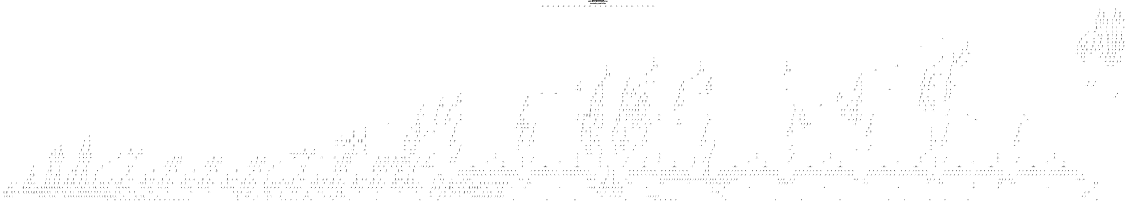 # Network structure generated by ABC

digraph network {
size = "7.5,10";
center = true;
edge [dir = back];

{
  node [shape = plaintext];
  edge [style = invis];
  LevelTitle1 [label=""];
  LevelTitle2 [label=""];
  Level48 [label = ""];
  Level47 [label = ""];
  Level46 [label = ""];
  Level45 [label = ""];
  Level44 [label = ""];
  Level43 [label = ""];
  Level42 [label = ""];
  Level41 [label = ""];
  Level40 [label = ""];
  Level39 [label = ""];
  Level38 [label = ""];
  Level37 [label = ""];
  Level36 [label = ""];
  Level35 [label = ""];
  Level34 [label = ""];
  Level33 [label = ""];
  Level32 [label = ""];
  Level31 [label = ""];
  Level30 [label = ""];
  Level29 [label = ""];
  Level28 [label = ""];
  Level27 [label = ""];
  Level26 [label = ""];
  Level25 [label = ""];
  Level24 [label = ""];
  Level23 [label = ""];
  Level22 [label = ""];
  Level21 [label = ""];
  Level20 [label = ""];
  Level19 [label = ""];
  Level18 [label = ""];
  Level17 [label = ""];
  Level16 [label = ""];
  Level15 [label = ""];
  Level14 [label = ""];
  Level13 [label = ""];
  Level12 [label = ""];
  Level11 [label = ""];
  Level10 [label = ""];
  Level9 [label = ""];
  Level8 [label = ""];
  Level7 [label = ""];
  Level6 [label = ""];
  Level5 [label = ""];
  Level4 [label = ""];
  Level3 [label = ""];
  Level2 [label = ""];
  Level1 [label = ""];
  Level0 [label = ""];
  LevelTitle1 ->  LevelTitle2 ->  Level48 ->  Level47 ->  Level46 ->  Level45 ->  Level44 ->  Level43 ->  Level42 ->  Level41 ->  Level40 ->  Level39 ->  Level38 ->  Level37 ->  Level36 ->  Level35 ->  Level34 ->  Level33 ->  Level32 ->  Level31 ->  Level30 ->  Level29 ->  Level28 ->  Level27 ->  Level26 ->  Level25 ->  Level24 ->  Level23 ->  Level22 ->  Level21 ->  Level20 ->  Level19 ->  Level18 ->  Level17 ->  Level16 ->  Level15 ->  Level14 ->  Level13 ->  Level12 ->  Level11 ->  Level10 ->  Level9 ->  Level8 ->  Level7 ->  Level6 ->  Level5 ->  Level4 ->  Level3 ->  Level2 ->  Level1 ->  Level0;
}

{
  rank = same;
  LevelTitle1;
  title1 [shape=plaintext,
          fontsize=20,
          fontname = "Times-Roman",
          label="Network structure visualized by ABC\nBenchmark \"c3540.blif\". Time was Thu Oct  8 20:46:04 2020. "
         ];
}

{
  rank = same;
  LevelTitle2;
  title2 [shape=plaintext,
          fontsize=18,
          fontname = "Times-Roman",
          label="The network contains 1667 logic nodes and 0 latches.\n"
         ];
}

{
  rank = same;
  Level48;
  Node51 [label = "G353", shape = invtriangle, color = coral, fillcolor = coral];
  Node52 [label = "G355", shape = invtriangle, color = coral, fillcolor = coral];
  Node53 [label = "G361", shape = invtriangle, color = coral, fillcolor = coral];
  Node54 [label = "G358", shape = invtriangle, color = coral, fillcolor = coral];
  Node55 [label = "G351", shape = invtriangle, color = coral, fillcolor = coral];
  Node56 [label = "G372", shape = invtriangle, color = coral, fillcolor = coral];
  Node57 [label = "G369", shape = invtriangle, color = coral, fillcolor = coral];
  Node58 [label = "G399", shape = invtriangle, color = coral, fillcolor = coral];
  Node59 [label = "G364", shape = invtriangle, color = coral, fillcolor = coral];
  Node60 [label = "G396", shape = invtriangle, color = coral, fillcolor = coral];
  Node61 [label = "G384", shape = invtriangle, color = coral, fillcolor = coral];
  Node62 [label = "G367", shape = invtriangle, color = coral, fillcolor = coral];
  Node63 [label = "G387", shape = invtriangle, color = coral, fillcolor = coral];
  Node64 [label = "G393", shape = invtriangle, color = coral, fillcolor = coral];
  Node65 [label = "G390", shape = invtriangle, color = coral, fillcolor = coral];
  Node66 [label = "G378", shape = invtriangle, color = coral, fillcolor = coral];
  Node67 [label = "G375", shape = invtriangle, color = coral, fillcolor = coral];
  Node68 [label = "G381", shape = invtriangle, color = coral, fillcolor = coral];
  Node69 [label = "G407", shape = invtriangle, color = coral, fillcolor = coral];
  Node70 [label = "G409", shape = invtriangle, color = coral, fillcolor = coral];
  Node71 [label = "G405", shape = invtriangle, color = coral, fillcolor = coral];
  Node72 [label = "G402", shape = invtriangle, color = coral, fillcolor = coral];
}

{
  rank = same;
  Level47;
  Node91 [label = "91\n11 1", shape = ellipse];
  Node92 [label = "92\n0- 1\n-0 1", shape = ellipse];
}

{
  rank = same;
  Level46;
  Node1736 [label = "1736\n0- 1\n-0 1", shape = ellipse];
  Node1737 [label = "1737\n0- 1\n-0 1", shape = ellipse];
  Node1738 [label = "1738\n0- 1\n-0 1", shape = ellipse];
  Node1739 [label = "1739\n0- 1\n-0 1", shape = ellipse];
}

{
  rank = same;
  Level45;
  Node1730 [label = "1730\n0- 1\n-0 1", shape = ellipse];
  Node1731 [label = "1731\n0- 1\n-0 1", shape = ellipse];
  Node1734 [label = "1734\n0- 1\n-0 1", shape = ellipse];
  Node1735 [label = "1735\n0- 1\n-0 1", shape = ellipse];
}

{
  rank = same;
  Level44;
  Node1724 [label = "1724\n0- 1\n-0 1", shape = ellipse];
  Node1725 [label = "1725\n0- 1\n-0 1", shape = ellipse];
  Node1726 [label = "1726\n0 1", shape = ellipse];
  Node1727 [label = "1727\n0 1", shape = ellipse];
  Node1728 [label = "1728\n0- 1\n-0 1", shape = ellipse];
  Node1729 [label = "1729\n0- 1\n-0 1", shape = ellipse];
  Node1732 [label = "1732\n0 1", shape = ellipse];
  Node1733 [label = "1733\n0 1", shape = ellipse];
}

{
  rank = same;
  Level43;
  Node1718 [label = "1718\n0 1", shape = ellipse];
  Node1719 [label = "1719\n0 1", shape = ellipse];
  Node1720 [label = "1720\n1 1", shape = ellipse];
  Node1721 [label = "1721\n1 1", shape = ellipse];
  Node1722 [label = "1722\n1 1", shape = ellipse];
  Node1723 [label = "1723\n1 1", shape = ellipse];
}

{
  rank = same;
  Level42;
  Node1712 [label = "1712\n1--- 1\n-1-- 1\n--1- 1\n---1 1", shape = ellipse];
  Node1713 [label = "1713\n1 1", shape = ellipse];
  Node1714 [label = "1714\n1 1", shape = ellipse];
  Node1715 [label = "1715\n0- 1\n-0 1", shape = ellipse];
  Node1716 [label = "1716\n0 1", shape = ellipse];
  Node1717 [label = "1717\n0 1", shape = ellipse];
}

{
  rank = same;
  Level41;
  Node1704 [label = "1704\n0 1", shape = ellipse];
  Node1707 [label = "1707\n111 1", shape = ellipse];
  Node1708 [label = "1708\n111 1", shape = ellipse];
  Node1709 [label = "1709\n1 1", shape = ellipse];
  Node1710 [label = "1710\n1 1", shape = ellipse];
  Node1711 [label = "1711\n0- 1\n-0 1", shape = ellipse];
}

{
  rank = same;
  Level40;
  Node1698 [label = "1698\n0- 1\n-0 1", shape = ellipse];
  Node1699 [label = "1699\n0- 1\n-0 1", shape = ellipse];
  Node1700 [label = "1700\n0 1", shape = ellipse];
  Node1702 [label = "1702\n111 1", shape = ellipse];
  Node1703 [label = "1703\n111 1", shape = ellipse];
  Node1705 [label = "1705\n0 1", shape = ellipse];
  Node1706 [label = "1706\n0- 1\n-0 1", shape = ellipse];
}

{
  rank = same;
  Level39;
  Node90 [label = "90\n0 1", shape = ellipse];
  Node1692 [label = "1692\n0- 1\n-0 1", shape = ellipse];
  Node1693 [label = "1693\n0- 1\n-0 1", shape = ellipse];
  Node1694 [label = "1694\n0 1", shape = ellipse];
  Node1695 [label = "1695\n0 1", shape = ellipse];
  Node1696 [label = "1696\n0- 1\n-0 1", shape = ellipse];
  Node1697 [label = "1697\n0- 1\n-0 1", shape = ellipse];
  Node1701 [label = "1701\n1 1", shape = ellipse];
}

{
  rank = same;
  Level38;
  Node1674 [label = "1674\n11 1", shape = ellipse];
  Node1683 [label = "1683\n0- 1\n-0 1", shape = ellipse];
  Node1684 [label = "1684\n0- 1\n-0 1", shape = ellipse];
  Node1685 [label = "1685\n0 1", shape = ellipse];
  Node1686 [label = "1686\n0- 1\n-0 1", shape = ellipse];
  Node1687 [label = "1687\n0 1", shape = ellipse];
  Node1688 [label = "1688\n0- 1\n-0 1", shape = ellipse];
  Node1689 [label = "1689\n0- 1\n-0 1", shape = ellipse];
  Node1690 [label = "1690\n0- 1\n-0 1", shape = ellipse];
  Node1691 [label = "1691\n0- 1\n-0 1", shape = ellipse];
}

{
  rank = same;
  Level37;
  Node89 [label = "89\n0 1", shape = ellipse];
  Node1664 [label = "1664\n00 1", shape = ellipse];
  Node1671 [label = "1671\n1 1", shape = ellipse];
  Node1672 [label = "1672\n1 1", shape = ellipse];
  Node1673 [label = "1673\n0- 1\n-0 1", shape = ellipse];
  Node1675 [label = "1675\n0 1", shape = ellipse];
  Node1676 [label = "1676\n0 1", shape = ellipse];
  Node1677 [label = "1677\n0- 1\n-0 1", shape = ellipse];
  Node1678 [label = "1678\n0- 1\n-0 1", shape = ellipse];
  Node1679 [label = "1679\n0 1", shape = ellipse];
  Node1680 [label = "1680\n0- 1\n-0 1", shape = ellipse];
  Node1681 [label = "1681\n0- 1\n-0 1", shape = ellipse];
  Node1682 [label = "1682\n0 1", shape = ellipse];
}

{
  rank = same;
  Level36;
  Node1650 [label = "1650\n0- 1\n-0 1", shape = ellipse];
  Node1656 [label = "1656\n11 1", shape = ellipse];
  Node1657 [label = "1657\n11 1", shape = ellipse];
  Node1658 [label = "1658\n1 1", shape = ellipse];
  Node1659 [label = "1659\n1 1", shape = ellipse];
  Node1660 [label = "1660\n0 1", shape = ellipse];
  Node1661 [label = "1661\n0- 1\n-0 1", shape = ellipse];
  Node1662 [label = "1662\n1 1", shape = ellipse];
  Node1663 [label = "1663\n1 1", shape = ellipse];
  Node1665 [label = "1665\n0- 1\n-0 1", shape = ellipse];
  Node1666 [label = "1666\n0 1", shape = ellipse];
  Node1667 [label = "1667\n0- 1\n-0 1", shape = ellipse];
  Node1668 [label = "1668\n0 1", shape = ellipse];
}

{
  rank = same;
  Level35;
  Node88 [label = "88\n11 1", shape = ellipse];
  Node1640 [label = "1640\n0- 1\n-0 1", shape = ellipse];
  Node1644 [label = "1644\n0- 1\n-0 1", shape = ellipse];
  Node1646 [label = "1646\n11 1", shape = ellipse];
  Node1647 [label = "1647\n1111 1", shape = ellipse];
  Node1648 [label = "1648\n111 1", shape = ellipse];
  Node1649 [label = "1649\n1 1", shape = ellipse];
  Node1651 [label = "1651\n1 1", shape = ellipse];
  Node1652 [label = "1652\n1 1", shape = ellipse];
  Node1669 [label = "1669\n0 1", shape = ellipse];
  Node1670 [label = "1670\n0 1", shape = ellipse];
}

{
  rank = same;
  Level34;
  Node85 [label = "85\n11 1", shape = ellipse];
  Node1632 [label = "1632\n1-- 1\n-1- 1\n--1 1", shape = ellipse];
  Node1633 [label = "1633\n000 1", shape = ellipse];
  Node1636 [label = "1636\n0 1", shape = ellipse];
  Node1637 [label = "1637\n0 1", shape = ellipse];
  Node1638 [label = "1638\n0- 1\n-0 1", shape = ellipse];
  Node1641 [label = "1641\n1 1", shape = ellipse];
  Node1645 [label = "1645\n0- 1\n-0 1", shape = ellipse];
  Node1653 [label = "1653\n0 1", shape = ellipse];
  Node1654 [label = "1654\n1 1", shape = ellipse];
  Node1655 [label = "1655\n1 1", shape = ellipse];
}

{
  rank = same;
  Level33;
  Node86 [label = "86\n11 1", shape = ellipse];
  Node87 [label = "87\n11 1", shape = ellipse];
  Node1620 [label = "1620\n0 1", shape = ellipse];
  Node1622 [label = "1622\n11 1", shape = ellipse];
  Node1624 [label = "1624\n1 1", shape = ellipse];
  Node1628 [label = "1628\n1-- 1\n-1- 1\n--1 1", shape = ellipse];
  Node1629 [label = "1629\n000 1", shape = ellipse];
  Node1630 [label = "1630\n1111 1", shape = ellipse];
  Node1634 [label = "1634\n0- 1\n-0 1", shape = ellipse];
  Node1635 [label = "1635\n0 1", shape = ellipse];
  Node1639 [label = "1639\n0 1", shape = ellipse];
  Node1642 [label = "1642\n11 1", shape = ellipse];
  Node1643 [label = "1643\n1 1", shape = ellipse];
}

{
  rank = same;
  Level32;
  Node84 [label = "84\n11 1", shape = ellipse];
  Node1611 [label = "1611\n1-- 1\n-1- 1\n--1 1", shape = ellipse];
  Node1612 [label = "1612\n000 1", shape = ellipse];
  Node1615 [label = "1615\n1- 1\n-1 1", shape = ellipse];
  Node1617 [label = "1617\n11 1", shape = ellipse];
  Node1621 [label = "1621\n0 1", shape = ellipse];
  Node1623 [label = "1623\n1 1", shape = ellipse];
  Node1625 [label = "1625\n0 1", shape = ellipse];
  Node1626 [label = "1626\n1-- 1\n-1- 1\n--1 1", shape = ellipse];
  Node1627 [label = "1627\n000 1", shape = ellipse];
  Node1631 [label = "1631\n1 1", shape = ellipse];
}

{
  rank = same;
  Level31;
  Node1595 [label = "1595\n11 1", shape = ellipse];
  Node1605 [label = "1605\n0 1", shape = ellipse];
  Node1606 [label = "1606\n00 1", shape = ellipse];
  Node1609 [label = "1609\n0 1", shape = ellipse];
  Node1613 [label = "1613\n1-- 1\n-1- 1\n--1 1", shape = ellipse];
  Node1614 [label = "1614\n000 1", shape = ellipse];
  Node1616 [label = "1616\n11 1", shape = ellipse];
  Node1618 [label = "1618\n1-- 1\n-1- 1\n--1 1", shape = ellipse];
  Node1619 [label = "1619\n000 1", shape = ellipse];
}

{
  rank = same;
  Level30;
  Node1582 [label = "1582\n1- 1\n-1 1", shape = ellipse];
  Node1596 [label = "1596\n11 1", shape = ellipse];
  Node1597 [label = "1597\n1-- 1\n-1- 1\n--1 1", shape = ellipse];
  Node1598 [label = "1598\n000 1", shape = ellipse];
  Node1599 [label = "1599\n0 1", shape = ellipse];
  Node1601 [label = "1601\n0- 1\n-0 1", shape = ellipse];
  Node1602 [label = "1602\n11 1", shape = ellipse];
  Node1607 [label = "1607\n1111 1", shape = ellipse];
  Node1608 [label = "1608\n0- 1\n-0 1", shape = ellipse];
  Node1610 [label = "1610\n11 1", shape = ellipse];
}

{
  rank = same;
  Level29;
  Node1569 [label = "1569\n00 1", shape = ellipse];
  Node1579 [label = "1579\n11 1", shape = ellipse];
  Node1586 [label = "1586\n0 1", shape = ellipse];
  Node1589 [label = "1589\n0- 1\n-0 1", shape = ellipse];
  Node1590 [label = "1590\n0- 1\n-0 1", shape = ellipse];
  Node1593 [label = "1593\n0- 1\n-0 1", shape = ellipse];
  Node1594 [label = "1594\n0- 1\n-0 1", shape = ellipse];
  Node1600 [label = "1600\n0- 1\n-0 1", shape = ellipse];
}

{
  rank = same;
  Level28;
  Node83 [label = "83\n11 1", shape = ellipse];
  Node1556 [label = "1556\n0 1", shape = ellipse];
  Node1564 [label = "1564\n0- 1\n-0 1", shape = ellipse];
  Node1570 [label = "1570\n1111 1", shape = ellipse];
  Node1574 [label = "1574\n0- 1\n-0 1", shape = ellipse];
  Node1576 [label = "1576\n11 1", shape = ellipse];
  Node1580 [label = "1580\n0- 1\n-0 1", shape = ellipse];
  Node1581 [label = "1581\n0- 1\n-0 1", shape = ellipse];
  Node1583 [label = "1583\n0- 1\n-0 1", shape = ellipse];
  Node1584 [label = "1584\n0 1", shape = ellipse];
  Node1585 [label = "1585\n0- 1\n-0 1", shape = ellipse];
  Node1591 [label = "1591\n0- 1\n-0 1", shape = ellipse];
  Node1592 [label = "1592\n0 1", shape = ellipse];
  Node1603 [label = "1603\n0 1", shape = ellipse];
  Node1604 [label = "1604\n0 1", shape = ellipse];
}

{
  rank = same;
  Level27;
  Node1544 [label = "1544\n0- 1\n-0 1", shape = ellipse];
  Node1545 [label = "1545\n0- 1\n-0 1", shape = ellipse];
  Node1554 [label = "1554\n0- 1\n-0 1", shape = ellipse];
  Node1555 [label = "1555\n0- 1\n-0 1", shape = ellipse];
  Node1559 [label = "1559\n0- 1\n-0 1", shape = ellipse];
  Node1563 [label = "1563\n0 1", shape = ellipse];
  Node1565 [label = "1565\n0 1", shape = ellipse];
  Node1566 [label = "1566\n0- 1\n-0 1", shape = ellipse];
  Node1567 [label = "1567\n0 1", shape = ellipse];
  Node1568 [label = "1568\n0- 1\n-0 1", shape = ellipse];
  Node1571 [label = "1571\n0 1", shape = ellipse];
  Node1572 [label = "1572\n0 1", shape = ellipse];
  Node1573 [label = "1573\n0- 1\n-0 1", shape = ellipse];
  Node1575 [label = "1575\n11 1", shape = ellipse];
  Node1577 [label = "1577\n11 1", shape = ellipse];
  Node1578 [label = "1578\n0 1", shape = ellipse];
  Node1587 [label = "1587\n1 1", shape = ellipse];
  Node1588 [label = "1588\n1 1", shape = ellipse];
}

{
  rank = same;
  Level26;
  Node1532 [label = "1532\n0- 1\n-0 1", shape = ellipse];
  Node1533 [label = "1533\n0- 1\n-0 1", shape = ellipse];
  Node1540 [label = "1540\n0 1", shape = ellipse];
  Node1541 [label = "1541\n0 1", shape = ellipse];
  Node1542 [label = "1542\n0- 1\n-0 1", shape = ellipse];
  Node1543 [label = "1543\n0- 1\n-0 1", shape = ellipse];
  Node1546 [label = "1546\n0- 1\n-0 1", shape = ellipse];
  Node1547 [label = "1547\n0 1", shape = ellipse];
  Node1548 [label = "1548\n11 1", shape = ellipse];
  Node1549 [label = "1549\n11 1", shape = ellipse];
  Node1550 [label = "1550\n1 1", shape = ellipse];
  Node1551 [label = "1551\n1 1", shape = ellipse];
  Node1552 [label = "1552\n1 1", shape = ellipse];
  Node1553 [label = "1553\n1 1", shape = ellipse];
  Node1557 [label = "1557\n0 1", shape = ellipse];
  Node1558 [label = "1558\n0 1", shape = ellipse];
  Node1560 [label = "1560\n1-- 1\n-1- 1\n--1 1", shape = ellipse];
  Node1561 [label = "1561\n000 1", shape = ellipse];
}

{
  rank = same;
  Level25;
  Node82 [label = "82\n11 1", shape = ellipse];
  Node1515 [label = "1515\n0- 1\n-0 1", shape = ellipse];
  Node1516 [label = "1516\n0- 1\n-0 1", shape = ellipse];
  Node1521 [label = "1521\n0 1", shape = ellipse];
  Node1522 [label = "1522\n0- 1\n-0 1", shape = ellipse];
  Node1523 [label = "1523\n0 1", shape = ellipse];
  Node1524 [label = "1524\n0- 1\n-0 1", shape = ellipse];
  Node1525 [label = "1525\n0- 1\n-0 1", shape = ellipse];
  Node1526 [label = "1526\n0- 1\n-0 1", shape = ellipse];
  Node1527 [label = "1527\n11 1", shape = ellipse];
  Node1528 [label = "1528\n0 1", shape = ellipse];
  Node1530 [label = "1530\n0- 1\n-0 1", shape = ellipse];
  Node1531 [label = "1531\n0- 1\n-0 1", shape = ellipse];
  Node1534 [label = "1534\n11 1", shape = ellipse];
  Node1535 [label = "1535\n11 1", shape = ellipse];
  Node1536 [label = "1536\n11 1", shape = ellipse];
  Node1537 [label = "1537\n1 1", shape = ellipse];
  Node1538 [label = "1538\n11 1", shape = ellipse];
  Node1562 [label = "1562\n0 1", shape = ellipse];
}

{
  rank = same;
  Level24;
  Node81 [label = "81\n11 1", shape = ellipse];
  Node1499 [label = "1499\n1 1", shape = ellipse];
  Node1500 [label = "1500\n1 1", shape = ellipse];
  Node1501 [label = "1501\n0- 1\n-0 1", shape = ellipse];
  Node1502 [label = "1502\n0- 1\n-0 1", shape = ellipse];
  Node1505 [label = "1505\n0- 1\n-0 1", shape = ellipse];
  Node1506 [label = "1506\n0- 1\n-0 1", shape = ellipse];
  Node1507 [label = "1507\n0- 1\n-0 1", shape = ellipse];
  Node1508 [label = "1508\n0- 1\n-0 1", shape = ellipse];
  Node1509 [label = "1509\n0- 1\n-0 1", shape = ellipse];
  Node1510 [label = "1510\n1 1", shape = ellipse];
  Node1514 [label = "1514\n0- 1\n-0 1", shape = ellipse];
  Node1517 [label = "1517\n0 1", shape = ellipse];
  Node1518 [label = "1518\n0- 1\n-0 1", shape = ellipse];
  Node1519 [label = "1519\n0 1", shape = ellipse];
  Node1520 [label = "1520\n0- 1\n-0 1", shape = ellipse];
  Node1529 [label = "1529\n0 1", shape = ellipse];
  Node1539 [label = "1539\n1 1", shape = ellipse];
}

{
  rank = same;
  Level23;
  Node1462 [label = "1462\n0- 1\n-0 1", shape = ellipse];
  Node1470 [label = "1470\n0 1", shape = ellipse];
  Node1479 [label = "1479\n00 1", shape = ellipse];
  Node1485 [label = "1485\n0- 1\n-0 1", shape = ellipse];
  Node1486 [label = "1486\n0 1", shape = ellipse];
  Node1487 [label = "1487\n0- 1\n-0 1", shape = ellipse];
  Node1488 [label = "1488\n0 1", shape = ellipse];
  Node1489 [label = "1489\n0- 1\n-0 1", shape = ellipse];
  Node1490 [label = "1490\n0- 1\n-0 1", shape = ellipse];
  Node1491 [label = "1491\n0 1", shape = ellipse];
  Node1492 [label = "1492\n0- 1\n-0 1", shape = ellipse];
  Node1493 [label = "1493\n0- 1\n-0 1", shape = ellipse];
  Node1494 [label = "1494\n0- 1\n-0 1", shape = ellipse];
  Node1495 [label = "1495\n0 1", shape = ellipse];
  Node1496 [label = "1496\n0- 1\n-0 1", shape = ellipse];
  Node1497 [label = "1497\n1 1", shape = ellipse];
  Node1498 [label = "1498\n1 1", shape = ellipse];
  Node1503 [label = "1503\n0 1", shape = ellipse];
  Node1504 [label = "1504\n0 1", shape = ellipse];
  Node1511 [label = "1511\n0 1", shape = ellipse];
  Node1512 [label = "1512\n1-- 1\n-1- 1\n--1 1", shape = ellipse];
  Node1513 [label = "1513\n000 1", shape = ellipse];
}

{
  rank = same;
  Level22;
  Node80 [label = "80\n1- 1\n-1 1", shape = ellipse];
  Node1413 [label = "1413\n11 1", shape = ellipse];
  Node1414 [label = "1414\n11 1", shape = ellipse];
  Node1444 [label = "1444\n0- 1\n-0 1", shape = ellipse];
  Node1457 [label = "1457\n1-- 1\n-1- 1\n--1 1", shape = ellipse];
  Node1458 [label = "1458\n000 1", shape = ellipse];
  Node1459 [label = "1459\n0- 1\n-0 1", shape = ellipse];
  Node1463 [label = "1463\n0 1", shape = ellipse];
  Node1464 [label = "1464\n0 1", shape = ellipse];
  Node1465 [label = "1465\n111 1", shape = ellipse];
  Node1466 [label = "1466\n1 1", shape = ellipse];
  Node1467 [label = "1467\n1 1", shape = ellipse];
  Node1468 [label = "1468\n0- 1\n-0 1", shape = ellipse];
  Node1469 [label = "1469\n0- 1\n-0 1", shape = ellipse];
  Node1471 [label = "1471\n0- 1\n-0 1", shape = ellipse];
  Node1472 [label = "1472\n0 1", shape = ellipse];
  Node1473 [label = "1473\n0 1", shape = ellipse];
  Node1474 [label = "1474\n0- 1\n-0 1", shape = ellipse];
  Node1475 [label = "1475\n0 1", shape = ellipse];
  Node1476 [label = "1476\n0- 1\n-0 1", shape = ellipse];
  Node1477 [label = "1477\n0 1", shape = ellipse];
  Node1478 [label = "1478\n0- 1\n-0 1", shape = ellipse];
  Node1480 [label = "1480\n11 1", shape = ellipse];
  Node1481 [label = "1481\n11 1", shape = ellipse];
  Node1482 [label = "1482\n1 1", shape = ellipse];
  Node1483 [label = "1483\n1 1", shape = ellipse];
  Node1484 [label = "1484\n1 1", shape = ellipse];
}

{
  rank = same;
  Level21;
  Node1388 [label = "1388\n000 1", shape = ellipse];
  Node1389 [label = "1389\n000 1", shape = ellipse];
  Node1423 [label = "1423\n11 1", shape = ellipse];
  Node1424 [label = "1424\n0--- 1\n-0-- 1\n--0- 1\n---0 1", shape = ellipse];
  Node1429 [label = "1429\n0 1", shape = ellipse];
  Node1430 [label = "1430\n0- 1\n-0 1", shape = ellipse];
  Node1433 [label = "1433\n0- 1\n-0 1", shape = ellipse];
  Node1436 [label = "1436\n0- 1\n-0 1", shape = ellipse];
  Node1439 [label = "1439\n1 1", shape = ellipse];
  Node1440 [label = "1440\n1 1", shape = ellipse];
  Node1441 [label = "1441\n111 1", shape = ellipse];
  Node1442 [label = "1442\n11 1", shape = ellipse];
  Node1443 [label = "1443\n0- 1\n-0 1", shape = ellipse];
  Node1446 [label = "1446\n0- 1\n-0 1", shape = ellipse];
  Node1447 [label = "1447\n0 1", shape = ellipse];
  Node1448 [label = "1448\n11 1", shape = ellipse];
  Node1449 [label = "1449\n1 1", shape = ellipse];
  Node1450 [label = "1450\n0 1", shape = ellipse];
  Node1451 [label = "1451\n1 1", shape = ellipse];
  Node1452 [label = "1452\n0- 1\n-0 1", shape = ellipse];
  Node1453 [label = "1453\n0- 1\n-0 1", shape = ellipse];
  Node1454 [label = "1454\n0- 1\n-0 1", shape = ellipse];
  Node1455 [label = "1455\n1 1", shape = ellipse];
  Node1456 [label = "1456\n1 1", shape = ellipse];
  Node1460 [label = "1460\n0 1", shape = ellipse];
  Node1461 [label = "1461\n0 1", shape = ellipse];
}

{
  rank = same;
  Level20;
  Node1359 [label = "1359\n11 1", shape = ellipse];
  Node1360 [label = "1360\n11 1", shape = ellipse];
  Node1375 [label = "1375\n11 1", shape = ellipse];
  Node1376 [label = "1376\n11 1", shape = ellipse];
  Node1377 [label = "1377\n11 1", shape = ellipse];
  Node1378 [label = "1378\n11 1", shape = ellipse];
  Node1379 [label = "1379\n11 1", shape = ellipse];
  Node1380 [label = "1380\n11 1", shape = ellipse];
  Node1391 [label = "1391\n11 1", shape = ellipse];
  Node1397 [label = "1397\n0-- 1\n-0- 1\n--0 1", shape = ellipse];
  Node1400 [label = "1400\n1- 1\n-1 1", shape = ellipse];
  Node1401 [label = "1401\n1111 1", shape = ellipse];
  Node1402 [label = "1402\n0- 1\n-0 1", shape = ellipse];
  Node1403 [label = "1403\n0-- 1\n-0- 1\n--0 1", shape = ellipse];
  Node1404 [label = "1404\n0--- 1\n-0-- 1\n--0- 1\n---0 1", shape = ellipse];
  Node1406 [label = "1406\n0- 1\n-0 1", shape = ellipse];
  Node1411 [label = "1411\n1 1", shape = ellipse];
  Node1412 [label = "1412\n00 1", shape = ellipse];
  Node1415 [label = "1415\n1 1", shape = ellipse];
  Node1416 [label = "1416\n0 1", shape = ellipse];
  Node1419 [label = "1419\n0 1", shape = ellipse];
  Node1421 [label = "1421\n0 1", shape = ellipse];
  Node1422 [label = "1422\n11 1", shape = ellipse];
  Node1425 [label = "1425\n0 1", shape = ellipse];
  Node1426 [label = "1426\n0 1", shape = ellipse];
  Node1427 [label = "1427\n0 1", shape = ellipse];
  Node1428 [label = "1428\n0- 1\n-0 1", shape = ellipse];
  Node1431 [label = "1431\n0- 1\n-0 1", shape = ellipse];
  Node1432 [label = "1432\n0 1", shape = ellipse];
  Node1434 [label = "1434\n0- 1\n-0 1", shape = ellipse];
  Node1435 [label = "1435\n0 1", shape = ellipse];
  Node1437 [label = "1437\n1 1", shape = ellipse];
  Node1438 [label = "1438\n1 1", shape = ellipse];
  Node1445 [label = "1445\n0 1", shape = ellipse];
}

{
  rank = same;
  Level19;
  Node1344 [label = "1344\n000 1", shape = ellipse];
  Node1345 [label = "1345\n0 1", shape = ellipse];
  Node1346 [label = "1346\n000 1", shape = ellipse];
  Node1347 [label = "1347\n000 1", shape = ellipse];
  Node1348 [label = "1348\n000 1", shape = ellipse];
  Node1349 [label = "1349\n0 1", shape = ellipse];
  Node1350 [label = "1350\n000 1", shape = ellipse];
  Node1351 [label = "1351\n000 1", shape = ellipse];
  Node1361 [label = "1361\n1 1", shape = ellipse];
  Node1362 [label = "1362\n1- 1\n-1 1", shape = ellipse];
  Node1365 [label = "1365\n111 1", shape = ellipse];
  Node1370 [label = "1370\n0- 1\n-0 1", shape = ellipse];
  Node1371 [label = "1371\n0-- 1\n-0- 1\n--0 1", shape = ellipse];
  Node1374 [label = "1374\n111 1", shape = ellipse];
  Node1381 [label = "1381\n1 1", shape = ellipse];
  Node1384 [label = "1384\n1 1", shape = ellipse];
  Node1390 [label = "1390\n11 1", shape = ellipse];
  Node1392 [label = "1392\n0- 1\n-0 1", shape = ellipse];
  Node1393 [label = "1393\n1 1", shape = ellipse];
  Node1394 [label = "1394\n1 1", shape = ellipse];
  Node1395 [label = "1395\n0-- 1\n-0- 1\n--0 1", shape = ellipse];
  Node1396 [label = "1396\n1- 1\n-1 1", shape = ellipse];
  Node1398 [label = "1398\n1 1", shape = ellipse];
  Node1399 [label = "1399\n11 1", shape = ellipse];
  Node1405 [label = "1405\n0 1", shape = ellipse];
  Node1407 [label = "1407\n0 1", shape = ellipse];
  Node1408 [label = "1408\n0 1", shape = ellipse];
  Node1409 [label = "1409\n0- 1\n-0 1", shape = ellipse];
  Node1410 [label = "1410\n0 1", shape = ellipse];
  Node1417 [label = "1417\n0 1", shape = ellipse];
  Node1418 [label = "1418\n0- 1\n-0 1", shape = ellipse];
  Node1420 [label = "1420\n11 1", shape = ellipse];
}

{
  rank = same;
  Level18;
  Node79 [label = "79\n0 1", shape = ellipse];
  Node1324 [label = "1324\n11 1", shape = ellipse];
  Node1325 [label = "1325\n0- 1\n-0 1", shape = ellipse];
  Node1326 [label = "1326\n11 1", shape = ellipse];
  Node1327 [label = "1327\n11 1", shape = ellipse];
  Node1328 [label = "1328\n11 1", shape = ellipse];
  Node1329 [label = "1329\n0- 1\n-0 1", shape = ellipse];
  Node1330 [label = "1330\n11 1", shape = ellipse];
  Node1331 [label = "1331\n11 1", shape = ellipse];
  Node1332 [label = "1332\n0- 1\n-0 1", shape = ellipse];
  Node1337 [label = "1337\n0- 1\n-0 1", shape = ellipse];
  Node1352 [label = "1352\n11 1", shape = ellipse];
  Node1353 [label = "1353\n11 1", shape = ellipse];
  Node1354 [label = "1354\n1- 1\n-1 1", shape = ellipse];
  Node1355 [label = "1355\n0 1", shape = ellipse];
  Node1356 [label = "1356\n0 1", shape = ellipse];
  Node1357 [label = "1357\n1 1", shape = ellipse];
  Node1358 [label = "1358\n0 1", shape = ellipse];
  Node1363 [label = "1363\n111 1", shape = ellipse];
  Node1364 [label = "1364\n11 1", shape = ellipse];
  Node1366 [label = "1366\n11 1", shape = ellipse];
  Node1367 [label = "1367\n11 1", shape = ellipse];
  Node1368 [label = "1368\n0- 1\n-0 1", shape = ellipse];
  Node1369 [label = "1369\n0-- 1\n-0- 1\n--0 1", shape = ellipse];
  Node1372 [label = "1372\n0- 1\n-0 1", shape = ellipse];
  Node1373 [label = "1373\n0 1", shape = ellipse];
  Node1382 [label = "1382\n1 1", shape = ellipse];
  Node1383 [label = "1383\n1 1", shape = ellipse];
  Node1385 [label = "1385\n1 1", shape = ellipse];
  Node1386 [label = "1386\n1 1", shape = ellipse];
  Node1387 [label = "1387\n1 1", shape = ellipse];
}

{
  rank = same;
  Level17;
  Node1289 [label = "1289\n11 1", shape = ellipse];
  Node1310 [label = "1310\n0 1", shape = ellipse];
  Node1311 [label = "1311\n0- 1\n-0 1", shape = ellipse];
  Node1312 [label = "1312\n0 1", shape = ellipse];
  Node1313 [label = "1313\n0 1", shape = ellipse];
  Node1314 [label = "1314\n0 1", shape = ellipse];
  Node1315 [label = "1315\n0- 1\n-0 1", shape = ellipse];
  Node1316 [label = "1316\n0 1", shape = ellipse];
  Node1317 [label = "1317\n0 1", shape = ellipse];
  Node1318 [label = "1318\n0- 1\n-0 1", shape = ellipse];
  Node1319 [label = "1319\n0- 1\n-0 1", shape = ellipse];
  Node1320 [label = "1320\n1 1", shape = ellipse];
  Node1321 [label = "1321\n1 1", shape = ellipse];
  Node1322 [label = "1322\n1 1", shape = ellipse];
  Node1323 [label = "1323\n11 1", shape = ellipse];
  Node1333 [label = "1333\n1 1", shape = ellipse];
  Node1334 [label = "1334\n1 1", shape = ellipse];
  Node1335 [label = "1335\n1 1", shape = ellipse];
  Node1336 [label = "1336\n1 1", shape = ellipse];
  Node1338 [label = "1338\n1 1", shape = ellipse];
  Node1339 [label = "1339\n11 1", shape = ellipse];
  Node1340 [label = "1340\n0 1", shape = ellipse];
  Node1341 [label = "1341\n0 1", shape = ellipse];
  Node1342 [label = "1342\n11 1", shape = ellipse];
  Node1343 [label = "1343\n1 1", shape = ellipse];
}

{
  rank = same;
  Level16;
  Node1273 [label = "1273\n0- 1\n-0 1", shape = ellipse];
  Node1274 [label = "1274\n0 1", shape = ellipse];
  Node1285 [label = "1285\n11 1", shape = ellipse];
  Node1286 [label = "1286\n1- 1\n-1 1", shape = ellipse];
  Node1290 [label = "1290\n0- 1\n-0 1", shape = ellipse];
  Node1291 [label = "1291\n0- 1\n-0 1", shape = ellipse];
  Node1292 [label = "1292\n0- 1\n-0 1", shape = ellipse];
  Node1293 [label = "1293\n0- 1\n-0 1", shape = ellipse];
  Node1294 [label = "1294\n0- 1\n-0 1", shape = ellipse];
  Node1295 [label = "1295\n0- 1\n-0 1", shape = ellipse];
  Node1296 [label = "1296\n0- 1\n-0 1", shape = ellipse];
  Node1297 [label = "1297\n0- 1\n-0 1", shape = ellipse];
  Node1298 [label = "1298\n0 1", shape = ellipse];
  Node1299 [label = "1299\n0- 1\n-0 1", shape = ellipse];
  Node1300 [label = "1300\n0 1", shape = ellipse];
  Node1301 [label = "1301\n0- 1\n-0 1", shape = ellipse];
  Node1302 [label = "1302\n0- 1\n-0 1", shape = ellipse];
  Node1303 [label = "1303\n0 1", shape = ellipse];
  Node1304 [label = "1304\n0- 1\n-0 1", shape = ellipse];
  Node1305 [label = "1305\n0 1", shape = ellipse];
  Node1306 [label = "1306\n0- 1\n-0 1", shape = ellipse];
  Node1307 [label = "1307\n0- 1\n-0 1", shape = ellipse];
  Node1308 [label = "1308\n0- 1\n-0 1", shape = ellipse];
  Node1309 [label = "1309\n0- 1\n-0 1", shape = ellipse];
}

{
  rank = same;
  Level15;
  Node77 [label = "77\n0- 1\n-0 1", shape = ellipse];
  Node78 [label = "78\n11 1", shape = ellipse];
  Node1240 [label = "1240\n0--- 1\n-0-- 1\n--0- 1\n---0 1", shape = ellipse];
  Node1241 [label = "1241\n0--- 1\n-0-- 1\n--0- 1\n---0 1", shape = ellipse];
  Node1249 [label = "1249\n1 1", shape = ellipse];
  Node1264 [label = "1264\n11 1", shape = ellipse];
  Node1267 [label = "1267\n1 1", shape = ellipse];
  Node1268 [label = "1268\n1 1", shape = ellipse];
  Node1271 [label = "1271\n1 1", shape = ellipse];
  Node1272 [label = "1272\n1 1", shape = ellipse];
  Node1275 [label = "1275\n0- 1\n-0 1", shape = ellipse];
  Node1276 [label = "1276\n0- 1\n-0 1", shape = ellipse];
  Node1277 [label = "1277\n0- 1\n-0 1", shape = ellipse];
  Node1278 [label = "1278\n0- 1\n-0 1", shape = ellipse];
  Node1279 [label = "1279\n0- 1\n-0 1", shape = ellipse];
  Node1280 [label = "1280\n0- 1\n-0 1", shape = ellipse];
  Node1281 [label = "1281\n0- 1\n-0 1", shape = ellipse];
  Node1282 [label = "1282\n0- 1\n-0 1", shape = ellipse];
  Node1283 [label = "1283\n0- 1\n-0 1", shape = ellipse];
  Node1284 [label = "1284\n0- 1\n-0 1", shape = ellipse];
  Node1287 [label = "1287\n0- 1\n-0 1", shape = ellipse];
  Node1288 [label = "1288\n0- 1\n-0 1", shape = ellipse];
}

{
  rank = same;
  Level14;
  Node1178 [label = "1178\n11 1", shape = ellipse];
  Node1216 [label = "1216\n0 1", shape = ellipse];
  Node1217 [label = "1217\n0 1", shape = ellipse];
  Node1218 [label = "1218\n1111 1", shape = ellipse];
  Node1219 [label = "1219\n0-- 1\n-0- 1\n--0 1", shape = ellipse];
  Node1220 [label = "1220\n0--- 1\n-0-- 1\n--0- 1\n---0 1", shape = ellipse];
  Node1221 [label = "1221\n1111 1", shape = ellipse];
  Node1222 [label = "1222\n0-- 1\n-0- 1\n--0 1", shape = ellipse];
  Node1223 [label = "1223\n0--- 1\n-0-- 1\n--0- 1\n---0 1", shape = ellipse];
  Node1224 [label = "1224\n1 1", shape = ellipse];
  Node1225 [label = "1225\n1 1", shape = ellipse];
  Node1226 [label = "1226\n0 1", shape = ellipse];
  Node1227 [label = "1227\n0 1", shape = ellipse];
  Node1243 [label = "1243\n0- 1\n-0 1", shape = ellipse];
  Node1244 [label = "1244\n0- 1\n-0 1", shape = ellipse];
  Node1245 [label = "1245\n0- 1\n-0 1", shape = ellipse];
  Node1246 [label = "1246\n0- 1\n-0 1", shape = ellipse];
  Node1247 [label = "1247\n0- 1\n-0 1", shape = ellipse];
  Node1248 [label = "1248\n0- 1\n-0 1", shape = ellipse];
  Node1250 [label = "1250\n0 1", shape = ellipse];
  Node1251 [label = "1251\n0 1", shape = ellipse];
  Node1252 [label = "1252\n0- 1\n-0 1", shape = ellipse];
  Node1253 [label = "1253\n0 1", shape = ellipse];
  Node1254 [label = "1254\n0 1", shape = ellipse];
  Node1255 [label = "1255\n0- 1\n-0 1", shape = ellipse];
  Node1256 [label = "1256\n0 1", shape = ellipse];
  Node1257 [label = "1257\n0 1", shape = ellipse];
  Node1258 [label = "1258\n0 1", shape = ellipse];
  Node1259 [label = "1259\n0 1", shape = ellipse];
  Node1260 [label = "1260\n0- 1\n-0 1", shape = ellipse];
  Node1261 [label = "1261\n0 1", shape = ellipse];
  Node1262 [label = "1262\n0 1", shape = ellipse];
  Node1263 [label = "1263\n0- 1\n-0 1", shape = ellipse];
  Node1265 [label = "1265\n0 1", shape = ellipse];
  Node1266 [label = "1266\n0- 1\n-0 1", shape = ellipse];
  Node1269 [label = "1269\n0 1", shape = ellipse];
  Node1270 [label = "1270\n0- 1\n-0 1", shape = ellipse];
}

{
  rank = same;
  Level13;
  Node76 [label = "76\n0- 1\n-0 1", shape = ellipse];
  Node1153 [label = "1153\n1-- 1\n-1- 1\n--1 1", shape = ellipse];
  Node1179 [label = "1179\n11 1", shape = ellipse];
  Node1194 [label = "1194\n11 1", shape = ellipse];
  Node1195 [label = "1195\n11 1", shape = ellipse];
  Node1202 [label = "1202\n0- 1\n-0 1", shape = ellipse];
  Node1203 [label = "1203\n0- 1\n-0 1", shape = ellipse];
  Node1204 [label = "1204\n0- 1\n-0 1", shape = ellipse];
  Node1205 [label = "1205\n0- 1\n-0 1", shape = ellipse];
  Node1206 [label = "1206\n0 1", shape = ellipse];
  Node1207 [label = "1207\n0 1", shape = ellipse];
  Node1208 [label = "1208\n0 1", shape = ellipse];
  Node1209 [label = "1209\n0 1", shape = ellipse];
  Node1210 [label = "1210\n11 1", shape = ellipse];
  Node1212 [label = "1212\n11 1", shape = ellipse];
  Node1228 [label = "1228\n1 1", shape = ellipse];
  Node1229 [label = "1229\n1 1", shape = ellipse];
  Node1230 [label = "1230\n1 1", shape = ellipse];
  Node1231 [label = "1231\n1 1", shape = ellipse];
  Node1232 [label = "1232\n1 1", shape = ellipse];
  Node1233 [label = "1233\n1 1", shape = ellipse];
  Node1234 [label = "1234\n1 1", shape = ellipse];
  Node1235 [label = "1235\n1 1", shape = ellipse];
  Node1236 [label = "1236\n1 1", shape = ellipse];
  Node1237 [label = "1237\n1 1", shape = ellipse];
  Node1238 [label = "1238\n1 1", shape = ellipse];
  Node1239 [label = "1239\n1 1", shape = ellipse];
  Node1242 [label = "1242\n0 1", shape = ellipse];
}

{
  rank = same;
  Level12;
  Node1100 [label = "1100\n11 1", shape = ellipse];
  Node1152 [label = "1152\n1-- 1\n-1- 1\n--1 1", shape = ellipse];
  Node1163 [label = "1163\n1-- 1\n-1- 1\n--1 1", shape = ellipse];
  Node1167 [label = "1167\n1-- 1\n-1- 1\n--1 1", shape = ellipse];
  Node1172 [label = "1172\n0- 1\n-0 1", shape = ellipse];
  Node1173 [label = "1173\n0- 1\n-0 1", shape = ellipse];
  Node1180 [label = "1180\n1- 1\n-1 1", shape = ellipse];
  Node1181 [label = "1181\n00 1", shape = ellipse];
  Node1182 [label = "1182\n1- 1\n-1 1", shape = ellipse];
  Node1183 [label = "1183\n00 1", shape = ellipse];
  Node1188 [label = "1188\n1 1", shape = ellipse];
  Node1189 [label = "1189\n1 1", shape = ellipse];
  Node1190 [label = "1190\n1 1", shape = ellipse];
  Node1191 [label = "1191\n1 1", shape = ellipse];
  Node1192 [label = "1192\n0- 1\n-0 1", shape = ellipse];
  Node1193 [label = "1193\n0- 1\n-0 1", shape = ellipse];
  Node1196 [label = "1196\n1 1", shape = ellipse];
  Node1197 [label = "1197\n1 1", shape = ellipse];
  Node1198 [label = "1198\n1 1", shape = ellipse];
  Node1199 [label = "1199\n1 1", shape = ellipse];
  Node1200 [label = "1200\n1 1", shape = ellipse];
  Node1201 [label = "1201\n1 1", shape = ellipse];
  Node1211 [label = "1211\n1 1", shape = ellipse];
  Node1213 [label = "1213\n1 1", shape = ellipse];
  Node1214 [label = "1214\n0 1", shape = ellipse];
  Node1215 [label = "1215\n1 1", shape = ellipse];
}

{
  rank = same;
  Level11;
  Node1067 [label = "1067\n00 1", shape = ellipse];
  Node1092 [label = "1092\n11 1", shape = ellipse];
  Node1099 [label = "1099\n11 1", shape = ellipse];
  Node1109 [label = "1109\n11 1", shape = ellipse];
  Node1112 [label = "1112\n111 1", shape = ellipse];
  Node1113 [label = "1113\n111 1", shape = ellipse];
  Node1114 [label = "1114\n111 1", shape = ellipse];
  Node1115 [label = "1115\n111 1", shape = ellipse];
  Node1116 [label = "1116\n0 1", shape = ellipse];
  Node1123 [label = "1123\n111 1", shape = ellipse];
  Node1124 [label = "1124\n111 1", shape = ellipse];
  Node1125 [label = "1125\n111 1", shape = ellipse];
  Node1126 [label = "1126\n111 1", shape = ellipse];
  Node1127 [label = "1127\n0 1", shape = ellipse];
  Node1133 [label = "1133\n11 1", shape = ellipse];
  Node1139 [label = "1139\n11 1", shape = ellipse];
  Node1148 [label = "1148\n0- 1\n-0 1", shape = ellipse];
  Node1149 [label = "1149\n0- 1\n-0 1", shape = ellipse];
  Node1150 [label = "1150\n0- 1\n-0 1", shape = ellipse];
  Node1151 [label = "1151\n0- 1\n-0 1", shape = ellipse];
  Node1154 [label = "1154\n11 1", shape = ellipse];
  Node1155 [label = "1155\n11 1", shape = ellipse];
  Node1156 [label = "1156\n11 1", shape = ellipse];
  Node1157 [label = "1157\n11 1", shape = ellipse];
  Node1158 [label = "1158\n11 1", shape = ellipse];
  Node1159 [label = "1159\n11 1", shape = ellipse];
  Node1160 [label = "1160\n11 1", shape = ellipse];
  Node1161 [label = "1161\n11 1", shape = ellipse];
  Node1162 [label = "1162\n11 1", shape = ellipse];
  Node1164 [label = "1164\n11 1", shape = ellipse];
  Node1165 [label = "1165\n11 1", shape = ellipse];
  Node1166 [label = "1166\n11 1", shape = ellipse];
  Node1168 [label = "1168\n11 1", shape = ellipse];
  Node1169 [label = "1169\n11 1", shape = ellipse];
  Node1170 [label = "1170\n0 1", shape = ellipse];
  Node1171 [label = "1171\n0 1", shape = ellipse];
  Node1174 [label = "1174\n0- 1\n-0 1", shape = ellipse];
  Node1175 [label = "1175\n0 1", shape = ellipse];
  Node1176 [label = "1176\n0- 1\n-0 1", shape = ellipse];
  Node1177 [label = "1177\n0 1", shape = ellipse];
  Node1184 [label = "1184\n11 1", shape = ellipse];
  Node1185 [label = "1185\n11 1", shape = ellipse];
  Node1186 [label = "1186\n11 1", shape = ellipse];
  Node1187 [label = "1187\n11 1", shape = ellipse];
}

{
  rank = same;
  Level10;
  Node1000 [label = "1000\n11 1", shape = ellipse];
  Node1019 [label = "1019\n11 1", shape = ellipse];
  Node1024 [label = "1024\n1-- 1\n-1- 1\n--1 1", shape = ellipse];
  Node1025 [label = "1025\n000 1", shape = ellipse];
  Node1038 [label = "1038\n1-- 1\n-1- 1\n--1 1", shape = ellipse];
  Node1039 [label = "1039\n000 1", shape = ellipse];
  Node1048 [label = "1048\n1- 1\n-1 1", shape = ellipse];
  Node1068 [label = "1068\n1-- 1\n-1- 1\n--1 1", shape = ellipse];
  Node1069 [label = "1069\n00 1", shape = ellipse];
  Node1086 [label = "1086\n1-- 1\n-1- 1\n--1 1", shape = ellipse];
  Node1087 [label = "1087\n1-- 1\n-1- 1\n--1 1", shape = ellipse];
  Node1088 [label = "1088\n1-- 1\n-1- 1\n--1 1", shape = ellipse];
  Node1089 [label = "1089\n1-- 1\n-1- 1\n--1 1", shape = ellipse];
  Node1090 [label = "1090\n1-- 1\n-1- 1\n--1 1", shape = ellipse];
  Node1091 [label = "1091\n1-- 1\n-1- 1\n--1 1", shape = ellipse];
  Node1093 [label = "1093\n0 1", shape = ellipse];
  Node1094 [label = "1094\n0 1", shape = ellipse];
  Node1095 [label = "1095\n0 1", shape = ellipse];
  Node1096 [label = "1096\n0 1", shape = ellipse];
  Node1097 [label = "1097\n0 1", shape = ellipse];
  Node1098 [label = "1098\n0 1", shape = ellipse];
  Node1101 [label = "1101\n1-- 1\n-1- 1\n--1 1", shape = ellipse];
  Node1102 [label = "1102\n1- 1\n-1 1", shape = ellipse];
  Node1103 [label = "1103\n1- 1\n-1 1", shape = ellipse];
  Node1104 [label = "1104\n1- 1\n-1 1", shape = ellipse];
  Node1105 [label = "1105\n1- 1\n-1 1", shape = ellipse];
  Node1106 [label = "1106\n1- 1\n-1 1", shape = ellipse];
  Node1107 [label = "1107\n1- 1\n-1 1", shape = ellipse];
  Node1108 [label = "1108\n1- 1\n-1 1", shape = ellipse];
  Node1110 [label = "1110\n1- 1\n-1 1", shape = ellipse];
  Node1111 [label = "1111\n00 1", shape = ellipse];
  Node1117 [label = "1117\n1- 1\n-1 1", shape = ellipse];
  Node1118 [label = "1118\n00 1", shape = ellipse];
  Node1119 [label = "1119\n1- 1\n-1 1", shape = ellipse];
  Node1120 [label = "1120\n00 1", shape = ellipse];
  Node1121 [label = "1121\n1- 1\n-1 1", shape = ellipse];
  Node1122 [label = "1122\n00 1", shape = ellipse];
  Node1128 [label = "1128\n1- 1\n-1 1", shape = ellipse];
  Node1129 [label = "1129\n00 1", shape = ellipse];
  Node1130 [label = "1130\n1- 1\n-1 1", shape = ellipse];
  Node1131 [label = "1131\n00 1", shape = ellipse];
  Node1132 [label = "1132\n0 1", shape = ellipse];
  Node1134 [label = "1134\n0 1", shape = ellipse];
  Node1135 [label = "1135\n0 1", shape = ellipse];
  Node1136 [label = "1136\n0 1", shape = ellipse];
  Node1137 [label = "1137\n0 1", shape = ellipse];
  Node1138 [label = "1138\n0 1", shape = ellipse];
  Node1140 [label = "1140\n0 1", shape = ellipse];
  Node1141 [label = "1141\n0 1", shape = ellipse];
  Node1142 [label = "1142\n0 1", shape = ellipse];
  Node1143 [label = "1143\n0 1", shape = ellipse];
  Node1144 [label = "1144\n1 1", shape = ellipse];
  Node1145 [label = "1145\n1 1", shape = ellipse];
  Node1146 [label = "1146\n0 1", shape = ellipse];
  Node1147 [label = "1147\n0 1", shape = ellipse];
}

{
  rank = same;
  Level9;
  Node836 [label = "836\n11 1", shape = ellipse];
  Node848 [label = "848\n11 1", shape = ellipse];
  Node868 [label = "868\n0 1", shape = ellipse];
  Node869 [label = "869\n1-- 1\n-1- 1\n--1 1", shape = ellipse];
  Node998 [label = "998\n11111 1", shape = ellipse];
  Node999 [label = "999\n1 1", shape = ellipse];
  Node1001 [label = "1001\n11 1", shape = ellipse];
  Node1002 [label = "1002\n11 1", shape = ellipse];
  Node1020 [label = "1020\n111 1", shape = ellipse];
  Node1021 [label = "1021\n111 1", shape = ellipse];
  Node1022 [label = "1022\n111 1", shape = ellipse];
  Node1023 [label = "1023\n111 1", shape = ellipse];
  Node1026 [label = "1026\n111 1", shape = ellipse];
  Node1027 [label = "1027\n111 1", shape = ellipse];
  Node1028 [label = "1028\n111 1", shape = ellipse];
  Node1029 [label = "1029\n111 1", shape = ellipse];
  Node1030 [label = "1030\n111 1", shape = ellipse];
  Node1031 [label = "1031\n111 1", shape = ellipse];
  Node1032 [label = "1032\n111 1", shape = ellipse];
  Node1033 [label = "1033\n111 1", shape = ellipse];
  Node1034 [label = "1034\n111 1", shape = ellipse];
  Node1035 [label = "1035\n111 1", shape = ellipse];
  Node1036 [label = "1036\n111 1", shape = ellipse];
  Node1037 [label = "1037\n111 1", shape = ellipse];
  Node1040 [label = "1040\n111 1", shape = ellipse];
  Node1041 [label = "1041\n111 1", shape = ellipse];
  Node1042 [label = "1042\n111 1", shape = ellipse];
  Node1043 [label = "1043\n111 1", shape = ellipse];
  Node1044 [label = "1044\n111 1", shape = ellipse];
  Node1045 [label = "1045\n111 1", shape = ellipse];
  Node1046 [label = "1046\n111 1", shape = ellipse];
  Node1047 [label = "1047\n111 1", shape = ellipse];
  Node1049 [label = "1049\n1 1", shape = ellipse];
  Node1050 [label = "1050\n1 1", shape = ellipse];
  Node1051 [label = "1051\n1 1", shape = ellipse];
  Node1052 [label = "1052\n1 1", shape = ellipse];
  Node1053 [label = "1053\n1 1", shape = ellipse];
  Node1054 [label = "1054\n1 1", shape = ellipse];
  Node1055 [label = "1055\n1 1", shape = ellipse];
  Node1056 [label = "1056\n1 1", shape = ellipse];
  Node1057 [label = "1057\n1 1", shape = ellipse];
  Node1058 [label = "1058\n1 1", shape = ellipse];
  Node1059 [label = "1059\n1 1", shape = ellipse];
  Node1060 [label = "1060\n1 1", shape = ellipse];
  Node1061 [label = "1061\n1 1", shape = ellipse];
  Node1062 [label = "1062\n1 1", shape = ellipse];
  Node1063 [label = "1063\n1 1", shape = ellipse];
  Node1064 [label = "1064\n1 1", shape = ellipse];
  Node1065 [label = "1065\n1 1", shape = ellipse];
  Node1066 [label = "1066\n1 1", shape = ellipse];
  Node1070 [label = "1070\n11 1", shape = ellipse];
  Node1071 [label = "1071\n11 1", shape = ellipse];
  Node1072 [label = "1072\n11 1", shape = ellipse];
  Node1073 [label = "1073\n11 1", shape = ellipse];
  Node1074 [label = "1074\n11 1", shape = ellipse];
  Node1075 [label = "1075\n11 1", shape = ellipse];
  Node1076 [label = "1076\n11 1", shape = ellipse];
  Node1077 [label = "1077\n11 1", shape = ellipse];
  Node1078 [label = "1078\n11 1", shape = ellipse];
  Node1079 [label = "1079\n11 1", shape = ellipse];
  Node1080 [label = "1080\n11 1", shape = ellipse];
  Node1081 [label = "1081\n11 1", shape = ellipse];
  Node1082 [label = "1082\n11 1", shape = ellipse];
  Node1083 [label = "1083\n11 1", shape = ellipse];
  Node1084 [label = "1084\n11 1", shape = ellipse];
  Node1085 [label = "1085\n11 1", shape = ellipse];
}

{
  rank = same;
  Level8;
  Node75 [label = "75\n0- 1\n-0 1", shape = ellipse];
  Node691 [label = "691\n11 1", shape = ellipse];
  Node692 [label = "692\n1-- 1\n-1- 1\n--1 1", shape = ellipse];
  Node693 [label = "693\n1-- 1\n-1- 1\n--1 1", shape = ellipse];
  Node699 [label = "699\n0- 1\n-0 1", shape = ellipse];
  Node700 [label = "700\n0- 1\n-0 1", shape = ellipse];
  Node701 [label = "701\n1 1", shape = ellipse];
  Node702 [label = "702\n0- 1\n-0 1", shape = ellipse];
  Node703 [label = "703\n0- 1\n-0 1", shape = ellipse];
  Node704 [label = "704\n11 1", shape = ellipse];
  Node833 [label = "833\n1 1", shape = ellipse];
  Node834 [label = "834\n0 1", shape = ellipse];
  Node835 [label = "835\n0 1", shape = ellipse];
  Node837 [label = "837\n1 1", shape = ellipse];
  Node838 [label = "838\n0 1", shape = ellipse];
  Node839 [label = "839\n1 1", shape = ellipse];
  Node840 [label = "840\n0 1", shape = ellipse];
  Node841 [label = "841\n0 1", shape = ellipse];
  Node842 [label = "842\n1 1", shape = ellipse];
  Node843 [label = "843\n0 1", shape = ellipse];
  Node844 [label = "844\n0 1", shape = ellipse];
  Node845 [label = "845\n1 1", shape = ellipse];
  Node846 [label = "846\n0 1", shape = ellipse];
  Node847 [label = "847\n0 1", shape = ellipse];
  Node849 [label = "849\n1 1", shape = ellipse];
  Node850 [label = "850\n0 1", shape = ellipse];
  Node851 [label = "851\n1 1", shape = ellipse];
  Node852 [label = "852\n0 1", shape = ellipse];
  Node853 [label = "853\n0 1", shape = ellipse];
  Node854 [label = "854\n1 1", shape = ellipse];
  Node855 [label = "855\n0 1", shape = ellipse];
  Node856 [label = "856\n0 1", shape = ellipse];
  Node857 [label = "857\n11 1", shape = ellipse];
  Node858 [label = "858\n11 1", shape = ellipse];
  Node859 [label = "859\n11 1", shape = ellipse];
  Node860 [label = "860\n11 1", shape = ellipse];
  Node861 [label = "861\n11 1", shape = ellipse];
  Node862 [label = "862\n11 1", shape = ellipse];
  Node863 [label = "863\n0 1", shape = ellipse];
  Node864 [label = "864\n0 1", shape = ellipse];
  Node865 [label = "865\n0 1", shape = ellipse];
  Node866 [label = "866\n0 1", shape = ellipse];
  Node867 [label = "867\n11111 1", shape = ellipse];
  Node1003 [label = "1003\n00000000 1", shape = ellipse];
  Node1004 [label = "1004\n00000000 1", shape = ellipse];
  Node1005 [label = "1005\n00000000 1", shape = ellipse];
  Node1006 [label = "1006\n00000000 1", shape = ellipse];
  Node1007 [label = "1007\n00000000 1", shape = ellipse];
  Node1008 [label = "1008\n00000000 1", shape = ellipse];
  Node1009 [label = "1009\n00000000 1", shape = ellipse];
  Node1010 [label = "1010\n00000000 1", shape = ellipse];
  Node1011 [label = "1011\n00000000 1", shape = ellipse];
  Node1012 [label = "1012\n00000000 1", shape = ellipse];
  Node1013 [label = "1013\n00000000 1", shape = ellipse];
  Node1014 [label = "1014\n00000000 1", shape = ellipse];
  Node1015 [label = "1015\n00000000 1", shape = ellipse];
  Node1016 [label = "1016\n00000000 1", shape = ellipse];
  Node1017 [label = "1017\n00000000 1", shape = ellipse];
  Node1018 [label = "1018\n00000000 1", shape = ellipse];
}

{
  rank = same;
  Level7;
  Node599 [label = "599\n0- 1\n-0 1", shape = ellipse];
  Node604 [label = "604\n1- 1\n-1 1", shape = ellipse];
  Node607 [label = "607\n11 1", shape = ellipse];
  Node608 [label = "608\n11 1", shape = ellipse];
  Node609 [label = "609\n11 1", shape = ellipse];
  Node642 [label = "642\n1-- 1\n-1- 1\n--1 1", shape = ellipse];
  Node643 [label = "643\n000 1", shape = ellipse];
  Node644 [label = "644\n1-- 1\n-1- 1\n--1 1", shape = ellipse];
  Node645 [label = "645\n1-- 1\n-1- 1\n--1 1", shape = ellipse];
  Node646 [label = "646\n1-- 1\n-1- 1\n--1 1", shape = ellipse];
  Node647 [label = "647\n000 1", shape = ellipse];
  Node648 [label = "648\n1-- 1\n-1- 1\n--1 1", shape = ellipse];
  Node649 [label = "649\n1-- 1\n-1- 1\n--1 1", shape = ellipse];
  Node650 [label = "650\n000 1", shape = ellipse];
  Node651 [label = "651\n1-- 1\n-1- 1\n--1 1", shape = ellipse];
  Node652 [label = "652\n1-- 1\n-1- 1\n--1 1", shape = ellipse];
  Node653 [label = "653\n000 1", shape = ellipse];
  Node654 [label = "654\n1-- 1\n-1- 1\n--1 1", shape = ellipse];
  Node655 [label = "655\n1-- 1\n-1- 1\n--1 1", shape = ellipse];
  Node656 [label = "656\n1-- 1\n-1- 1\n--1 1", shape = ellipse];
  Node657 [label = "657\n000 1", shape = ellipse];
  Node658 [label = "658\n1-- 1\n-1- 1\n--1 1", shape = ellipse];
  Node659 [label = "659\n1-- 1\n-1- 1\n--1 1", shape = ellipse];
  Node660 [label = "660\n000 1", shape = ellipse];
  Node661 [label = "661\n1-- 1\n-1- 1\n--1 1", shape = ellipse];
  Node681 [label = "681\n0- 1\n-0 1", shape = ellipse];
  Node682 [label = "682\n0- 1\n-0 1", shape = ellipse];
  Node683 [label = "683\n0- 1\n-0 1", shape = ellipse];
  Node684 [label = "684\n0- 1\n-0 1", shape = ellipse];
  Node685 [label = "685\n0- 1\n-0 1", shape = ellipse];
  Node686 [label = "686\n0- 1\n-0 1", shape = ellipse];
  Node687 [label = "687\n0- 1\n-0 1", shape = ellipse];
  Node688 [label = "688\n0- 1\n-0 1", shape = ellipse];
  Node698 [label = "698\n0 1", shape = ellipse];
  Node870 [label = "870\n11 1", shape = ellipse];
  Node871 [label = "871\n11 1", shape = ellipse];
  Node872 [label = "872\n11 1", shape = ellipse];
  Node873 [label = "873\n11 1", shape = ellipse];
  Node874 [label = "874\n11 1", shape = ellipse];
  Node875 [label = "875\n11 1", shape = ellipse];
  Node876 [label = "876\n11 1", shape = ellipse];
  Node877 [label = "877\n11 1", shape = ellipse];
  Node878 [label = "878\n11 1", shape = ellipse];
  Node879 [label = "879\n11 1", shape = ellipse];
  Node880 [label = "880\n11 1", shape = ellipse];
  Node881 [label = "881\n11 1", shape = ellipse];
  Node882 [label = "882\n11 1", shape = ellipse];
  Node883 [label = "883\n11 1", shape = ellipse];
  Node884 [label = "884\n11 1", shape = ellipse];
  Node885 [label = "885\n11 1", shape = ellipse];
  Node886 [label = "886\n11 1", shape = ellipse];
  Node887 [label = "887\n11 1", shape = ellipse];
  Node888 [label = "888\n11 1", shape = ellipse];
  Node889 [label = "889\n11 1", shape = ellipse];
  Node890 [label = "890\n11 1", shape = ellipse];
  Node891 [label = "891\n11 1", shape = ellipse];
  Node892 [label = "892\n11 1", shape = ellipse];
  Node893 [label = "893\n11 1", shape = ellipse];
  Node894 [label = "894\n11 1", shape = ellipse];
  Node895 [label = "895\n11 1", shape = ellipse];
  Node896 [label = "896\n11 1", shape = ellipse];
  Node897 [label = "897\n11 1", shape = ellipse];
  Node898 [label = "898\n11 1", shape = ellipse];
  Node899 [label = "899\n11 1", shape = ellipse];
  Node900 [label = "900\n11 1", shape = ellipse];
  Node901 [label = "901\n11 1", shape = ellipse];
  Node902 [label = "902\n11 1", shape = ellipse];
  Node903 [label = "903\n11 1", shape = ellipse];
  Node904 [label = "904\n11 1", shape = ellipse];
  Node905 [label = "905\n11 1", shape = ellipse];
  Node906 [label = "906\n11 1", shape = ellipse];
  Node907 [label = "907\n11 1", shape = ellipse];
  Node908 [label = "908\n11 1", shape = ellipse];
  Node909 [label = "909\n11 1", shape = ellipse];
  Node910 [label = "910\n11 1", shape = ellipse];
  Node911 [label = "911\n11 1", shape = ellipse];
  Node912 [label = "912\n11 1", shape = ellipse];
  Node913 [label = "913\n11 1", shape = ellipse];
  Node914 [label = "914\n11 1", shape = ellipse];
  Node915 [label = "915\n11 1", shape = ellipse];
  Node916 [label = "916\n11 1", shape = ellipse];
  Node917 [label = "917\n11 1", shape = ellipse];
  Node918 [label = "918\n11 1", shape = ellipse];
  Node919 [label = "919\n11 1", shape = ellipse];
  Node920 [label = "920\n11 1", shape = ellipse];
  Node921 [label = "921\n11 1", shape = ellipse];
  Node922 [label = "922\n11 1", shape = ellipse];
  Node923 [label = "923\n11 1", shape = ellipse];
  Node924 [label = "924\n11 1", shape = ellipse];
  Node925 [label = "925\n11 1", shape = ellipse];
  Node926 [label = "926\n11 1", shape = ellipse];
  Node927 [label = "927\n11 1", shape = ellipse];
  Node928 [label = "928\n11 1", shape = ellipse];
  Node929 [label = "929\n11 1", shape = ellipse];
  Node930 [label = "930\n11 1", shape = ellipse];
  Node931 [label = "931\n11 1", shape = ellipse];
  Node932 [label = "932\n11 1", shape = ellipse];
  Node933 [label = "933\n11 1", shape = ellipse];
  Node934 [label = "934\n11 1", shape = ellipse];
  Node935 [label = "935\n11 1", shape = ellipse];
  Node936 [label = "936\n11 1", shape = ellipse];
  Node937 [label = "937\n11 1", shape = ellipse];
  Node938 [label = "938\n11 1", shape = ellipse];
  Node939 [label = "939\n11 1", shape = ellipse];
  Node940 [label = "940\n11 1", shape = ellipse];
  Node941 [label = "941\n11 1", shape = ellipse];
  Node942 [label = "942\n11 1", shape = ellipse];
  Node943 [label = "943\n11 1", shape = ellipse];
  Node944 [label = "944\n11 1", shape = ellipse];
  Node945 [label = "945\n11 1", shape = ellipse];
  Node946 [label = "946\n11 1", shape = ellipse];
  Node947 [label = "947\n11 1", shape = ellipse];
  Node948 [label = "948\n11 1", shape = ellipse];
  Node949 [label = "949\n11 1", shape = ellipse];
  Node950 [label = "950\n11 1", shape = ellipse];
  Node951 [label = "951\n11 1", shape = ellipse];
  Node952 [label = "952\n11 1", shape = ellipse];
  Node953 [label = "953\n11 1", shape = ellipse];
  Node954 [label = "954\n11 1", shape = ellipse];
  Node955 [label = "955\n11 1", shape = ellipse];
  Node956 [label = "956\n11 1", shape = ellipse];
  Node957 [label = "957\n11 1", shape = ellipse];
  Node958 [label = "958\n11 1", shape = ellipse];
  Node959 [label = "959\n11 1", shape = ellipse];
  Node960 [label = "960\n11 1", shape = ellipse];
  Node961 [label = "961\n11 1", shape = ellipse];
  Node962 [label = "962\n11 1", shape = ellipse];
  Node963 [label = "963\n11 1", shape = ellipse];
  Node964 [label = "964\n11 1", shape = ellipse];
  Node965 [label = "965\n11 1", shape = ellipse];
  Node966 [label = "966\n11 1", shape = ellipse];
  Node967 [label = "967\n11 1", shape = ellipse];
  Node968 [label = "968\n11 1", shape = ellipse];
  Node969 [label = "969\n11 1", shape = ellipse];
  Node970 [label = "970\n11 1", shape = ellipse];
  Node971 [label = "971\n11 1", shape = ellipse];
  Node972 [label = "972\n11 1", shape = ellipse];
  Node973 [label = "973\n11 1", shape = ellipse];
  Node974 [label = "974\n11 1", shape = ellipse];
  Node975 [label = "975\n11 1", shape = ellipse];
  Node976 [label = "976\n11 1", shape = ellipse];
  Node977 [label = "977\n11 1", shape = ellipse];
  Node978 [label = "978\n11 1", shape = ellipse];
  Node979 [label = "979\n11 1", shape = ellipse];
  Node980 [label = "980\n11 1", shape = ellipse];
  Node981 [label = "981\n11 1", shape = ellipse];
  Node982 [label = "982\n11 1", shape = ellipse];
  Node983 [label = "983\n11 1", shape = ellipse];
  Node984 [label = "984\n11 1", shape = ellipse];
  Node985 [label = "985\n11 1", shape = ellipse];
  Node986 [label = "986\n11 1", shape = ellipse];
  Node987 [label = "987\n11 1", shape = ellipse];
  Node988 [label = "988\n11 1", shape = ellipse];
  Node989 [label = "989\n11 1", shape = ellipse];
  Node990 [label = "990\n11 1", shape = ellipse];
  Node991 [label = "991\n11 1", shape = ellipse];
  Node992 [label = "992\n11 1", shape = ellipse];
  Node993 [label = "993\n11 1", shape = ellipse];
  Node994 [label = "994\n11 1", shape = ellipse];
  Node995 [label = "995\n11 1", shape = ellipse];
  Node996 [label = "996\n11 1", shape = ellipse];
  Node997 [label = "997\n11 1", shape = ellipse];
}

{
  rank = same;
  Level6;
  Node538 [label = "538\n11 1", shape = ellipse];
  Node539 [label = "539\n11 1", shape = ellipse];
  Node540 [label = "540\n11 1", shape = ellipse];
  Node541 [label = "541\n11 1", shape = ellipse];
  Node542 [label = "542\n11 1", shape = ellipse];
  Node543 [label = "543\n11 1", shape = ellipse];
  Node555 [label = "555\n0- 1\n-0 1", shape = ellipse];
  Node556 [label = "556\n0- 1\n-0 1", shape = ellipse];
  Node558 [label = "558\n111 1", shape = ellipse];
  Node559 [label = "559\n11 1", shape = ellipse];
  Node566 [label = "566\n0 1", shape = ellipse];
  Node567 [label = "567\n0 1", shape = ellipse];
  Node573 [label = "573\n11 1", shape = ellipse];
  Node576 [label = "576\n11 1", shape = ellipse];
  Node579 [label = "579\n11 1", shape = ellipse];
  Node582 [label = "582\n11 1", shape = ellipse];
  Node585 [label = "585\n11 1", shape = ellipse];
  Node588 [label = "588\n11 1", shape = ellipse];
  Node591 [label = "591\n11 1", shape = ellipse];
  Node594 [label = "594\n11 1", shape = ellipse];
  Node595 [label = "595\n0 1", shape = ellipse];
  Node596 [label = "596\n0 1", shape = ellipse];
  Node597 [label = "597\n0 1", shape = ellipse];
  Node598 [label = "598\n0 1", shape = ellipse];
  Node600 [label = "600\n0 1", shape = ellipse];
  Node601 [label = "601\n0 1", shape = ellipse];
  Node602 [label = "602\n0 1", shape = ellipse];
  Node603 [label = "603\n0 1", shape = ellipse];
  Node679 [label = "679\n1-- 1\n-1- 1\n--1 1", shape = ellipse];
  Node680 [label = "680\n000 1", shape = ellipse];
  Node689 [label = "689\n11 1", shape = ellipse];
  Node690 [label = "690\n11 1", shape = ellipse];
  Node694 [label = "694\n11 1", shape = ellipse];
  Node695 [label = "695\n11 1", shape = ellipse];
  Node696 [label = "696\n11 1", shape = ellipse];
  Node697 [label = "697\n11 1", shape = ellipse];
  Node705 [label = "705\n0 1", shape = ellipse];
  Node706 [label = "706\n0 1", shape = ellipse];
  Node707 [label = "707\n0 1", shape = ellipse];
  Node708 [label = "708\n0 1", shape = ellipse];
  Node709 [label = "709\n0 1", shape = ellipse];
  Node710 [label = "710\n0 1", shape = ellipse];
  Node711 [label = "711\n0 1", shape = ellipse];
  Node712 [label = "712\n0 1", shape = ellipse];
  Node713 [label = "713\n0 1", shape = ellipse];
  Node714 [label = "714\n0 1", shape = ellipse];
  Node715 [label = "715\n0 1", shape = ellipse];
  Node716 [label = "716\n0 1", shape = ellipse];
  Node717 [label = "717\n0 1", shape = ellipse];
  Node718 [label = "718\n0 1", shape = ellipse];
  Node719 [label = "719\n0 1", shape = ellipse];
  Node720 [label = "720\n0 1", shape = ellipse];
  Node721 [label = "721\n0 1", shape = ellipse];
  Node722 [label = "722\n0 1", shape = ellipse];
  Node723 [label = "723\n0 1", shape = ellipse];
  Node724 [label = "724\n0 1", shape = ellipse];
  Node725 [label = "725\n0 1", shape = ellipse];
  Node726 [label = "726\n0 1", shape = ellipse];
  Node727 [label = "727\n0 1", shape = ellipse];
  Node728 [label = "728\n0 1", shape = ellipse];
  Node729 [label = "729\n0 1", shape = ellipse];
  Node730 [label = "730\n0 1", shape = ellipse];
  Node731 [label = "731\n0 1", shape = ellipse];
  Node732 [label = "732\n0 1", shape = ellipse];
  Node733 [label = "733\n0 1", shape = ellipse];
  Node734 [label = "734\n0 1", shape = ellipse];
  Node735 [label = "735\n0 1", shape = ellipse];
  Node736 [label = "736\n0 1", shape = ellipse];
  Node737 [label = "737\n0 1", shape = ellipse];
  Node738 [label = "738\n0 1", shape = ellipse];
  Node739 [label = "739\n0 1", shape = ellipse];
  Node740 [label = "740\n0 1", shape = ellipse];
  Node741 [label = "741\n0 1", shape = ellipse];
  Node742 [label = "742\n0 1", shape = ellipse];
  Node743 [label = "743\n0 1", shape = ellipse];
  Node744 [label = "744\n0 1", shape = ellipse];
  Node745 [label = "745\n0 1", shape = ellipse];
  Node746 [label = "746\n0 1", shape = ellipse];
  Node747 [label = "747\n0 1", shape = ellipse];
  Node748 [label = "748\n0 1", shape = ellipse];
  Node749 [label = "749\n0 1", shape = ellipse];
  Node750 [label = "750\n0 1", shape = ellipse];
  Node751 [label = "751\n0 1", shape = ellipse];
  Node752 [label = "752\n0 1", shape = ellipse];
  Node753 [label = "753\n0 1", shape = ellipse];
  Node754 [label = "754\n0 1", shape = ellipse];
  Node755 [label = "755\n0 1", shape = ellipse];
  Node756 [label = "756\n0 1", shape = ellipse];
  Node757 [label = "757\n0 1", shape = ellipse];
  Node758 [label = "758\n0 1", shape = ellipse];
  Node759 [label = "759\n0 1", shape = ellipse];
  Node760 [label = "760\n0 1", shape = ellipse];
  Node761 [label = "761\n0 1", shape = ellipse];
  Node762 [label = "762\n0 1", shape = ellipse];
  Node763 [label = "763\n0 1", shape = ellipse];
  Node764 [label = "764\n0 1", shape = ellipse];
  Node765 [label = "765\n0 1", shape = ellipse];
  Node766 [label = "766\n0 1", shape = ellipse];
  Node767 [label = "767\n0 1", shape = ellipse];
  Node768 [label = "768\n0 1", shape = ellipse];
  Node769 [label = "769\n0 1", shape = ellipse];
  Node770 [label = "770\n0 1", shape = ellipse];
  Node771 [label = "771\n0 1", shape = ellipse];
  Node772 [label = "772\n0 1", shape = ellipse];
  Node773 [label = "773\n0 1", shape = ellipse];
  Node774 [label = "774\n0 1", shape = ellipse];
  Node775 [label = "775\n0 1", shape = ellipse];
  Node776 [label = "776\n0 1", shape = ellipse];
  Node777 [label = "777\n0 1", shape = ellipse];
  Node778 [label = "778\n0 1", shape = ellipse];
  Node779 [label = "779\n0 1", shape = ellipse];
  Node780 [label = "780\n0 1", shape = ellipse];
  Node781 [label = "781\n0 1", shape = ellipse];
  Node782 [label = "782\n0 1", shape = ellipse];
  Node783 [label = "783\n0 1", shape = ellipse];
  Node784 [label = "784\n0 1", shape = ellipse];
  Node785 [label = "785\n0 1", shape = ellipse];
  Node786 [label = "786\n0 1", shape = ellipse];
  Node787 [label = "787\n0 1", shape = ellipse];
  Node788 [label = "788\n0 1", shape = ellipse];
  Node789 [label = "789\n0 1", shape = ellipse];
  Node790 [label = "790\n0 1", shape = ellipse];
  Node791 [label = "791\n0 1", shape = ellipse];
  Node792 [label = "792\n0 1", shape = ellipse];
  Node793 [label = "793\n0 1", shape = ellipse];
  Node794 [label = "794\n0 1", shape = ellipse];
  Node795 [label = "795\n0 1", shape = ellipse];
  Node796 [label = "796\n0 1", shape = ellipse];
  Node797 [label = "797\n0 1", shape = ellipse];
  Node798 [label = "798\n0 1", shape = ellipse];
  Node799 [label = "799\n0 1", shape = ellipse];
  Node800 [label = "800\n0 1", shape = ellipse];
  Node801 [label = "801\n0 1", shape = ellipse];
  Node802 [label = "802\n0 1", shape = ellipse];
  Node803 [label = "803\n0 1", shape = ellipse];
  Node804 [label = "804\n0 1", shape = ellipse];
  Node805 [label = "805\n0 1", shape = ellipse];
  Node806 [label = "806\n0 1", shape = ellipse];
  Node807 [label = "807\n0 1", shape = ellipse];
  Node808 [label = "808\n0 1", shape = ellipse];
  Node809 [label = "809\n0 1", shape = ellipse];
  Node810 [label = "810\n0 1", shape = ellipse];
  Node811 [label = "811\n0 1", shape = ellipse];
  Node812 [label = "812\n0 1", shape = ellipse];
  Node813 [label = "813\n0 1", shape = ellipse];
  Node814 [label = "814\n0 1", shape = ellipse];
  Node815 [label = "815\n0 1", shape = ellipse];
  Node816 [label = "816\n0 1", shape = ellipse];
  Node817 [label = "817\n0 1", shape = ellipse];
  Node818 [label = "818\n0 1", shape = ellipse];
  Node819 [label = "819\n0 1", shape = ellipse];
  Node820 [label = "820\n0 1", shape = ellipse];
  Node821 [label = "821\n0 1", shape = ellipse];
  Node822 [label = "822\n0 1", shape = ellipse];
  Node823 [label = "823\n0 1", shape = ellipse];
  Node824 [label = "824\n0 1", shape = ellipse];
  Node825 [label = "825\n0 1", shape = ellipse];
  Node826 [label = "826\n0 1", shape = ellipse];
  Node827 [label = "827\n0 1", shape = ellipse];
  Node828 [label = "828\n0 1", shape = ellipse];
  Node829 [label = "829\n0 1", shape = ellipse];
  Node830 [label = "830\n0 1", shape = ellipse];
  Node831 [label = "831\n0 1", shape = ellipse];
  Node832 [label = "832\n0 1", shape = ellipse];
}

{
  rank = same;
  Level5;
  Node435 [label = "435\n1-- 1\n-1- 1\n--1 1", shape = ellipse];
  Node436 [label = "436\n1-- 1\n-1- 1\n--1 1", shape = ellipse];
  Node437 [label = "437\n1-- 1\n-1- 1\n--1 1", shape = ellipse];
  Node438 [label = "438\n1-- 1\n-1- 1\n--1 1", shape = ellipse];
  Node439 [label = "439\n1-- 1\n-1- 1\n--1 1", shape = ellipse];
  Node440 [label = "440\n1-- 1\n-1- 1\n--1 1", shape = ellipse];
  Node461 [label = "461\n111 1", shape = ellipse];
  Node462 [label = "462\n111 1", shape = ellipse];
  Node463 [label = "463\n111 1", shape = ellipse];
  Node464 [label = "464\n111 1", shape = ellipse];
  Node465 [label = "465\n111 1", shape = ellipse];
  Node466 [label = "466\n111 1", shape = ellipse];
  Node467 [label = "467\n111 1", shape = ellipse];
  Node468 [label = "468\n111 1", shape = ellipse];
  Node484 [label = "484\n0 1", shape = ellipse];
  Node485 [label = "485\n0 1", shape = ellipse];
  Node489 [label = "489\n0- 1\n-0 1", shape = ellipse];
  Node490 [label = "490\n0- 1\n-0 1", shape = ellipse];
  Node503 [label = "503\n0- 1\n-0 1", shape = ellipse];
  Node504 [label = "504\n0- 1\n-0 1", shape = ellipse];
  Node530 [label = "530\n1-- 1\n-1- 1\n--1 1", shape = ellipse];
  Node531 [label = "531\n1-- 1\n-1- 1\n--1 1", shape = ellipse];
  Node532 [label = "532\n1-- 1\n-1- 1\n--1 1", shape = ellipse];
  Node533 [label = "533\n1-- 1\n-1- 1\n--1 1", shape = ellipse];
  Node534 [label = "534\n1-- 1\n-1- 1\n--1 1", shape = ellipse];
  Node535 [label = "535\n1-- 1\n-1- 1\n--1 1", shape = ellipse];
  Node536 [label = "536\n1-- 1\n-1- 1\n--1 1", shape = ellipse];
  Node537 [label = "537\n1-- 1\n-1- 1\n--1 1", shape = ellipse];
  Node547 [label = "547\n1 1", shape = ellipse];
  Node548 [label = "548\n1 1", shape = ellipse];
  Node549 [label = "549\n1 1", shape = ellipse];
  Node550 [label = "550\n1 1", shape = ellipse];
  Node551 [label = "551\n0- 1\n-0 1", shape = ellipse];
  Node552 [label = "552\n0- 1\n-0 1", shape = ellipse];
  Node553 [label = "553\n0- 1\n-0 1", shape = ellipse];
  Node554 [label = "554\n0- 1\n-0 1", shape = ellipse];
  Node557 [label = "557\n11 1", shape = ellipse];
  Node560 [label = "560\n11 1", shape = ellipse];
  Node561 [label = "561\n11 1", shape = ellipse];
  Node562 [label = "562\n11 1", shape = ellipse];
  Node563 [label = "563\n11 1", shape = ellipse];
  Node564 [label = "564\n11 1", shape = ellipse];
  Node565 [label = "565\n11 1", shape = ellipse];
  Node568 [label = "568\n11 1", shape = ellipse];
  Node569 [label = "569\n11 1", shape = ellipse];
  Node570 [label = "570\n11 1", shape = ellipse];
  Node571 [label = "571\n111 1", shape = ellipse];
  Node572 [label = "572\n111 1", shape = ellipse];
  Node574 [label = "574\n111 1", shape = ellipse];
  Node575 [label = "575\n111 1", shape = ellipse];
  Node577 [label = "577\n111 1", shape = ellipse];
  Node578 [label = "578\n111 1", shape = ellipse];
  Node580 [label = "580\n111 1", shape = ellipse];
  Node581 [label = "581\n111 1", shape = ellipse];
  Node583 [label = "583\n111 1", shape = ellipse];
  Node584 [label = "584\n111 1", shape = ellipse];
  Node586 [label = "586\n111 1", shape = ellipse];
  Node587 [label = "587\n111 1", shape = ellipse];
  Node589 [label = "589\n111 1", shape = ellipse];
  Node590 [label = "590\n111 1", shape = ellipse];
  Node592 [label = "592\n111 1", shape = ellipse];
  Node593 [label = "593\n111 1", shape = ellipse];
  Node605 [label = "605\n0 1", shape = ellipse];
  Node606 [label = "606\n11 1", shape = ellipse];
  Node610 [label = "610\n1 1", shape = ellipse];
  Node611 [label = "611\n1 1", shape = ellipse];
  Node612 [label = "612\n1 1", shape = ellipse];
  Node613 [label = "613\n1 1", shape = ellipse];
  Node614 [label = "614\n1 1", shape = ellipse];
  Node615 [label = "615\n1 1", shape = ellipse];
  Node616 [label = "616\n1 1", shape = ellipse];
  Node617 [label = "617\n1 1", shape = ellipse];
  Node618 [label = "618\n1 1", shape = ellipse];
  Node619 [label = "619\n1 1", shape = ellipse];
  Node620 [label = "620\n1 1", shape = ellipse];
  Node621 [label = "621\n1 1", shape = ellipse];
  Node622 [label = "622\n1 1", shape = ellipse];
  Node623 [label = "623\n1 1", shape = ellipse];
  Node624 [label = "624\n1 1", shape = ellipse];
  Node625 [label = "625\n1 1", shape = ellipse];
  Node626 [label = "626\n0 1", shape = ellipse];
  Node627 [label = "627\n11 1", shape = ellipse];
  Node628 [label = "628\n0 1", shape = ellipse];
  Node629 [label = "629\n11 1", shape = ellipse];
  Node630 [label = "630\n0 1", shape = ellipse];
  Node631 [label = "631\n11 1", shape = ellipse];
  Node632 [label = "632\n0 1", shape = ellipse];
  Node633 [label = "633\n11 1", shape = ellipse];
  Node634 [label = "634\n0 1", shape = ellipse];
  Node635 [label = "635\n11 1", shape = ellipse];
  Node636 [label = "636\n0 1", shape = ellipse];
  Node637 [label = "637\n11 1", shape = ellipse];
  Node638 [label = "638\n0 1", shape = ellipse];
  Node639 [label = "639\n11 1", shape = ellipse];
  Node640 [label = "640\n0 1", shape = ellipse];
  Node641 [label = "641\n11 1", shape = ellipse];
  Node662 [label = "662\n0 1", shape = ellipse];
  Node663 [label = "663\n0 1", shape = ellipse];
  Node664 [label = "664\n11 1", shape = ellipse];
  Node665 [label = "665\n0 1", shape = ellipse];
  Node666 [label = "666\n11 1", shape = ellipse];
  Node667 [label = "667\n0 1", shape = ellipse];
  Node668 [label = "668\n11 1", shape = ellipse];
  Node669 [label = "669\n0 1", shape = ellipse];
  Node670 [label = "670\n11 1", shape = ellipse];
  Node671 [label = "671\n0 1", shape = ellipse];
  Node672 [label = "672\n11 1", shape = ellipse];
  Node673 [label = "673\n0 1", shape = ellipse];
  Node674 [label = "674\n11 1", shape = ellipse];
  Node675 [label = "675\n0 1", shape = ellipse];
  Node676 [label = "676\n11 1", shape = ellipse];
  Node677 [label = "677\n0 1", shape = ellipse];
  Node678 [label = "678\n11 1", shape = ellipse];
}

{
  rank = same;
  Level4;
  Node73 [label = "73\n0 1", shape = ellipse];
  Node74 [label = "74\n0 1", shape = ellipse];
  Node315 [label = "315\n0- 1\n-0 1", shape = ellipse];
  Node316 [label = "316\n0- 1\n-0 1", shape = ellipse];
  Node317 [label = "317\n0- 1\n-0 1", shape = ellipse];
  Node340 [label = "340\n11 1", shape = ellipse];
  Node341 [label = "341\n11 1", shape = ellipse];
  Node342 [label = "342\n11 1", shape = ellipse];
  Node343 [label = "343\n11 1", shape = ellipse];
  Node344 [label = "344\n11 1", shape = ellipse];
  Node345 [label = "345\n11 1", shape = ellipse];
  Node346 [label = "346\n11 1", shape = ellipse];
  Node347 [label = "347\n11 1", shape = ellipse];
  Node348 [label = "348\n11 1", shape = ellipse];
  Node349 [label = "349\n11 1", shape = ellipse];
  Node350 [label = "350\n11 1", shape = ellipse];
  Node351 [label = "351\n11 1", shape = ellipse];
  Node352 [label = "352\n11 1", shape = ellipse];
  Node353 [label = "353\n11 1", shape = ellipse];
  Node354 [label = "354\n11 1", shape = ellipse];
  Node355 [label = "355\n11 1", shape = ellipse];
  Node388 [label = "388\n11 1", shape = ellipse];
  Node389 [label = "389\n00 1", shape = ellipse];
  Node391 [label = "391\n11 1", shape = ellipse];
  Node392 [label = "392\n00 1", shape = ellipse];
  Node394 [label = "394\n11 1", shape = ellipse];
  Node395 [label = "395\n00 1", shape = ellipse];
  Node397 [label = "397\n11 1", shape = ellipse];
  Node398 [label = "398\n00 1", shape = ellipse];
  Node400 [label = "400\n11 1", shape = ellipse];
  Node401 [label = "401\n00 1", shape = ellipse];
  Node403 [label = "403\n11 1", shape = ellipse];
  Node404 [label = "404\n00 1", shape = ellipse];
  Node406 [label = "406\n11 1", shape = ellipse];
  Node407 [label = "407\n00 1", shape = ellipse];
  Node409 [label = "409\n11 1", shape = ellipse];
  Node410 [label = "410\n00 1", shape = ellipse];
  Node419 [label = "419\n0- 1\n-0 1", shape = ellipse];
  Node420 [label = "420\n0- 1\n-0 1", shape = ellipse];
  Node429 [label = "429\n0- 1\n-0 1", shape = ellipse];
  Node430 [label = "430\n0- 1\n-0 1", shape = ellipse];
  Node431 [label = "431\n11 1", shape = ellipse];
  Node432 [label = "432\n0- 1\n-0 1", shape = ellipse];
  Node433 [label = "433\n0- 1\n-0 1", shape = ellipse];
  Node434 [label = "434\n11 1", shape = ellipse];
  Node441 [label = "441\n11 1", shape = ellipse];
  Node442 [label = "442\n11 1", shape = ellipse];
  Node443 [label = "443\n11 1", shape = ellipse];
  Node444 [label = "444\n11 1", shape = ellipse];
  Node445 [label = "445\n11 1", shape = ellipse];
  Node446 [label = "446\n11 1", shape = ellipse];
  Node447 [label = "447\n11 1", shape = ellipse];
  Node448 [label = "448\n11 1", shape = ellipse];
  Node449 [label = "449\n11 1", shape = ellipse];
  Node450 [label = "450\n11 1", shape = ellipse];
  Node451 [label = "451\n11 1", shape = ellipse];
  Node452 [label = "452\n11 1", shape = ellipse];
  Node453 [label = "453\n11 1", shape = ellipse];
  Node454 [label = "454\n11 1", shape = ellipse];
  Node455 [label = "455\n11 1", shape = ellipse];
  Node456 [label = "456\n11 1", shape = ellipse];
  Node457 [label = "457\n1 1", shape = ellipse];
  Node458 [label = "458\n0 1", shape = ellipse];
  Node459 [label = "459\n1 1", shape = ellipse];
  Node460 [label = "460\n0 1", shape = ellipse];
  Node469 [label = "469\n0 1", shape = ellipse];
  Node470 [label = "470\n0 1", shape = ellipse];
  Node471 [label = "471\n0 1", shape = ellipse];
  Node472 [label = "472\n0 1", shape = ellipse];
  Node473 [label = "473\n0 1", shape = ellipse];
  Node474 [label = "474\n0 1", shape = ellipse];
  Node475 [label = "475\n0 1", shape = ellipse];
  Node476 [label = "476\n0 1", shape = ellipse];
  Node477 [label = "477\n0- 1\n-0 1", shape = ellipse];
  Node478 [label = "478\n0- 1\n-0 1", shape = ellipse];
  Node479 [label = "479\n0- 1\n-0 1", shape = ellipse];
  Node480 [label = "480\n0- 1\n-0 1", shape = ellipse];
  Node481 [label = "481\n0- 1\n-0 1", shape = ellipse];
  Node482 [label = "482\n0- 1\n-0 1", shape = ellipse];
  Node483 [label = "483\n0- 1\n-0 1", shape = ellipse];
  Node486 [label = "486\n0 1", shape = ellipse];
  Node487 [label = "487\n11 1", shape = ellipse];
  Node488 [label = "488\n0 1", shape = ellipse];
  Node491 [label = "491\n1111 1", shape = ellipse];
  Node492 [label = "492\n0 1", shape = ellipse];
  Node493 [label = "493\n11 1", shape = ellipse];
  Node494 [label = "494\n0 1", shape = ellipse];
  Node495 [label = "495\n0 1", shape = ellipse];
  Node496 [label = "496\n0 1", shape = ellipse];
  Node497 [label = "497\n11 1", shape = ellipse];
  Node498 [label = "498\n0 1", shape = ellipse];
  Node499 [label = "499\n0 1", shape = ellipse];
  Node500 [label = "500\n11 1", shape = ellipse];
  Node501 [label = "501\n1 1", shape = ellipse];
  Node502 [label = "502\n1 1", shape = ellipse];
  Node505 [label = "505\n0 1", shape = ellipse];
  Node506 [label = "506\n11 1", shape = ellipse];
  Node507 [label = "507\n0 1", shape = ellipse];
  Node508 [label = "508\n11 1", shape = ellipse];
  Node509 [label = "509\n0- 1\n-0 1", shape = ellipse];
  Node510 [label = "510\n0- 1\n-0 1", shape = ellipse];
  Node511 [label = "511\n0- 1\n-0 1", shape = ellipse];
  Node512 [label = "512\n0- 1\n-0 1", shape = ellipse];
  Node513 [label = "513\n0- 1\n-0 1", shape = ellipse];
  Node514 [label = "514\n0- 1\n-0 1", shape = ellipse];
  Node515 [label = "515\n0- 1\n-0 1", shape = ellipse];
  Node516 [label = "516\n0- 1\n-0 1", shape = ellipse];
  Node517 [label = "517\n0 1", shape = ellipse];
  Node518 [label = "518\n0 1", shape = ellipse];
  Node519 [label = "519\n11 1", shape = ellipse];
  Node520 [label = "520\n1 1", shape = ellipse];
  Node521 [label = "521\n1 1", shape = ellipse];
  Node522 [label = "522\n0 1", shape = ellipse];
  Node523 [label = "523\n0 1", shape = ellipse];
  Node524 [label = "524\n0 1", shape = ellipse];
  Node525 [label = "525\n0 1", shape = ellipse];
  Node526 [label = "526\n0 1", shape = ellipse];
  Node527 [label = "527\n0 1", shape = ellipse];
  Node528 [label = "528\n0 1", shape = ellipse];
  Node529 [label = "529\n0 1", shape = ellipse];
  Node544 [label = "544\n1 1", shape = ellipse];
  Node545 [label = "545\n11 1", shape = ellipse];
  Node546 [label = "546\n0- 1\n-0 1", shape = ellipse];
}

{
  rank = same;
  Level3;
  Node237 [label = "237\n1- 1\n-1 1", shape = ellipse];
  Node261 [label = "261\n0- 1\n-0 1", shape = ellipse];
  Node262 [label = "262\n1111 1", shape = ellipse];
  Node263 [label = "263\n1111 1", shape = ellipse];
  Node264 [label = "264\n0- 1\n-0 1", shape = ellipse];
  Node265 [label = "265\n0- 1\n-0 1", shape = ellipse];
  Node266 [label = "266\n0- 1\n-0 1", shape = ellipse];
  Node267 [label = "267\n0- 1\n-0 1", shape = ellipse];
  Node268 [label = "268\n11 1", shape = ellipse];
  Node269 [label = "269\n11 1", shape = ellipse];
  Node270 [label = "270\n0 1", shape = ellipse];
  Node271 [label = "271\n11 1", shape = ellipse];
  Node272 [label = "272\n11 1", shape = ellipse];
  Node273 [label = "273\n0 1", shape = ellipse];
  Node274 [label = "274\n11 1", shape = ellipse];
  Node275 [label = "275\n0 1", shape = ellipse];
  Node276 [label = "276\n11 1", shape = ellipse];
  Node277 [label = "277\n11 1", shape = ellipse];
  Node278 [label = "278\n0 1", shape = ellipse];
  Node279 [label = "279\n11 1", shape = ellipse];
  Node280 [label = "280\n11 1", shape = ellipse];
  Node281 [label = "281\n0 1", shape = ellipse];
  Node282 [label = "282\n11 1", shape = ellipse];
  Node283 [label = "283\n11 1", shape = ellipse];
  Node284 [label = "284\n0 1", shape = ellipse];
  Node285 [label = "285\n11 1", shape = ellipse];
  Node286 [label = "286\n0 1", shape = ellipse];
  Node287 [label = "287\n11 1", shape = ellipse];
  Node288 [label = "288\n11 1", shape = ellipse];
  Node289 [label = "289\n0 1", shape = ellipse];
  Node290 [label = "290\n11 1", shape = ellipse];
  Node291 [label = "291\n11 1", shape = ellipse];
  Node292 [label = "292\n11 1", shape = ellipse];
  Node293 [label = "293\n11 1", shape = ellipse];
  Node294 [label = "294\n11 1", shape = ellipse];
  Node295 [label = "295\n11 1", shape = ellipse];
  Node296 [label = "296\n11 1", shape = ellipse];
  Node297 [label = "297\n11 1", shape = ellipse];
  Node298 [label = "298\n11 1", shape = ellipse];
  Node299 [label = "299\n11 1", shape = ellipse];
  Node300 [label = "300\n111 1", shape = ellipse];
  Node301 [label = "301\n111 1", shape = ellipse];
  Node302 [label = "302\n0 1", shape = ellipse];
  Node303 [label = "303\n0 1", shape = ellipse];
  Node304 [label = "304\n0 1", shape = ellipse];
  Node305 [label = "305\n0 1", shape = ellipse];
  Node306 [label = "306\n0 1", shape = ellipse];
  Node307 [label = "307\n0 1", shape = ellipse];
  Node308 [label = "308\n0 1", shape = ellipse];
  Node309 [label = "309\n0 1", shape = ellipse];
  Node310 [label = "310\n0- 1\n-0 1", shape = ellipse];
  Node311 [label = "311\n0- 1\n-0 1", shape = ellipse];
  Node312 [label = "312\n0- 1\n-0 1", shape = ellipse];
  Node313 [label = "313\n0- 1\n-0 1", shape = ellipse];
  Node314 [label = "314\n11 1", shape = ellipse];
  Node318 [label = "318\n11 1", shape = ellipse];
  Node319 [label = "319\n0- 1\n-0 1", shape = ellipse];
  Node320 [label = "320\n0 1", shape = ellipse];
  Node321 [label = "321\n0- 1\n-0 1", shape = ellipse];
  Node322 [label = "322\n0 1", shape = ellipse];
  Node323 [label = "323\n11 1", shape = ellipse];
  Node324 [label = "324\n0- 1\n-0 1", shape = ellipse];
  Node325 [label = "325\n0 1", shape = ellipse];
  Node326 [label = "326\n0- 1\n-0 1", shape = ellipse];
  Node327 [label = "327\n0 1", shape = ellipse];
  Node328 [label = "328\n0 1", shape = ellipse];
  Node329 [label = "329\n0- 1\n-0 1", shape = ellipse];
  Node330 [label = "330\n0- 1\n-0 1", shape = ellipse];
  Node331 [label = "331\n0-- 1\n-0- 1\n--0 1", shape = ellipse];
  Node332 [label = "332\n0--- 1\n-0-- 1\n--0- 1\n---0 1", shape = ellipse];
  Node333 [label = "333\n0- 1\n-0 1", shape = ellipse];
  Node334 [label = "334\n0 1", shape = ellipse];
  Node335 [label = "335\n0- 1\n-0 1", shape = ellipse];
  Node336 [label = "336\n0 1", shape = ellipse];
  Node337 [label = "337\n0 1", shape = ellipse];
  Node338 [label = "338\n0 1", shape = ellipse];
  Node339 [label = "339\n0 1", shape = ellipse];
  Node356 [label = "356\n11 1", shape = ellipse];
  Node357 [label = "357\n11 1", shape = ellipse];
  Node358 [label = "358\n11 1", shape = ellipse];
  Node359 [label = "359\n11 1", shape = ellipse];
  Node360 [label = "360\n0- 1\n-0 1", shape = ellipse];
  Node361 [label = "361\n0- 1\n-0 1", shape = ellipse];
  Node362 [label = "362\n0-- 1\n-0- 1\n--0 1", shape = ellipse];
  Node363 [label = "363\n0-- 1\n-0- 1\n--0 1", shape = ellipse];
  Node364 [label = "364\n0- 1\n-0 1", shape = ellipse];
  Node365 [label = "365\n0 1", shape = ellipse];
  Node366 [label = "366\n0 1", shape = ellipse];
  Node367 [label = "367\n0 1", shape = ellipse];
  Node368 [label = "368\n0 1", shape = ellipse];
  Node369 [label = "369\n0 1", shape = ellipse];
  Node370 [label = "370\n0 1", shape = ellipse];
  Node371 [label = "371\n0 1", shape = ellipse];
  Node372 [label = "372\n0 1", shape = ellipse];
  Node373 [label = "373\n11 1", shape = ellipse];
  Node374 [label = "374\n0 1", shape = ellipse];
  Node375 [label = "375\n11 1", shape = ellipse];
  Node376 [label = "376\n0 1", shape = ellipse];
  Node377 [label = "377\n11 1", shape = ellipse];
  Node378 [label = "378\n0 1", shape = ellipse];
  Node379 [label = "379\n11 1", shape = ellipse];
  Node380 [label = "380\n0 1", shape = ellipse];
  Node381 [label = "381\n11 1", shape = ellipse];
  Node382 [label = "382\n0 1", shape = ellipse];
  Node383 [label = "383\n11 1", shape = ellipse];
  Node384 [label = "384\n0 1", shape = ellipse];
  Node385 [label = "385\n11 1", shape = ellipse];
  Node386 [label = "386\n0 1", shape = ellipse];
  Node387 [label = "387\n11 1", shape = ellipse];
  Node390 [label = "390\n0 1", shape = ellipse];
  Node393 [label = "393\n0 1", shape = ellipse];
  Node396 [label = "396\n0 1", shape = ellipse];
  Node399 [label = "399\n0 1", shape = ellipse];
  Node402 [label = "402\n0 1", shape = ellipse];
  Node405 [label = "405\n0 1", shape = ellipse];
  Node408 [label = "408\n0 1", shape = ellipse];
  Node411 [label = "411\n0 1", shape = ellipse];
  Node412 [label = "412\n11 1", shape = ellipse];
  Node413 [label = "413\n0- 1\n-0 1", shape = ellipse];
  Node414 [label = "414\n111 1", shape = ellipse];
  Node415 [label = "415\n0-- 1\n-0- 1\n--0 1", shape = ellipse];
  Node416 [label = "416\n111 1", shape = ellipse];
  Node417 [label = "417\n0-- 1\n-0- 1\n--0 1", shape = ellipse];
  Node418 [label = "418\n1 1", shape = ellipse];
  Node421 [label = "421\n0 1", shape = ellipse];
  Node422 [label = "422\n0- 1\n-0 1", shape = ellipse];
  Node423 [label = "423\n0 1", shape = ellipse];
  Node424 [label = "424\n0 1", shape = ellipse];
  Node425 [label = "425\n0 1", shape = ellipse];
  Node426 [label = "426\n0 1", shape = ellipse];
  Node427 [label = "427\n0 1", shape = ellipse];
  Node428 [label = "428\n0 1", shape = ellipse];
}

{
  rank = same;
  Level2;
  Node171 [label = "171\n11 1", shape = ellipse];
  Node172 [label = "172\n1- 1\n-1 1", shape = ellipse];
  Node173 [label = "173\n1- 1\n-1 1", shape = ellipse];
  Node174 [label = "174\n0 1", shape = ellipse];
  Node175 [label = "175\n1- 1\n-1 1", shape = ellipse];
  Node176 [label = "176\n11 1", shape = ellipse];
  Node177 [label = "177\n1- 1\n-1 1", shape = ellipse];
  Node178 [label = "178\n111 1", shape = ellipse];
  Node179 [label = "179\n0- 1\n-0 1", shape = ellipse];
  Node180 [label = "180\n0- 1\n-0 1", shape = ellipse];
  Node181 [label = "181\n0- 1\n-0 1", shape = ellipse];
  Node182 [label = "182\n0- 1\n-0 1", shape = ellipse];
  Node183 [label = "183\n0- 1\n-0 1", shape = ellipse];
  Node184 [label = "184\n0- 1\n-0 1", shape = ellipse];
  Node185 [label = "185\n0- 1\n-0 1", shape = ellipse];
  Node186 [label = "186\n0- 1\n-0 1", shape = ellipse];
  Node187 [label = "187\n0 1", shape = ellipse];
  Node188 [label = "188\n0 1", shape = ellipse];
  Node189 [label = "189\n0 1", shape = ellipse];
  Node190 [label = "190\n0 1", shape = ellipse];
  Node191 [label = "191\n0- 1\n-0 1", shape = ellipse];
  Node192 [label = "192\n0- 1\n-0 1", shape = ellipse];
  Node193 [label = "193\n0- 1\n-0 1", shape = ellipse];
  Node194 [label = "194\n1 1", shape = ellipse];
  Node195 [label = "195\n0 1", shape = ellipse];
  Node196 [label = "196\n0 1", shape = ellipse];
  Node197 [label = "197\n1 1", shape = ellipse];
  Node198 [label = "198\n1 1", shape = ellipse];
  Node199 [label = "199\n1 1", shape = ellipse];
  Node200 [label = "200\n1 1", shape = ellipse];
  Node201 [label = "201\n1 1", shape = ellipse];
  Node202 [label = "202\n11 1", shape = ellipse];
  Node203 [label = "203\n111 1", shape = ellipse];
  Node204 [label = "204\n11 1", shape = ellipse];
  Node205 [label = "205\n111 1", shape = ellipse];
  Node206 [label = "206\n0-- 1\n-0- 1\n--0 1", shape = ellipse];
  Node207 [label = "207\n0- 1\n-0 1", shape = ellipse];
  Node208 [label = "208\n1 1", shape = ellipse];
  Node209 [label = "209\n0-- 1\n-0- 1\n--0 1", shape = ellipse];
  Node210 [label = "210\n0-- 1\n-0- 1\n--0 1", shape = ellipse];
  Node211 [label = "211\n0 1", shape = ellipse];
  Node212 [label = "212\n111 1", shape = ellipse];
  Node213 [label = "213\n0-- 1\n-0- 1\n--0 1", shape = ellipse];
  Node214 [label = "214\n0 1", shape = ellipse];
  Node215 [label = "215\n0 1", shape = ellipse];
  Node216 [label = "216\n0 1", shape = ellipse];
  Node217 [label = "217\n0 1", shape = ellipse];
  Node218 [label = "218\n0 1", shape = ellipse];
  Node219 [label = "219\n0 1", shape = ellipse];
  Node220 [label = "220\n0 1", shape = ellipse];
  Node221 [label = "221\n0 1", shape = ellipse];
  Node222 [label = "222\n0 1", shape = ellipse];
  Node223 [label = "223\n1- 1\n-1 1", shape = ellipse];
  Node224 [label = "224\n00 1", shape = ellipse];
  Node225 [label = "225\n1 1", shape = ellipse];
  Node226 [label = "226\n0 1", shape = ellipse];
  Node227 [label = "227\n1 1", shape = ellipse];
  Node228 [label = "228\n1 1", shape = ellipse];
  Node229 [label = "229\n0 1", shape = ellipse];
  Node230 [label = "230\n0 1", shape = ellipse];
  Node231 [label = "231\n0 1", shape = ellipse];
  Node232 [label = "232\n0 1", shape = ellipse];
  Node233 [label = "233\n0 1", shape = ellipse];
  Node234 [label = "234\n0 1", shape = ellipse];
  Node235 [label = "235\n0 1", shape = ellipse];
  Node236 [label = "236\n0 1", shape = ellipse];
  Node238 [label = "238\n0 1", shape = ellipse];
  Node239 [label = "239\n0 1", shape = ellipse];
  Node240 [label = "240\n111 1", shape = ellipse];
  Node241 [label = "241\n0 1", shape = ellipse];
  Node242 [label = "242\n0 1", shape = ellipse];
  Node243 [label = "243\n1- 1\n-1 1", shape = ellipse];
  Node244 [label = "244\n00 1", shape = ellipse];
  Node245 [label = "245\n0 1", shape = ellipse];
  Node246 [label = "246\n0 1", shape = ellipse];
  Node247 [label = "247\n0 1", shape = ellipse];
  Node248 [label = "248\n0 1", shape = ellipse];
  Node249 [label = "249\n1 1", shape = ellipse];
  Node250 [label = "250\n0 1", shape = ellipse];
  Node251 [label = "251\n1 1", shape = ellipse];
  Node252 [label = "252\n1 1", shape = ellipse];
  Node253 [label = "253\n1 1", shape = ellipse];
  Node254 [label = "254\n1 1", shape = ellipse];
  Node255 [label = "255\n1 1", shape = ellipse];
  Node256 [label = "256\n1 1", shape = ellipse];
  Node257 [label = "257\n1 1", shape = ellipse];
  Node258 [label = "258\n1 1", shape = ellipse];
  Node259 [label = "259\n1 1", shape = ellipse];
  Node260 [label = "260\n1 1", shape = ellipse];
}

{
  rank = same;
  Level1;
  Node93 [label = "93\n1 1", shape = ellipse];
  Node94 [label = "94\n0 1", shape = ellipse];
  Node95 [label = "95\n1 1", shape = ellipse];
  Node96 [label = "96\n0 1", shape = ellipse];
  Node97 [label = "97\n1 1", shape = ellipse];
  Node98 [label = "98\n0 1", shape = ellipse];
  Node99 [label = "99\n1 1", shape = ellipse];
  Node100 [label = "100\n1 1", shape = ellipse];
  Node101 [label = "101\n0 1", shape = ellipse];
  Node102 [label = "102\n1 1", shape = ellipse];
  Node103 [label = "103\n1 1", shape = ellipse];
  Node104 [label = "104\n0 1", shape = ellipse];
  Node105 [label = "105\n1 1", shape = ellipse];
  Node106 [label = "106\n0 1", shape = ellipse];
  Node107 [label = "107\n1 1", shape = ellipse];
  Node108 [label = "108\n0 1", shape = ellipse];
  Node109 [label = "109\n1 1", shape = ellipse];
  Node110 [label = "110\n0 1", shape = ellipse];
  Node111 [label = "111\n1- 1\n-1 1", shape = ellipse];
  Node112 [label = "112\n0 1", shape = ellipse];
  Node113 [label = "113\n1 1", shape = ellipse];
  Node114 [label = "114\n0 1", shape = ellipse];
  Node115 [label = "115\n1 1", shape = ellipse];
  Node116 [label = "116\n0 1", shape = ellipse];
  Node117 [label = "117\n11 1", shape = ellipse];
  Node118 [label = "118\n0 1", shape = ellipse];
  Node119 [label = "119\n1 1", shape = ellipse];
  Node120 [label = "120\n0 1", shape = ellipse];
  Node121 [label = "121\n0 1", shape = ellipse];
  Node122 [label = "122\n1 1", shape = ellipse];
  Node123 [label = "123\n0 1", shape = ellipse];
  Node124 [label = "124\n11 1", shape = ellipse];
  Node125 [label = "125\n0 1", shape = ellipse];
  Node126 [label = "126\n1- 1\n-1 1", shape = ellipse];
  Node127 [label = "127\n1 1", shape = ellipse];
  Node128 [label = "128\n0 1", shape = ellipse];
  Node129 [label = "129\n0 1", shape = ellipse];
  Node130 [label = "130\n1 1", shape = ellipse];
  Node131 [label = "131\n0 1", shape = ellipse];
  Node132 [label = "132\n1 1", shape = ellipse];
  Node133 [label = "133\n0 1", shape = ellipse];
  Node134 [label = "134\n1 1", shape = ellipse];
  Node135 [label = "135\n0 1", shape = ellipse];
  Node136 [label = "136\n1 1", shape = ellipse];
  Node137 [label = "137\n0 1", shape = ellipse];
  Node138 [label = "138\n0 1", shape = ellipse];
  Node139 [label = "139\n1 1", shape = ellipse];
  Node140 [label = "140\n1 1", shape = ellipse];
  Node141 [label = "141\n1 1", shape = ellipse];
  Node142 [label = "142\n0 1", shape = ellipse];
  Node143 [label = "143\n1 1", shape = ellipse];
  Node144 [label = "144\n0 1", shape = ellipse];
  Node145 [label = "145\n11 1", shape = ellipse];
  Node146 [label = "146\n0- 1\n-0 1", shape = ellipse];
  Node147 [label = "147\n11 1", shape = ellipse];
  Node148 [label = "148\n0 1", shape = ellipse];
  Node149 [label = "149\n1- 1\n-1 1", shape = ellipse];
  Node150 [label = "150\n0- 1\n-0 1", shape = ellipse];
  Node151 [label = "151\n0-- 1\n-0- 1\n--0 1", shape = ellipse];
  Node152 [label = "152\n0 1", shape = ellipse];
  Node153 [label = "153\n0 1", shape = ellipse];
  Node154 [label = "154\n1 1", shape = ellipse];
  Node155 [label = "155\n0 1", shape = ellipse];
  Node156 [label = "156\n1 1", shape = ellipse];
  Node157 [label = "157\n1 1", shape = ellipse];
  Node158 [label = "158\n1 1", shape = ellipse];
  Node159 [label = "159\n1 1", shape = ellipse];
  Node160 [label = "160\n1 1", shape = ellipse];
  Node161 [label = "161\n1 1", shape = ellipse];
  Node162 [label = "162\n1 1", shape = ellipse];
  Node163 [label = "163\n1 1", shape = ellipse];
  Node164 [label = "164\n1 1", shape = ellipse];
  Node165 [label = "165\n1 1", shape = ellipse];
  Node166 [label = "166\n1 1", shape = ellipse];
  Node167 [label = "167\n1 1", shape = ellipse];
  Node168 [label = "168\n1 1", shape = ellipse];
  Node169 [label = "169\n1 1", shape = ellipse];
  Node170 [label = "170\n1 1", shape = ellipse];
}

{
  rank = same;
  Level0;
  Node1 [label = "G1", shape = triangle, color = coral, fillcolor = coral];
  Node2 [label = "G13", shape = triangle, color = coral, fillcolor = coral];
  Node3 [label = "G20", shape = triangle, color = coral, fillcolor = coral];
  Node4 [label = "G33", shape = triangle, color = coral, fillcolor = coral];
  Node5 [label = "G41", shape = triangle, color = coral, fillcolor = coral];
  Node6 [label = "G45", shape = triangle, color = coral, fillcolor = coral];
  Node7 [label = "G50", shape = triangle, color = coral, fillcolor = coral];
  Node8 [label = "G58", shape = triangle, color = coral, fillcolor = coral];
  Node9 [label = "G68", shape = triangle, color = coral, fillcolor = coral];
  Node10 [label = "G77", shape = triangle, color = coral, fillcolor = coral];
  Node11 [label = "G87", shape = triangle, color = coral, fillcolor = coral];
  Node12 [label = "G97", shape = triangle, color = coral, fillcolor = coral];
  Node13 [label = "G107", shape = triangle, color = coral, fillcolor = coral];
  Node14 [label = "G116", shape = triangle, color = coral, fillcolor = coral];
  Node15 [label = "G124", shape = triangle, color = coral, fillcolor = coral];
  Node16 [label = "G125", shape = triangle, color = coral, fillcolor = coral];
  Node17 [label = "G128", shape = triangle, color = coral, fillcolor = coral];
  Node18 [label = "G132", shape = triangle, color = coral, fillcolor = coral];
  Node19 [label = "G137", shape = triangle, color = coral, fillcolor = coral];
  Node20 [label = "G143", shape = triangle, color = coral, fillcolor = coral];
  Node21 [label = "G150", shape = triangle, color = coral, fillcolor = coral];
  Node22 [label = "G159", shape = triangle, color = coral, fillcolor = coral];
  Node23 [label = "G169", shape = triangle, color = coral, fillcolor = coral];
  Node24 [label = "G179", shape = triangle, color = coral, fillcolor = coral];
  Node25 [label = "G190", shape = triangle, color = coral, fillcolor = coral];
  Node26 [label = "G200", shape = triangle, color = coral, fillcolor = coral];
  Node27 [label = "G213", shape = triangle, color = coral, fillcolor = coral];
  Node28 [label = "G222", shape = triangle, color = coral, fillcolor = coral];
  Node29 [label = "G223", shape = triangle, color = coral, fillcolor = coral];
  Node30 [label = "G226", shape = triangle, color = coral, fillcolor = coral];
  Node31 [label = "G232", shape = triangle, color = coral, fillcolor = coral];
  Node32 [label = "G238", shape = triangle, color = coral, fillcolor = coral];
  Node33 [label = "G244", shape = triangle, color = coral, fillcolor = coral];
  Node34 [label = "G250", shape = triangle, color = coral, fillcolor = coral];
  Node35 [label = "G257", shape = triangle, color = coral, fillcolor = coral];
  Node36 [label = "G264", shape = triangle, color = coral, fillcolor = coral];
  Node37 [label = "G270", shape = triangle, color = coral, fillcolor = coral];
  Node38 [label = "G274", shape = triangle, color = coral, fillcolor = coral];
  Node39 [label = "G283", shape = triangle, color = coral, fillcolor = coral];
  Node40 [label = "G294", shape = triangle, color = coral, fillcolor = coral];
  Node41 [label = "G303", shape = triangle, color = coral, fillcolor = coral];
  Node42 [label = "G311", shape = triangle, color = coral, fillcolor = coral];
  Node43 [label = "G317", shape = triangle, color = coral, fillcolor = coral];
  Node44 [label = "G322", shape = triangle, color = coral, fillcolor = coral];
  Node45 [label = "G326", shape = triangle, color = coral, fillcolor = coral];
  Node46 [label = "G329", shape = triangle, color = coral, fillcolor = coral];
  Node47 [label = "G330", shape = triangle, color = coral, fillcolor = coral];
  Node48 [label = "G343", shape = triangle, color = coral, fillcolor = coral];
  Node49 [label = "G1698", shape = triangle, color = coral, fillcolor = coral];
  Node50 [label = "G2897", shape = triangle, color = coral, fillcolor = coral];
}

title1 -> title2 [style = invis];
title2 -> Node51 [style = invis];
title2 -> Node52 [style = invis];
title2 -> Node53 [style = invis];
title2 -> Node54 [style = invis];
title2 -> Node55 [style = invis];
title2 -> Node56 [style = invis];
title2 -> Node57 [style = invis];
title2 -> Node58 [style = invis];
title2 -> Node59 [style = invis];
title2 -> Node60 [style = invis];
title2 -> Node61 [style = invis];
title2 -> Node62 [style = invis];
title2 -> Node63 [style = invis];
title2 -> Node64 [style = invis];
title2 -> Node65 [style = invis];
title2 -> Node66 [style = invis];
title2 -> Node67 [style = invis];
title2 -> Node68 [style = invis];
title2 -> Node69 [style = invis];
title2 -> Node70 [style = invis];
title2 -> Node71 [style = invis];
title2 -> Node72 [style = invis];
Node51 -> Node52 [style = invis];
Node52 -> Node53 [style = invis];
Node53 -> Node54 [style = invis];
Node54 -> Node55 [style = invis];
Node55 -> Node56 [style = invis];
Node56 -> Node57 [style = invis];
Node57 -> Node58 [style = invis];
Node58 -> Node59 [style = invis];
Node59 -> Node60 [style = invis];
Node60 -> Node61 [style = invis];
Node61 -> Node62 [style = invis];
Node62 -> Node63 [style = invis];
Node63 -> Node64 [style = invis];
Node64 -> Node65 [style = invis];
Node65 -> Node66 [style = invis];
Node66 -> Node67 [style = invis];
Node67 -> Node68 [style = invis];
Node68 -> Node69 [style = invis];
Node69 -> Node70 [style = invis];
Node70 -> Node71 [style = invis];
Node71 -> Node72 [style = invis];
Node51 -> Node73 [style = solid];
Node52 -> Node74 [style = solid];
Node53 -> Node75 [style = solid];
Node54 -> Node76 [style = solid];
Node55 -> Node77 [style = solid];
Node56 -> Node78 [style = solid];
Node57 -> Node79 [style = solid];
Node58 -> Node80 [style = solid];
Node59 -> Node81 [style = solid];
Node60 -> Node82 [style = solid];
Node61 -> Node83 [style = solid];
Node62 -> Node84 [style = solid];
Node63 -> Node85 [style = solid];
Node64 -> Node86 [style = solid];
Node65 -> Node87 [style = solid];
Node66 -> Node1626 [style = solid];
Node67 -> Node1632 [style = solid];
Node68 -> Node88 [style = solid];
Node69 -> Node89 [style = solid];
Node70 -> Node90 [style = solid];
Node71 -> Node91 [style = solid];
Node72 -> Node92 [style = solid];
Node73 -> Node261 [style = solid];
Node74 -> Node314 [style = solid];
Node75 -> Node679 [style = solid];
Node75 -> Node698 [style = solid];
Node76 -> Node1172 [style = solid];
Node76 -> Node1173 [style = solid];
Node77 -> Node1216 [style = solid];
Node77 -> Node1217 [style = solid];
Node78 -> Node1221 [style = solid];
Node78 -> Node1218 [style = solid];
Node79 -> Node1289 [style = solid];
Node80 -> Node1441 [style = solid];
Node80 -> Node1422 [style = solid];
Node81 -> Node1457 [style = solid];
Node81 -> Node1470 [style = solid];
Node82 -> Node1512 [style = solid];
Node82 -> Node1529 [style = solid];
Node83 -> Node1560 [style = solid];
Node83 -> Node1578 [style = solid];
Node84 -> Node1597 [style = solid];
Node84 -> Node1605 [style = solid];
Node85 -> Node1611 [style = solid];
Node85 -> Node1620 [style = solid];
Node86 -> Node1613 [style = solid];
Node86 -> Node1621 [style = solid];
Node87 -> Node1618 [style = solid];
Node87 -> Node1625 [style = solid];
Node88 -> Node1628 [style = solid];
Node88 -> Node1637 [style = solid];
Node89 -> Node1656 [style = solid];
Node90 -> Node1674 [style = solid];
Node91 -> Node1736 [style = solid];
Node91 -> Node1737 [style = solid];
Node92 -> Node1738 [style = solid];
Node92 -> Node1739 [style = solid];
Node93 -> Node7 [style = solid];
Node94 -> Node7 [style = solid];
Node95 -> Node8 [style = solid];
Node96 -> Node8 [style = solid];
Node97 -> Node9 [style = solid];
Node98 -> Node9 [style = solid];
Node99 -> Node9 [style = solid];
Node100 -> Node10 [style = solid];
Node101 -> Node10 [style = solid];
Node102 -> Node10 [style = solid];
Node103 -> Node11 [style = solid];
Node104 -> Node11 [style = solid];
Node105 -> Node12 [style = solid];
Node106 -> Node12 [style = solid];
Node107 -> Node13 [style = solid];
Node108 -> Node13 [style = solid];
Node109 -> Node14 [style = solid];
Node110 -> Node14 [style = solid];
Node111 -> Node35 [style = solid];
Node111 -> Node36 [style = solid];
Node112 -> Node1 [style = solid];
Node113 -> Node1 [style = solid];
Node114 -> Node1 [style = solid];
Node115 -> Node2 [style = solid];
Node116 -> Node2 [style = solid];
Node117 -> Node2 [style = solid];
Node117 -> Node3 [style = solid];
Node118 -> Node3 [style = solid];
Node119 -> Node3 [style = solid];
Node120 -> Node3 [style = solid];
Node121 -> Node4 [style = solid];
Node122 -> Node4 [style = solid];
Node123 -> Node4 [style = solid];
Node124 -> Node4 [style = solid];
Node124 -> Node5 [style = solid];
Node125 -> Node5 [style = solid];
Node126 -> Node5 [style = solid];
Node126 -> Node6 [style = solid];
Node127 -> Node6 [style = solid];
Node128 -> Node6 [style = solid];
Node129 -> Node7 [style = solid];
Node130 -> Node8 [style = solid];
Node131 -> Node8 [style = solid];
Node132 -> Node9 [style = solid];
Node133 -> Node9 [style = solid];
Node134 -> Node11 [style = solid];
Node135 -> Node11 [style = solid];
Node136 -> Node12 [style = solid];
Node137 -> Node12 [style = solid];
Node138 -> Node13 [style = solid];
Node139 -> Node1 [style = solid];
Node140 -> Node9 [style = solid];
Node141 -> Node13 [style = solid];
Node142 -> Node3 [style = solid];
Node143 -> Node25 [style = solid];
Node144 -> Node26 [style = solid];
Node145 -> Node3 [style = solid];
Node145 -> Node26 [style = solid];
Node146 -> Node3 [style = solid];
Node146 -> Node26 [style = solid];
Node147 -> Node3 [style = solid];
Node147 -> Node24 [style = solid];
Node148 -> Node3 [style = solid];
Node149 -> Node49 [style = solid];
Node149 -> Node4 [style = solid];
Node150 -> Node1 [style = solid];
Node150 -> Node2 [style = solid];
Node151 -> Node1 [style = solid];
Node151 -> Node3 [style = solid];
Node151 -> Node4 [style = solid];
Node152 -> Node3 [style = solid];
Node153 -> Node4 [style = solid];
Node154 -> Node24 [style = solid];
Node155 -> Node27 [style = solid];
Node156 -> Node48 [style = solid];
Node157 -> Node30 [style = solid];
Node158 -> Node31 [style = solid];
Node159 -> Node32 [style = solid];
Node160 -> Node33 [style = solid];
Node161 -> Node34 [style = solid];
Node162 -> Node35 [style = solid];
Node163 -> Node36 [style = solid];
Node164 -> Node37 [style = solid];
Node165 -> Node7 [style = solid];
Node166 -> Node8 [style = solid];
Node167 -> Node8 [style = solid];
Node168 -> Node12 [style = solid];
Node169 -> Node12 [style = solid];
Node170 -> Node47 [style = solid];
Node171 -> Node34 [style = solid];
Node171 -> Node111 [style = solid];
Node172 -> Node121 [style = solid];
Node172 -> Node3 [style = solid];
Node173 -> Node148 [style = solid];
Node173 -> Node23 [style = solid];
Node174 -> Node117 [style = solid];
Node175 -> Node152 [style = solid];
Node175 -> Node1 [style = solid];
Node176 -> Node150 [style = solid];
Node176 -> Node151 [style = solid];
Node177 -> Node153 [style = solid];
Node177 -> Node1 [style = solid];
Node178 -> Node129 [style = solid];
Node178 -> Node131 [style = solid];
Node178 -> Node133 [style = solid];
Node179 -> Node30 [style = solid];
Node179 -> Node93 [style = solid];
Node180 -> Node31 [style = solid];
Node180 -> Node95 [style = solid];
Node181 -> Node32 [style = solid];
Node181 -> Node99 [style = solid];
Node182 -> Node33 [style = solid];
Node182 -> Node102 [style = solid];
Node183 -> Node34 [style = solid];
Node183 -> Node103 [style = solid];
Node184 -> Node35 [style = solid];
Node184 -> Node105 [style = solid];
Node185 -> Node36 [style = solid];
Node185 -> Node107 [style = solid];
Node186 -> Node37 [style = solid];
Node186 -> Node109 [style = solid];
Node187 -> Node157 [style = solid];
Node188 -> Node158 [style = solid];
Node189 -> Node159 [style = solid];
Node190 -> Node160 [style = solid];
Node191 -> Node96 [style = solid];
Node191 -> Node98 [style = solid];
Node192 -> Node106 [style = solid];
Node192 -> Node108 [style = solid];
Node193 -> Node97 [style = solid];
Node193 -> Node100 [style = solid];
Node194 -> Node94 [style = solid];
Node195 -> Node166 [style = solid];
Node196 -> Node168 [style = solid];
Node197 -> Node128 [style = solid];
Node198 -> Node128 [style = solid];
Node199 -> Node115 [style = solid];
Node200 -> Node123 [style = solid];
Node201 -> Node125 [style = solid];
Node202 -> Node114 [style = solid];
Node202 -> Node126 [style = solid];
Node203 -> Node114 [style = solid];
Node203 -> Node127 [style = solid];
Node203 -> Node125 [style = solid];
Node204 -> Node112 [style = solid];
Node204 -> Node127 [style = solid];
Node205 -> Node113 [style = solid];
Node205 -> Node116 [style = solid];
Node205 -> Node119 [style = solid];
Node206 -> Node113 [style = solid];
Node206 -> Node116 [style = solid];
Node206 -> Node119 [style = solid];
Node207 -> Node113 [style = solid];
Node207 -> Node116 [style = solid];
Node208 -> Node139 [style = solid];
Node209 -> Node115 [style = solid];
Node209 -> Node118 [style = solid];
Node209 -> Node6 [style = solid];
Node210 -> Node129 [style = solid];
Node210 -> Node131 [style = solid];
Node210 -> Node133 [style = solid];
Node211 -> Node167 [style = solid];
Node212 -> Node135 [style = solid];
Node212 -> Node137 [style = solid];
Node212 -> Node138 [style = solid];
Node213 -> Node135 [style = solid];
Node213 -> Node137 [style = solid];
Node213 -> Node138 [style = solid];
Node214 -> Node169 [style = solid];
Node215 -> Node120 [style = solid];
Node216 -> Node120 [style = solid];
Node217 -> Node120 [style = solid];
Node218 -> Node120 [style = solid];
Node219 -> Node120 [style = solid];
Node220 -> Node120 [style = solid];
Node221 -> Node120 [style = solid];
Node222 -> Node120 [style = solid];
Node223 -> Node142 [style = solid];
Node223 -> Node143 [style = solid];
Node224 -> Node142 [style = solid];
Node224 -> Node143 [style = solid];
Node225 -> Node147 [style = solid];
Node226 -> Node147 [style = solid];
Node227 -> Node122 [style = solid];
Node228 -> Node123 [style = solid];
Node229 -> Node149 [style = solid];
Node230 -> Node149 [style = solid];
Node231 -> Node149 [style = solid];
Node232 -> Node149 [style = solid];
Node233 -> Node149 [style = solid];
Node234 -> Node149 [style = solid];
Node235 -> Node149 [style = solid];
Node236 -> Node149 [style = solid];
Node237 -> Node1 [style = solid];
Node237 -> Node174 [style = solid];
Node238 -> Node124 [style = solid];
Node239 -> Node124 [style = solid];
Node240 -> Node112 [style = solid];
Node240 -> Node115 [style = solid];
Node240 -> Node118 [style = solid];
Node241 -> Node154 [style = solid];
Node242 -> Node170 [style = solid];
Node243 -> Node155 [style = solid];
Node243 -> Node156 [style = solid];
Node244 -> Node155 [style = solid];
Node244 -> Node156 [style = solid];
Node245 -> Node161 [style = solid];
Node246 -> Node162 [style = solid];
Node247 -> Node163 [style = solid];
Node248 -> Node164 [style = solid];
Node249 -> Node96 [style = solid];
Node250 -> Node165 [style = solid];
Node251 -> Node98 [style = solid];
Node252 -> Node101 [style = solid];
Node253 -> Node104 [style = solid];
Node254 -> Node106 [style = solid];
Node255 -> Node108 [style = solid];
Node256 -> Node110 [style = solid];
Node257 -> Node140 [style = solid];
Node258 -> Node140 [style = solid];
Node259 -> Node141 [style = solid];
Node260 -> Node141 [style = solid];
Node261 -> Node101 [style = solid];
Node261 -> Node178 [style = solid];
Node262 -> Node179 [style = solid];
Node262 -> Node180 [style = solid];
Node262 -> Node181 [style = solid];
Node262 -> Node182 [style = solid];
Node263 -> Node183 [style = solid];
Node263 -> Node184 [style = solid];
Node263 -> Node185 [style = solid];
Node263 -> Node186 [style = solid];
Node264 -> Node158 [style = solid];
Node264 -> Node187 [style = solid];
Node265 -> Node157 [style = solid];
Node265 -> Node188 [style = solid];
Node266 -> Node160 [style = solid];
Node266 -> Node189 [style = solid];
Node267 -> Node159 [style = solid];
Node267 -> Node190 [style = solid];
Node268 -> Node93 [style = solid];
Node268 -> Node191 [style = solid];
Node269 -> Node139 [style = solid];
Node269 -> Node209 [style = solid];
Node270 -> Node172 [style = solid];
Node271 -> Node120 [style = solid];
Node271 -> Node172 [style = solid];
Node272 -> Node210 [style = solid];
Node272 -> Node215 [style = solid];
Node273 -> Node172 [style = solid];
Node274 -> Node120 [style = solid];
Node274 -> Node172 [style = solid];
Node275 -> Node172 [style = solid];
Node276 -> Node120 [style = solid];
Node276 -> Node172 [style = solid];
Node277 -> Node133 [style = solid];
Node277 -> Node217 [style = solid];
Node278 -> Node172 [style = solid];
Node279 -> Node120 [style = solid];
Node279 -> Node172 [style = solid];
Node280 -> Node10 [style = solid];
Node280 -> Node218 [style = solid];
Node281 -> Node172 [style = solid];
Node282 -> Node120 [style = solid];
Node282 -> Node172 [style = solid];
Node283 -> Node213 [style = solid];
Node283 -> Node219 [style = solid];
Node284 -> Node172 [style = solid];
Node285 -> Node120 [style = solid];
Node285 -> Node172 [style = solid];
Node286 -> Node172 [style = solid];
Node287 -> Node120 [style = solid];
Node287 -> Node172 [style = solid];
Node288 -> Node138 [style = solid];
Node288 -> Node221 [style = solid];
Node289 -> Node172 [style = solid];
Node290 -> Node120 [style = solid];
Node290 -> Node172 [style = solid];
Node291 -> Node14 [style = solid];
Node291 -> Node222 [style = solid];
Node292 -> Node28 [style = solid];
Node292 -> Node229 [style = solid];
Node293 -> Node29 [style = solid];
Node293 -> Node230 [style = solid];
Node294 -> Node30 [style = solid];
Node294 -> Node231 [style = solid];
Node295 -> Node31 [style = solid];
Node295 -> Node232 [style = solid];
Node296 -> Node32 [style = solid];
Node296 -> Node233 [style = solid];
Node297 -> Node33 [style = solid];
Node297 -> Node234 [style = solid];
Node298 -> Node34 [style = solid];
Node298 -> Node235 [style = solid];
Node299 -> Node35 [style = solid];
Node299 -> Node236 [style = solid];
Node300 -> Node1 [style = solid];
Node300 -> Node2 [style = solid];
Node300 -> Node238 [style = solid];
Node301 -> Node1 [style = solid];
Node301 -> Node2 [style = solid];
Node301 -> Node239 [style = solid];
Node302 -> Node176 [style = solid];
Node303 -> Node176 [style = solid];
Node304 -> Node176 [style = solid];
Node305 -> Node176 [style = solid];
Node306 -> Node176 [style = solid];
Node307 -> Node176 [style = solid];
Node308 -> Node176 [style = solid];
Node309 -> Node176 [style = solid];
Node310 -> Node162 [style = solid];
Node310 -> Node245 [style = solid];
Node311 -> Node161 [style = solid];
Node311 -> Node246 [style = solid];
Node312 -> Node164 [style = solid];
Node312 -> Node247 [style = solid];
Node313 -> Node163 [style = solid];
Node313 -> Node248 [style = solid];
Node314 -> Node11 [style = solid];
Node314 -> Node192 [style = solid];
Node315 -> Node264 [style = solid];
Node315 -> Node265 [style = solid];
Node316 -> Node266 [style = solid];
Node316 -> Node267 [style = solid];
Node317 -> Node262 [style = solid];
Node317 -> Node263 [style = solid];
Node318 -> Node110 [style = solid];
Node318 -> Node212 [style = solid];
Node319 -> Node110 [style = solid];
Node319 -> Node212 [style = solid];
Node320 -> Node194 [style = solid];
Node321 -> Node257 [style = solid];
Node321 -> Node195 [style = solid];
Node322 -> Node257 [style = solid];
Node323 -> Node97 [style = solid];
Node323 -> Node194 [style = solid];
Node324 -> Node259 [style = solid];
Node324 -> Node196 [style = solid];
Node325 -> Node259 [style = solid];
Node326 -> Node11 [style = solid];
Node326 -> Node192 [style = solid];
Node327 -> Node197 [style = solid];
Node328 -> Node198 [style = solid];
Node329 -> Node205 [style = solid];
Node329 -> Node122 [style = solid];
Node330 -> Node205 [style = solid];
Node330 -> Node123 [style = solid];
Node331 -> Node113 [style = solid];
Node331 -> Node199 [style = solid];
Node331 -> Node119 [style = solid];
Node332 -> Node113 [style = solid];
Node332 -> Node116 [style = solid];
Node332 -> Node119 [style = solid];
Node332 -> Node201 [style = solid];
Node333 -> Node258 [style = solid];
Node333 -> Node211 [style = solid];
Node334 -> Node258 [style = solid];
Node335 -> Node260 [style = solid];
Node335 -> Node214 [style = solid];
Node336 -> Node260 [style = solid];
Node337 -> Node206 [style = solid];
Node338 -> Node208 [style = solid];
Node339 -> Node207 [style = solid];
Node340 -> Node130 [style = solid];
Node340 -> Node270 [style = solid];
Node341 -> Node21 [style = solid];
Node341 -> Node271 [style = solid];
Node342 -> Node132 [style = solid];
Node342 -> Node273 [style = solid];
Node343 -> Node22 [style = solid];
Node343 -> Node274 [style = solid];
Node344 -> Node10 [style = solid];
Node344 -> Node275 [style = solid];
Node345 -> Node7 [style = solid];
Node345 -> Node276 [style = solid];
Node346 -> Node134 [style = solid];
Node346 -> Node278 [style = solid];
Node347 -> Node130 [style = solid];
Node347 -> Node279 [style = solid];
Node348 -> Node136 [style = solid];
Node348 -> Node281 [style = solid];
Node349 -> Node132 [style = solid];
Node349 -> Node282 [style = solid];
Node350 -> Node13 [style = solid];
Node350 -> Node284 [style = solid];
Node351 -> Node10 [style = solid];
Node351 -> Node285 [style = solid];
Node352 -> Node14 [style = solid];
Node352 -> Node286 [style = solid];
Node353 -> Node134 [style = solid];
Node353 -> Node287 [style = solid];
Node354 -> Node39 [style = solid];
Node354 -> Node289 [style = solid];
Node355 -> Node136 [style = solid];
Node355 -> Node290 [style = solid];
Node356 -> Node26 [style = solid];
Node356 -> Node225 [style = solid];
Node357 -> Node144 [style = solid];
Node357 -> Node225 [style = solid];
Node358 -> Node145 [style = solid];
Node358 -> Node226 [style = solid];
Node359 -> Node146 [style = solid];
Node359 -> Node226 [style = solid];
Node360 -> Node200 [style = solid];
Node360 -> Node201 [style = solid];
Node361 -> Node122 [style = solid];
Node361 -> Node201 [style = solid];
Node362 -> Node113 [style = solid];
Node362 -> Node199 [style = solid];
Node362 -> Node173 [style = solid];
Node363 -> Node116 [style = solid];
Node363 -> Node118 [style = solid];
Node363 -> Node200 [style = solid];
Node364 -> Node116 [style = solid];
Node364 -> Node200 [style = solid];
Node365 -> Node227 [style = solid];
Node366 -> Node227 [style = solid];
Node367 -> Node227 [style = solid];
Node368 -> Node227 [style = solid];
Node369 -> Node227 [style = solid];
Node370 -> Node227 [style = solid];
Node371 -> Node227 [style = solid];
Node372 -> Node228 [style = solid];
Node373 -> Node228 [style = solid];
Node373 -> Node149 [style = solid];
Node374 -> Node228 [style = solid];
Node375 -> Node228 [style = solid];
Node375 -> Node149 [style = solid];
Node376 -> Node228 [style = solid];
Node377 -> Node228 [style = solid];
Node377 -> Node149 [style = solid];
Node378 -> Node228 [style = solid];
Node379 -> Node228 [style = solid];
Node379 -> Node149 [style = solid];
Node380 -> Node228 [style = solid];
Node381 -> Node228 [style = solid];
Node381 -> Node149 [style = solid];
Node382 -> Node228 [style = solid];
Node383 -> Node228 [style = solid];
Node383 -> Node149 [style = solid];
Node384 -> Node228 [style = solid];
Node385 -> Node228 [style = solid];
Node385 -> Node149 [style = solid];
Node386 -> Node228 [style = solid];
Node387 -> Node228 [style = solid];
Node387 -> Node149 [style = solid];
Node388 -> Node176 [style = solid];
Node388 -> Node237 [style = solid];
Node389 -> Node7 [style = solid];
Node389 -> Node237 [style = solid];
Node390 -> Node202 [style = solid];
Node391 -> Node176 [style = solid];
Node391 -> Node237 [style = solid];
Node392 -> Node8 [style = solid];
Node392 -> Node237 [style = solid];
Node393 -> Node202 [style = solid];
Node394 -> Node176 [style = solid];
Node394 -> Node237 [style = solid];
Node395 -> Node9 [style = solid];
Node395 -> Node237 [style = solid];
Node396 -> Node202 [style = solid];
Node397 -> Node176 [style = solid];
Node397 -> Node237 [style = solid];
Node398 -> Node10 [style = solid];
Node398 -> Node237 [style = solid];
Node399 -> Node202 [style = solid];
Node400 -> Node176 [style = solid];
Node400 -> Node237 [style = solid];
Node401 -> Node11 [style = solid];
Node401 -> Node237 [style = solid];
Node402 -> Node204 [style = solid];
Node403 -> Node176 [style = solid];
Node403 -> Node237 [style = solid];
Node404 -> Node12 [style = solid];
Node404 -> Node237 [style = solid];
Node405 -> Node203 [style = solid];
Node406 -> Node176 [style = solid];
Node406 -> Node237 [style = solid];
Node407 -> Node13 [style = solid];
Node407 -> Node237 [style = solid];
Node408 -> Node203 [style = solid];
Node409 -> Node176 [style = solid];
Node409 -> Node237 [style = solid];
Node410 -> Node14 [style = solid];
Node410 -> Node237 [style = solid];
Node411 -> Node203 [style = solid];
Node412 -> Node240 [style = solid];
Node412 -> Node27 [style = solid];
Node413 -> Node240 [style = solid];
Node413 -> Node27 [style = solid];
Node414 -> Node240 [style = solid];
Node414 -> Node27 [style = solid];
Node414 -> Node48 [style = solid];
Node415 -> Node240 [style = solid];
Node415 -> Node27 [style = solid];
Node415 -> Node48 [style = solid];
Node416 -> Node240 [style = solid];
Node416 -> Node27 [style = solid];
Node416 -> Node48 [style = solid];
Node417 -> Node240 [style = solid];
Node417 -> Node27 [style = solid];
Node417 -> Node48 [style = solid];
Node418 -> Node244 [style = solid];
Node419 -> Node310 [style = solid];
Node419 -> Node311 [style = solid];
Node420 -> Node312 [style = solid];
Node420 -> Node313 [style = solid];
Node421 -> Node249 [style = solid];
Node422 -> Node249 [style = solid];
Node422 -> Node250 [style = solid];
Node423 -> Node251 [style = solid];
Node424 -> Node252 [style = solid];
Node425 -> Node253 [style = solid];
Node426 -> Node254 [style = solid];
Node427 -> Node255 [style = solid];
Node428 -> Node256 [style = solid];
Node429 -> Node166 [style = solid];
Node429 -> Node322 [style = solid];
Node430 -> Node168 [style = solid];
Node430 -> Node325 [style = solid];
Node431 -> Node268 [style = solid];
Node431 -> Node198 [style = solid];
Node432 -> Node167 [style = solid];
Node432 -> Node334 [style = solid];
Node433 -> Node169 [style = solid];
Node433 -> Node336 [style = solid];
Node434 -> Node171 [style = solid];
Node434 -> Node337 [style = solid];
Node435 -> Node272 [style = solid];
Node435 -> Node340 [style = solid];
Node435 -> Node341 [style = solid];
Node436 -> Node277 [style = solid];
Node436 -> Node344 [style = solid];
Node436 -> Node345 [style = solid];
Node437 -> Node280 [style = solid];
Node437 -> Node346 [style = solid];
Node437 -> Node347 [style = solid];
Node438 -> Node283 [style = solid];
Node438 -> Node348 [style = solid];
Node438 -> Node349 [style = solid];
Node439 -> Node288 [style = solid];
Node439 -> Node352 [style = solid];
Node439 -> Node353 [style = solid];
Node440 -> Node291 [style = solid];
Node440 -> Node354 [style = solid];
Node440 -> Node355 [style = solid];
Node441 -> Node10 [style = solid];
Node441 -> Node372 [style = solid];
Node442 -> Node29 [style = solid];
Node442 -> Node373 [style = solid];
Node443 -> Node11 [style = solid];
Node443 -> Node374 [style = solid];
Node444 -> Node30 [style = solid];
Node444 -> Node375 [style = solid];
Node445 -> Node12 [style = solid];
Node445 -> Node376 [style = solid];
Node446 -> Node31 [style = solid];
Node446 -> Node377 [style = solid];
Node447 -> Node13 [style = solid];
Node447 -> Node378 [style = solid];
Node448 -> Node32 [style = solid];
Node448 -> Node379 [style = solid];
Node449 -> Node14 [style = solid];
Node449 -> Node380 [style = solid];
Node450 -> Node33 [style = solid];
Node450 -> Node381 [style = solid];
Node451 -> Node39 [style = solid];
Node451 -> Node382 [style = solid];
Node452 -> Node34 [style = solid];
Node452 -> Node383 [style = solid];
Node453 -> Node40 [style = solid];
Node453 -> Node384 [style = solid];
Node454 -> Node35 [style = solid];
Node454 -> Node385 [style = solid];
Node455 -> Node41 [style = solid];
Node455 -> Node386 [style = solid];
Node456 -> Node36 [style = solid];
Node456 -> Node387 [style = solid];
Node457 -> Node300 [style = solid];
Node458 -> Node300 [style = solid];
Node459 -> Node301 [style = solid];
Node460 -> Node301 [style = solid];
Node461 -> Node7 [style = solid];
Node461 -> Node175 [style = solid];
Node461 -> Node388 [style = solid];
Node462 -> Node8 [style = solid];
Node462 -> Node175 [style = solid];
Node462 -> Node391 [style = solid];
Node463 -> Node9 [style = solid];
Node463 -> Node175 [style = solid];
Node463 -> Node394 [style = solid];
Node464 -> Node10 [style = solid];
Node464 -> Node175 [style = solid];
Node464 -> Node397 [style = solid];
Node465 -> Node11 [style = solid];
Node465 -> Node177 [style = solid];
Node465 -> Node400 [style = solid];
Node466 -> Node12 [style = solid];
Node466 -> Node177 [style = solid];
Node466 -> Node403 [style = solid];
Node467 -> Node13 [style = solid];
Node467 -> Node177 [style = solid];
Node467 -> Node406 [style = solid];
Node468 -> Node14 [style = solid];
Node468 -> Node177 [style = solid];
Node468 -> Node409 [style = solid];
Node469 -> Node269 [style = solid];
Node470 -> Node269 [style = solid];
Node471 -> Node269 [style = solid];
Node472 -> Node269 [style = solid];
Node473 -> Node269 [style = solid];
Node474 -> Node269 [style = solid];
Node475 -> Node269 [style = solid];
Node476 -> Node269 [style = solid];
Node477 -> Node165 [style = solid];
Node477 -> Node421 [style = solid];
Node478 -> Node252 [style = solid];
Node478 -> Node423 [style = solid];
Node479 -> Node251 [style = solid];
Node479 -> Node424 [style = solid];
Node480 -> Node254 [style = solid];
Node480 -> Node425 [style = solid];
Node481 -> Node253 [style = solid];
Node481 -> Node426 [style = solid];
Node482 -> Node256 [style = solid];
Node482 -> Node427 [style = solid];
Node483 -> Node255 [style = solid];
Node483 -> Node428 [style = solid];
Node484 -> Node419 [style = solid];
Node485 -> Node420 [style = solid];
Node486 -> Node329 [style = solid];
Node487 -> Node329 [style = solid];
Node487 -> Node330 [style = solid];
Node488 -> Node330 [style = solid];
Node489 -> Node321 [style = solid];
Node489 -> Node429 [style = solid];
Node490 -> Node324 [style = solid];
Node490 -> Node430 [style = solid];
Node491 -> Node318 [style = solid];
Node491 -> Node193 [style = solid];
Node491 -> Node94 [style = solid];
Node491 -> Node8 [style = solid];
Node492 -> Node329 [style = solid];
Node493 -> Node329 [style = solid];
Node493 -> Node330 [style = solid];
Node494 -> Node330 [style = solid];
Node495 -> Node329 [style = solid];
Node496 -> Node330 [style = solid];
Node497 -> Node329 [style = solid];
Node497 -> Node330 [style = solid];
Node498 -> Node329 [style = solid];
Node499 -> Node330 [style = solid];
Node500 -> Node329 [style = solid];
Node500 -> Node330 [style = solid];
Node501 -> Node332 [style = solid];
Node502 -> Node332 [style = solid];
Node503 -> Node333 [style = solid];
Node503 -> Node432 [style = solid];
Node504 -> Node335 [style = solid];
Node504 -> Node433 [style = solid];
Node505 -> Node331 [style = solid];
Node506 -> Node331 [style = solid];
Node506 -> Node206 [style = solid];
Node507 -> Node331 [style = solid];
Node508 -> Node207 [style = solid];
Node508 -> Node331 [style = solid];
Node509 -> Node224 [style = solid];
Node509 -> Node359 [style = solid];
Node510 -> Node224 [style = solid];
Node510 -> Node358 [style = solid];
Node511 -> Node223 [style = solid];
Node511 -> Node359 [style = solid];
Node512 -> Node223 [style = solid];
Node512 -> Node358 [style = solid];
Node513 -> Node224 [style = solid];
Node513 -> Node357 [style = solid];
Node514 -> Node224 [style = solid];
Node514 -> Node356 [style = solid];
Node515 -> Node223 [style = solid];
Node515 -> Node357 [style = solid];
Node516 -> Node223 [style = solid];
Node516 -> Node356 [style = solid];
Node517 -> Node360 [style = solid];
Node518 -> Node361 [style = solid];
Node519 -> Node360 [style = solid];
Node519 -> Node361 [style = solid];
Node520 -> Node362 [style = solid];
Node521 -> Node362 [style = solid];
Node522 -> Node364 [style = solid];
Node523 -> Node364 [style = solid];
Node524 -> Node364 [style = solid];
Node525 -> Node364 [style = solid];
Node526 -> Node363 [style = solid];
Node527 -> Node363 [style = solid];
Node528 -> Node363 [style = solid];
Node529 -> Node363 [style = solid];
Node530 -> Node441 [style = solid];
Node530 -> Node292 [style = solid];
Node530 -> Node442 [style = solid];
Node531 -> Node443 [style = solid];
Node531 -> Node293 [style = solid];
Node531 -> Node444 [style = solid];
Node532 -> Node445 [style = solid];
Node532 -> Node294 [style = solid];
Node532 -> Node446 [style = solid];
Node533 -> Node447 [style = solid];
Node533 -> Node295 [style = solid];
Node533 -> Node448 [style = solid];
Node534 -> Node449 [style = solid];
Node534 -> Node296 [style = solid];
Node534 -> Node450 [style = solid];
Node535 -> Node451 [style = solid];
Node535 -> Node297 [style = solid];
Node535 -> Node452 [style = solid];
Node536 -> Node453 [style = solid];
Node536 -> Node298 [style = solid];
Node536 -> Node454 [style = solid];
Node537 -> Node455 [style = solid];
Node537 -> Node299 [style = solid];
Node537 -> Node456 [style = solid];
Node538 -> Node435 [style = solid];
Node538 -> Node302 [style = solid];
Node539 -> Node436 [style = solid];
Node539 -> Node304 [style = solid];
Node540 -> Node437 [style = solid];
Node540 -> Node305 [style = solid];
Node541 -> Node438 [style = solid];
Node541 -> Node306 [style = solid];
Node542 -> Node439 [style = solid];
Node542 -> Node308 [style = solid];
Node543 -> Node440 [style = solid];
Node543 -> Node309 [style = solid];
Node544 -> Node415 [style = solid];
Node545 -> Node418 [style = solid];
Node545 -> Node50 [style = solid];
Node546 -> Node418 [style = solid];
Node546 -> Node50 [style = solid];
Node547 -> Node315 [style = solid];
Node548 -> Node316 [style = solid];
Node549 -> Node315 [style = solid];
Node550 -> Node316 [style = solid];
Node551 -> Node422 [style = solid];
Node551 -> Node477 [style = solid];
Node552 -> Node478 [style = solid];
Node552 -> Node479 [style = solid];
Node553 -> Node480 [style = solid];
Node553 -> Node481 [style = solid];
Node554 -> Node482 [style = solid];
Node554 -> Node483 [style = solid];
Node555 -> Node420 [style = solid];
Node555 -> Node484 [style = solid];
Node556 -> Node419 [style = solid];
Node556 -> Node485 [style = solid];
Node557 -> Node104 [style = solid];
Node557 -> Node487 [style = solid];
Node558 -> Node489 [style = solid];
Node558 -> Node100 [style = solid];
Node558 -> Node320 [style = solid];
Node559 -> Node109 [style = solid];
Node559 -> Node490 [style = solid];
Node560 -> Node491 [style = solid];
Node560 -> Node197 [style = solid];
Node561 -> Node106 [style = solid];
Node561 -> Node493 [style = solid];
Node562 -> Node326 [style = solid];
Node562 -> Node496 [style = solid];
Node563 -> Node110 [style = solid];
Node563 -> Node497 [style = solid];
Node564 -> Node319 [style = solid];
Node564 -> Node499 [style = solid];
Node565 -> Node108 [style = solid];
Node565 -> Node500 [style = solid];
Node566 -> Node503 [style = solid];
Node567 -> Node504 [style = solid];
Node568 -> Node268 [style = solid];
Node568 -> Node505 [style = solid];
Node569 -> Node317 [style = solid];
Node569 -> Node506 [style = solid];
Node570 -> Node94 [style = solid];
Node570 -> Node519 [style = solid];
Node571 -> Node460 [style = solid];
Node571 -> Node30 [style = solid];
Node571 -> Node390 [style = solid];
Node572 -> Node460 [style = solid];
Node572 -> Node38 [style = solid];
Node572 -> Node202 [style = solid];
Node573 -> Node459 [style = solid];
Node573 -> Node530 [style = solid];
Node574 -> Node460 [style = solid];
Node574 -> Node31 [style = solid];
Node574 -> Node393 [style = solid];
Node575 -> Node460 [style = solid];
Node575 -> Node38 [style = solid];
Node575 -> Node202 [style = solid];
Node576 -> Node459 [style = solid];
Node576 -> Node531 [style = solid];
Node577 -> Node460 [style = solid];
Node577 -> Node32 [style = solid];
Node577 -> Node396 [style = solid];
Node578 -> Node460 [style = solid];
Node578 -> Node38 [style = solid];
Node578 -> Node202 [style = solid];
Node579 -> Node459 [style = solid];
Node579 -> Node532 [style = solid];
Node580 -> Node460 [style = solid];
Node580 -> Node33 [style = solid];
Node580 -> Node399 [style = solid];
Node581 -> Node460 [style = solid];
Node581 -> Node38 [style = solid];
Node581 -> Node202 [style = solid];
Node582 -> Node459 [style = solid];
Node582 -> Node533 [style = solid];
Node583 -> Node458 [style = solid];
Node583 -> Node34 [style = solid];
Node583 -> Node402 [style = solid];
Node584 -> Node458 [style = solid];
Node584 -> Node38 [style = solid];
Node584 -> Node204 [style = solid];
Node585 -> Node457 [style = solid];
Node585 -> Node534 [style = solid];
Node586 -> Node458 [style = solid];
Node586 -> Node35 [style = solid];
Node586 -> Node405 [style = solid];
Node587 -> Node458 [style = solid];
Node587 -> Node38 [style = solid];
Node587 -> Node203 [style = solid];
Node588 -> Node457 [style = solid];
Node588 -> Node535 [style = solid];
Node589 -> Node458 [style = solid];
Node589 -> Node36 [style = solid];
Node589 -> Node408 [style = solid];
Node590 -> Node458 [style = solid];
Node590 -> Node38 [style = solid];
Node590 -> Node203 [style = solid];
Node591 -> Node457 [style = solid];
Node591 -> Node536 [style = solid];
Node592 -> Node458 [style = solid];
Node592 -> Node37 [style = solid];
Node592 -> Node411 [style = solid];
Node593 -> Node458 [style = solid];
Node593 -> Node38 [style = solid];
Node593 -> Node203 [style = solid];
Node594 -> Node457 [style = solid];
Node594 -> Node537 [style = solid];
Node595 -> Node547 [style = solid];
Node596 -> Node548 [style = solid];
Node597 -> Node549 [style = solid];
Node598 -> Node550 [style = solid];
Node599 -> Node555 [style = solid];
Node599 -> Node556 [style = solid];
Node600 -> Node551 [style = solid];
Node601 -> Node552 [style = solid];
Node602 -> Node553 [style = solid];
Node603 -> Node554 [style = solid];
Node604 -> Node558 [style = solid];
Node604 -> Node323 [style = solid];
Node605 -> Node502 [style = solid];
Node606 -> Node502 [style = solid];
Node606 -> Node208 [style = solid];
Node607 -> Node559 [style = solid];
Node607 -> Node507 [style = solid];
Node608 -> Node566 [style = solid];
Node608 -> Node216 [style = solid];
Node609 -> Node567 [style = solid];
Node609 -> Node220 [style = solid];
Node610 -> Node509 [style = solid];
Node611 -> Node510 [style = solid];
Node612 -> Node511 [style = solid];
Node613 -> Node512 [style = solid];
Node614 -> Node513 [style = solid];
Node615 -> Node514 [style = solid];
Node616 -> Node515 [style = solid];
Node617 -> Node516 [style = solid];
Node618 -> Node509 [style = solid];
Node619 -> Node510 [style = solid];
Node620 -> Node511 [style = solid];
Node621 -> Node512 [style = solid];
Node622 -> Node513 [style = solid];
Node623 -> Node514 [style = solid];
Node624 -> Node515 [style = solid];
Node625 -> Node516 [style = solid];
Node626 -> Node520 [style = solid];
Node627 -> Node520 [style = solid];
Node627 -> Node364 [style = solid];
Node628 -> Node520 [style = solid];
Node629 -> Node520 [style = solid];
Node629 -> Node364 [style = solid];
Node630 -> Node520 [style = solid];
Node631 -> Node520 [style = solid];
Node631 -> Node364 [style = solid];
Node632 -> Node520 [style = solid];
Node633 -> Node520 [style = solid];
Node633 -> Node364 [style = solid];
Node634 -> Node521 [style = solid];
Node635 -> Node521 [style = solid];
Node635 -> Node363 [style = solid];
Node636 -> Node521 [style = solid];
Node637 -> Node521 [style = solid];
Node637 -> Node363 [style = solid];
Node638 -> Node521 [style = solid];
Node639 -> Node521 [style = solid];
Node639 -> Node363 [style = solid];
Node640 -> Node521 [style = solid];
Node641 -> Node521 [style = solid];
Node641 -> Node363 [style = solid];
Node642 -> Node538 [style = solid];
Node642 -> Node389 [style = solid];
Node642 -> Node461 [style = solid];
Node643 -> Node538 [style = solid];
Node643 -> Node389 [style = solid];
Node643 -> Node461 [style = solid];
Node644 -> Node571 [style = solid];
Node644 -> Node572 [style = solid];
Node644 -> Node573 [style = solid];
Node645 -> Node574 [style = solid];
Node645 -> Node575 [style = solid];
Node645 -> Node576 [style = solid];
Node646 -> Node539 [style = solid];
Node646 -> Node395 [style = solid];
Node646 -> Node463 [style = solid];
Node647 -> Node539 [style = solid];
Node647 -> Node395 [style = solid];
Node647 -> Node463 [style = solid];
Node648 -> Node577 [style = solid];
Node648 -> Node578 [style = solid];
Node648 -> Node579 [style = solid];
Node649 -> Node540 [style = solid];
Node649 -> Node398 [style = solid];
Node649 -> Node464 [style = solid];
Node650 -> Node540 [style = solid];
Node650 -> Node398 [style = solid];
Node650 -> Node464 [style = solid];
Node651 -> Node580 [style = solid];
Node651 -> Node581 [style = solid];
Node651 -> Node582 [style = solid];
Node652 -> Node541 [style = solid];
Node652 -> Node401 [style = solid];
Node652 -> Node465 [style = solid];
Node653 -> Node541 [style = solid];
Node653 -> Node401 [style = solid];
Node653 -> Node465 [style = solid];
Node654 -> Node583 [style = solid];
Node654 -> Node584 [style = solid];
Node654 -> Node585 [style = solid];
Node655 -> Node586 [style = solid];
Node655 -> Node587 [style = solid];
Node655 -> Node588 [style = solid];
Node656 -> Node542 [style = solid];
Node656 -> Node407 [style = solid];
Node656 -> Node467 [style = solid];
Node657 -> Node542 [style = solid];
Node657 -> Node407 [style = solid];
Node657 -> Node467 [style = solid];
Node658 -> Node589 [style = solid];
Node658 -> Node590 [style = solid];
Node658 -> Node591 [style = solid];
Node659 -> Node543 [style = solid];
Node659 -> Node410 [style = solid];
Node659 -> Node468 [style = solid];
Node660 -> Node543 [style = solid];
Node660 -> Node410 [style = solid];
Node660 -> Node468 [style = solid];
Node661 -> Node592 [style = solid];
Node661 -> Node593 [style = solid];
Node661 -> Node594 [style = solid];
Node662 -> Node544 [style = solid];
Node663 -> Node501 [style = solid];
Node664 -> Node269 [style = solid];
Node664 -> Node501 [style = solid];
Node665 -> Node501 [style = solid];
Node666 -> Node269 [style = solid];
Node666 -> Node501 [style = solid];
Node667 -> Node501 [style = solid];
Node668 -> Node269 [style = solid];
Node668 -> Node501 [style = solid];
Node669 -> Node501 [style = solid];
Node670 -> Node269 [style = solid];
Node670 -> Node501 [style = solid];
Node671 -> Node501 [style = solid];
Node672 -> Node269 [style = solid];
Node672 -> Node501 [style = solid];
Node673 -> Node501 [style = solid];
Node674 -> Node269 [style = solid];
Node674 -> Node501 [style = solid];
Node675 -> Node501 [style = solid];
Node676 -> Node269 [style = solid];
Node676 -> Node501 [style = solid];
Node677 -> Node501 [style = solid];
Node678 -> Node269 [style = solid];
Node678 -> Node501 [style = solid];
Node679 -> Node568 [style = solid];
Node679 -> Node434 [style = solid];
Node679 -> Node569 [style = solid];
Node680 -> Node568 [style = solid];
Node680 -> Node434 [style = solid];
Node680 -> Node569 [style = solid];
Node681 -> Node548 [style = solid];
Node681 -> Node595 [style = solid];
Node682 -> Node547 [style = solid];
Node682 -> Node596 [style = solid];
Node683 -> Node550 [style = solid];
Node683 -> Node597 [style = solid];
Node684 -> Node549 [style = solid];
Node684 -> Node598 [style = solid];
Node685 -> Node552 [style = solid];
Node685 -> Node600 [style = solid];
Node686 -> Node551 [style = solid];
Node686 -> Node601 [style = solid];
Node687 -> Node554 [style = solid];
Node687 -> Node602 [style = solid];
Node688 -> Node553 [style = solid];
Node688 -> Node603 [style = solid];
Node689 -> Node268 [style = solid];
Node689 -> Node605 [style = solid];
Node690 -> Node318 [style = solid];
Node690 -> Node606 [style = solid];
Node691 -> Node604 [style = solid];
Node691 -> Node339 [style = solid];
Node692 -> Node608 [style = solid];
Node692 -> Node342 [style = solid];
Node692 -> Node343 [style = solid];
Node693 -> Node609 [style = solid];
Node693 -> Node350 [style = solid];
Node693 -> Node351 [style = solid];
Node694 -> Node94 [style = solid];
Node694 -> Node627 [style = solid];
Node695 -> Node96 [style = solid];
Node695 -> Node629 [style = solid];
Node696 -> Node98 [style = solid];
Node696 -> Node631 [style = solid];
Node697 -> Node101 [style = solid];
Node697 -> Node633 [style = solid];
Node698 -> Node680 [style = solid];
Node699 -> Node681 [style = solid];
Node699 -> Node682 [style = solid];
Node700 -> Node683 [style = solid];
Node700 -> Node684 [style = solid];
Node701 -> Node599 [style = solid];
Node702 -> Node685 [style = solid];
Node702 -> Node686 [style = solid];
Node703 -> Node687 [style = solid];
Node703 -> Node688 [style = solid];
Node704 -> Node599 [style = solid];
Node704 -> Node486 [style = solid];
Node705 -> Node610 [style = solid];
Node706 -> Node611 [style = solid];
Node707 -> Node612 [style = solid];
Node708 -> Node613 [style = solid];
Node709 -> Node614 [style = solid];
Node710 -> Node615 [style = solid];
Node711 -> Node616 [style = solid];
Node712 -> Node617 [style = solid];
Node713 -> Node610 [style = solid];
Node714 -> Node611 [style = solid];
Node715 -> Node612 [style = solid];
Node716 -> Node613 [style = solid];
Node717 -> Node614 [style = solid];
Node718 -> Node615 [style = solid];
Node719 -> Node616 [style = solid];
Node720 -> Node617 [style = solid];
Node721 -> Node610 [style = solid];
Node722 -> Node611 [style = solid];
Node723 -> Node612 [style = solid];
Node724 -> Node613 [style = solid];
Node725 -> Node614 [style = solid];
Node726 -> Node615 [style = solid];
Node727 -> Node616 [style = solid];
Node728 -> Node617 [style = solid];
Node729 -> Node610 [style = solid];
Node730 -> Node611 [style = solid];
Node731 -> Node612 [style = solid];
Node732 -> Node613 [style = solid];
Node733 -> Node614 [style = solid];
Node734 -> Node615 [style = solid];
Node735 -> Node616 [style = solid];
Node736 -> Node617 [style = solid];
Node737 -> Node610 [style = solid];
Node738 -> Node611 [style = solid];
Node739 -> Node612 [style = solid];
Node740 -> Node613 [style = solid];
Node741 -> Node614 [style = solid];
Node742 -> Node615 [style = solid];
Node743 -> Node616 [style = solid];
Node744 -> Node617 [style = solid];
Node745 -> Node610 [style = solid];
Node746 -> Node611 [style = solid];
Node747 -> Node612 [style = solid];
Node748 -> Node613 [style = solid];
Node749 -> Node614 [style = solid];
Node750 -> Node615 [style = solid];
Node751 -> Node616 [style = solid];
Node752 -> Node617 [style = solid];
Node753 -> Node610 [style = solid];
Node754 -> Node611 [style = solid];
Node755 -> Node612 [style = solid];
Node756 -> Node613 [style = solid];
Node757 -> Node614 [style = solid];
Node758 -> Node615 [style = solid];
Node759 -> Node616 [style = solid];
Node760 -> Node617 [style = solid];
Node761 -> Node610 [style = solid];
Node762 -> Node611 [style = solid];
Node763 -> Node612 [style = solid];
Node764 -> Node613 [style = solid];
Node765 -> Node614 [style = solid];
Node766 -> Node615 [style = solid];
Node767 -> Node616 [style = solid];
Node768 -> Node617 [style = solid];
Node769 -> Node618 [style = solid];
Node770 -> Node619 [style = solid];
Node771 -> Node620 [style = solid];
Node772 -> Node621 [style = solid];
Node773 -> Node622 [style = solid];
Node774 -> Node623 [style = solid];
Node775 -> Node624 [style = solid];
Node776 -> Node625 [style = solid];
Node777 -> Node618 [style = solid];
Node778 -> Node619 [style = solid];
Node779 -> Node620 [style = solid];
Node780 -> Node621 [style = solid];
Node781 -> Node622 [style = solid];
Node782 -> Node623 [style = solid];
Node783 -> Node624 [style = solid];
Node784 -> Node625 [style = solid];
Node785 -> Node618 [style = solid];
Node786 -> Node619 [style = solid];
Node787 -> Node620 [style = solid];
Node788 -> Node621 [style = solid];
Node789 -> Node622 [style = solid];
Node790 -> Node623 [style = solid];
Node791 -> Node624 [style = solid];
Node792 -> Node625 [style = solid];
Node793 -> Node618 [style = solid];
Node794 -> Node619 [style = solid];
Node795 -> Node620 [style = solid];
Node796 -> Node621 [style = solid];
Node797 -> Node622 [style = solid];
Node798 -> Node623 [style = solid];
Node799 -> Node624 [style = solid];
Node800 -> Node625 [style = solid];
Node801 -> Node618 [style = solid];
Node802 -> Node619 [style = solid];
Node803 -> Node620 [style = solid];
Node804 -> Node621 [style = solid];
Node805 -> Node622 [style = solid];
Node806 -> Node623 [style = solid];
Node807 -> Node624 [style = solid];
Node808 -> Node625 [style = solid];
Node809 -> Node618 [style = solid];
Node810 -> Node619 [style = solid];
Node811 -> Node620 [style = solid];
Node812 -> Node621 [style = solid];
Node813 -> Node622 [style = solid];
Node814 -> Node623 [style = solid];
Node815 -> Node624 [style = solid];
Node816 -> Node625 [style = solid];
Node817 -> Node618 [style = solid];
Node818 -> Node619 [style = solid];
Node819 -> Node620 [style = solid];
Node820 -> Node621 [style = solid];
Node821 -> Node622 [style = solid];
Node822 -> Node623 [style = solid];
Node823 -> Node624 [style = solid];
Node824 -> Node625 [style = solid];
Node825 -> Node618 [style = solid];
Node826 -> Node619 [style = solid];
Node827 -> Node620 [style = solid];
Node828 -> Node621 [style = solid];
Node829 -> Node622 [style = solid];
Node830 -> Node623 [style = solid];
Node831 -> Node624 [style = solid];
Node832 -> Node625 [style = solid];
Node833 -> Node644 [style = solid];
Node834 -> Node644 [style = solid];
Node835 -> Node643 [style = solid];
Node836 -> Node692 [style = solid];
Node836 -> Node303 [style = solid];
Node837 -> Node645 [style = solid];
Node838 -> Node645 [style = solid];
Node839 -> Node648 [style = solid];
Node840 -> Node648 [style = solid];
Node841 -> Node647 [style = solid];
Node842 -> Node651 [style = solid];
Node843 -> Node651 [style = solid];
Node844 -> Node650 [style = solid];
Node845 -> Node654 [style = solid];
Node846 -> Node654 [style = solid];
Node847 -> Node653 [style = solid];
Node848 -> Node693 [style = solid];
Node848 -> Node307 [style = solid];
Node849 -> Node655 [style = solid];
Node850 -> Node655 [style = solid];
Node851 -> Node658 [style = solid];
Node852 -> Node658 [style = solid];
Node853 -> Node657 [style = solid];
Node854 -> Node661 [style = solid];
Node855 -> Node661 [style = solid];
Node856 -> Node660 [style = solid];
Node857 -> Node412 [style = solid];
Node857 -> Node642 [style = solid];
Node858 -> Node414 [style = solid];
Node858 -> Node646 [style = solid];
Node859 -> Node414 [style = solid];
Node859 -> Node649 [style = solid];
Node860 -> Node414 [style = solid];
Node860 -> Node652 [style = solid];
Node861 -> Node416 [style = solid];
Node861 -> Node656 [style = solid];
Node862 -> Node416 [style = solid];
Node862 -> Node659 [style = solid];
Node863 -> Node654 [style = solid];
Node864 -> Node655 [style = solid];
Node865 -> Node658 [style = solid];
Node866 -> Node661 [style = solid];
Node867 -> Node654 [style = solid];
Node867 -> Node655 [style = solid];
Node867 -> Node658 [style = solid];
Node867 -> Node661 [style = solid];
Node867 -> Node241 [style = solid];
Node868 -> Node699 [style = solid];
Node869 -> Node704 [style = solid];
Node869 -> Node488 [style = solid];
Node869 -> Node557 [style = solid];
Node870 -> Node15 [style = solid];
Node870 -> Node705 [style = solid];
Node871 -> Node22 [style = solid];
Node871 -> Node706 [style = solid];
Node872 -> Node21 [style = solid];
Node872 -> Node707 [style = solid];
Node873 -> Node20 [style = solid];
Node873 -> Node708 [style = solid];
Node874 -> Node19 [style = solid];
Node874 -> Node709 [style = solid];
Node875 -> Node18 [style = solid];
Node875 -> Node710 [style = solid];
Node876 -> Node17 [style = solid];
Node876 -> Node711 [style = solid];
Node877 -> Node16 [style = solid];
Node877 -> Node712 [style = solid];
Node878 -> Node16 [style = solid];
Node878 -> Node713 [style = solid];
Node879 -> Node93 [style = solid];
Node879 -> Node714 [style = solid];
Node880 -> Node22 [style = solid];
Node880 -> Node715 [style = solid];
Node881 -> Node21 [style = solid];
Node881 -> Node716 [style = solid];
Node882 -> Node20 [style = solid];
Node882 -> Node717 [style = solid];
Node883 -> Node19 [style = solid];
Node883 -> Node718 [style = solid];
Node884 -> Node18 [style = solid];
Node884 -> Node719 [style = solid];
Node885 -> Node17 [style = solid];
Node885 -> Node720 [style = solid];
Node886 -> Node17 [style = solid];
Node886 -> Node721 [style = solid];
Node887 -> Node95 [style = solid];
Node887 -> Node722 [style = solid];
Node888 -> Node93 [style = solid];
Node888 -> Node723 [style = solid];
Node889 -> Node22 [style = solid];
Node889 -> Node724 [style = solid];
Node890 -> Node21 [style = solid];
Node890 -> Node725 [style = solid];
Node891 -> Node20 [style = solid];
Node891 -> Node726 [style = solid];
Node892 -> Node19 [style = solid];
Node892 -> Node727 [style = solid];
Node893 -> Node18 [style = solid];
Node893 -> Node728 [style = solid];
Node894 -> Node18 [style = solid];
Node894 -> Node729 [style = solid];
Node895 -> Node99 [style = solid];
Node895 -> Node730 [style = solid];
Node896 -> Node95 [style = solid];
Node896 -> Node731 [style = solid];
Node897 -> Node93 [style = solid];
Node897 -> Node732 [style = solid];
Node898 -> Node22 [style = solid];
Node898 -> Node733 [style = solid];
Node899 -> Node21 [style = solid];
Node899 -> Node734 [style = solid];
Node900 -> Node20 [style = solid];
Node900 -> Node735 [style = solid];
Node901 -> Node19 [style = solid];
Node901 -> Node736 [style = solid];
Node902 -> Node19 [style = solid];
Node902 -> Node737 [style = solid];
Node903 -> Node102 [style = solid];
Node903 -> Node738 [style = solid];
Node904 -> Node99 [style = solid];
Node904 -> Node739 [style = solid];
Node905 -> Node95 [style = solid];
Node905 -> Node740 [style = solid];
Node906 -> Node93 [style = solid];
Node906 -> Node741 [style = solid];
Node907 -> Node22 [style = solid];
Node907 -> Node742 [style = solid];
Node908 -> Node21 [style = solid];
Node908 -> Node743 [style = solid];
Node909 -> Node20 [style = solid];
Node909 -> Node744 [style = solid];
Node910 -> Node20 [style = solid];
Node910 -> Node745 [style = solid];
Node911 -> Node103 [style = solid];
Node911 -> Node746 [style = solid];
Node912 -> Node102 [style = solid];
Node912 -> Node747 [style = solid];
Node913 -> Node99 [style = solid];
Node913 -> Node748 [style = solid];
Node914 -> Node95 [style = solid];
Node914 -> Node749 [style = solid];
Node915 -> Node93 [style = solid];
Node915 -> Node750 [style = solid];
Node916 -> Node22 [style = solid];
Node916 -> Node751 [style = solid];
Node917 -> Node21 [style = solid];
Node917 -> Node752 [style = solid];
Node918 -> Node21 [style = solid];
Node918 -> Node753 [style = solid];
Node919 -> Node105 [style = solid];
Node919 -> Node754 [style = solid];
Node920 -> Node103 [style = solid];
Node920 -> Node755 [style = solid];
Node921 -> Node102 [style = solid];
Node921 -> Node756 [style = solid];
Node922 -> Node99 [style = solid];
Node922 -> Node757 [style = solid];
Node923 -> Node95 [style = solid];
Node923 -> Node758 [style = solid];
Node924 -> Node93 [style = solid];
Node924 -> Node759 [style = solid];
Node925 -> Node22 [style = solid];
Node925 -> Node760 [style = solid];
Node926 -> Node22 [style = solid];
Node926 -> Node761 [style = solid];
Node927 -> Node107 [style = solid];
Node927 -> Node762 [style = solid];
Node928 -> Node105 [style = solid];
Node928 -> Node763 [style = solid];
Node929 -> Node103 [style = solid];
Node929 -> Node764 [style = solid];
Node930 -> Node102 [style = solid];
Node930 -> Node765 [style = solid];
Node931 -> Node99 [style = solid];
Node931 -> Node766 [style = solid];
Node932 -> Node95 [style = solid];
Node932 -> Node767 [style = solid];
Node933 -> Node93 [style = solid];
Node933 -> Node768 [style = solid];
Node934 -> Node39 [style = solid];
Node934 -> Node769 [style = solid];
Node935 -> Node95 [style = solid];
Node935 -> Node770 [style = solid];
Node936 -> Node99 [style = solid];
Node936 -> Node771 [style = solid];
Node937 -> Node102 [style = solid];
Node937 -> Node772 [style = solid];
Node938 -> Node103 [style = solid];
Node938 -> Node773 [style = solid];
Node939 -> Node105 [style = solid];
Node939 -> Node774 [style = solid];
Node940 -> Node107 [style = solid];
Node940 -> Node775 [style = solid];
Node941 -> Node109 [style = solid];
Node941 -> Node776 [style = solid];
Node942 -> Node40 [style = solid];
Node942 -> Node777 [style = solid];
Node943 -> Node99 [style = solid];
Node943 -> Node778 [style = solid];
Node944 -> Node102 [style = solid];
Node944 -> Node779 [style = solid];
Node945 -> Node103 [style = solid];
Node945 -> Node780 [style = solid];
Node946 -> Node105 [style = solid];
Node946 -> Node781 [style = solid];
Node947 -> Node107 [style = solid];
Node947 -> Node782 [style = solid];
Node948 -> Node109 [style = solid];
Node948 -> Node783 [style = solid];
Node949 -> Node39 [style = solid];
Node949 -> Node784 [style = solid];
Node950 -> Node41 [style = solid];
Node950 -> Node785 [style = solid];
Node951 -> Node102 [style = solid];
Node951 -> Node786 [style = solid];
Node952 -> Node103 [style = solid];
Node952 -> Node787 [style = solid];
Node953 -> Node105 [style = solid];
Node953 -> Node788 [style = solid];
Node954 -> Node107 [style = solid];
Node954 -> Node789 [style = solid];
Node955 -> Node109 [style = solid];
Node955 -> Node790 [style = solid];
Node956 -> Node39 [style = solid];
Node956 -> Node791 [style = solid];
Node957 -> Node40 [style = solid];
Node957 -> Node792 [style = solid];
Node958 -> Node42 [style = solid];
Node958 -> Node793 [style = solid];
Node959 -> Node103 [style = solid];
Node959 -> Node794 [style = solid];
Node960 -> Node105 [style = solid];
Node960 -> Node795 [style = solid];
Node961 -> Node107 [style = solid];
Node961 -> Node796 [style = solid];
Node962 -> Node109 [style = solid];
Node962 -> Node797 [style = solid];
Node963 -> Node39 [style = solid];
Node963 -> Node798 [style = solid];
Node964 -> Node40 [style = solid];
Node964 -> Node799 [style = solid];
Node965 -> Node41 [style = solid];
Node965 -> Node800 [style = solid];
Node966 -> Node43 [style = solid];
Node966 -> Node801 [style = solid];
Node967 -> Node105 [style = solid];
Node967 -> Node802 [style = solid];
Node968 -> Node107 [style = solid];
Node968 -> Node803 [style = solid];
Node969 -> Node109 [style = solid];
Node969 -> Node804 [style = solid];
Node970 -> Node39 [style = solid];
Node970 -> Node805 [style = solid];
Node971 -> Node40 [style = solid];
Node971 -> Node806 [style = solid];
Node972 -> Node41 [style = solid];
Node972 -> Node807 [style = solid];
Node973 -> Node42 [style = solid];
Node973 -> Node808 [style = solid];
Node974 -> Node44 [style = solid];
Node974 -> Node809 [style = solid];
Node975 -> Node107 [style = solid];
Node975 -> Node810 [style = solid];
Node976 -> Node109 [style = solid];
Node976 -> Node811 [style = solid];
Node977 -> Node39 [style = solid];
Node977 -> Node812 [style = solid];
Node978 -> Node40 [style = solid];
Node978 -> Node813 [style = solid];
Node979 -> Node41 [style = solid];
Node979 -> Node814 [style = solid];
Node980 -> Node42 [style = solid];
Node980 -> Node815 [style = solid];
Node981 -> Node43 [style = solid];
Node981 -> Node816 [style = solid];
Node982 -> Node45 [style = solid];
Node982 -> Node817 [style = solid];
Node983 -> Node109 [style = solid];
Node983 -> Node818 [style = solid];
Node984 -> Node39 [style = solid];
Node984 -> Node819 [style = solid];
Node985 -> Node40 [style = solid];
Node985 -> Node820 [style = solid];
Node986 -> Node41 [style = solid];
Node986 -> Node821 [style = solid];
Node987 -> Node42 [style = solid];
Node987 -> Node822 [style = solid];
Node988 -> Node43 [style = solid];
Node988 -> Node823 [style = solid];
Node989 -> Node44 [style = solid];
Node989 -> Node824 [style = solid];
Node990 -> Node46 [style = solid];
Node990 -> Node825 [style = solid];
Node991 -> Node39 [style = solid];
Node991 -> Node826 [style = solid];
Node992 -> Node40 [style = solid];
Node992 -> Node827 [style = solid];
Node993 -> Node41 [style = solid];
Node993 -> Node828 [style = solid];
Node994 -> Node42 [style = solid];
Node994 -> Node829 [style = solid];
Node995 -> Node43 [style = solid];
Node995 -> Node830 [style = solid];
Node996 -> Node44 [style = solid];
Node996 -> Node831 [style = solid];
Node997 -> Node45 [style = solid];
Node997 -> Node832 [style = solid];
Node998 -> Node863 [style = solid];
Node998 -> Node864 [style = solid];
Node998 -> Node865 [style = solid];
Node998 -> Node866 [style = solid];
Node998 -> Node154 [style = solid];
Node999 -> Node703 [style = solid];
Node1000 -> Node868 [style = solid];
Node1000 -> Node327 [style = solid];
Node1001 -> Node703 [style = solid];
Node1001 -> Node492 [style = solid];
Node1002 -> Node702 [style = solid];
Node1002 -> Node328 [style = solid];
Node1003 -> Node870 [style = solid];
Node1003 -> Node871 [style = solid];
Node1003 -> Node872 [style = solid];
Node1003 -> Node873 [style = solid];
Node1003 -> Node874 [style = solid];
Node1003 -> Node875 [style = solid];
Node1003 -> Node876 [style = solid];
Node1003 -> Node877 [style = solid];
Node1004 -> Node878 [style = solid];
Node1004 -> Node879 [style = solid];
Node1004 -> Node880 [style = solid];
Node1004 -> Node881 [style = solid];
Node1004 -> Node882 [style = solid];
Node1004 -> Node883 [style = solid];
Node1004 -> Node884 [style = solid];
Node1004 -> Node885 [style = solid];
Node1005 -> Node886 [style = solid];
Node1005 -> Node887 [style = solid];
Node1005 -> Node888 [style = solid];
Node1005 -> Node889 [style = solid];
Node1005 -> Node890 [style = solid];
Node1005 -> Node891 [style = solid];
Node1005 -> Node892 [style = solid];
Node1005 -> Node893 [style = solid];
Node1006 -> Node894 [style = solid];
Node1006 -> Node895 [style = solid];
Node1006 -> Node896 [style = solid];
Node1006 -> Node897 [style = solid];
Node1006 -> Node898 [style = solid];
Node1006 -> Node899 [style = solid];
Node1006 -> Node900 [style = solid];
Node1006 -> Node901 [style = solid];
Node1007 -> Node902 [style = solid];
Node1007 -> Node903 [style = solid];
Node1007 -> Node904 [style = solid];
Node1007 -> Node905 [style = solid];
Node1007 -> Node906 [style = solid];
Node1007 -> Node907 [style = solid];
Node1007 -> Node908 [style = solid];
Node1007 -> Node909 [style = solid];
Node1008 -> Node910 [style = solid];
Node1008 -> Node911 [style = solid];
Node1008 -> Node912 [style = solid];
Node1008 -> Node913 [style = solid];
Node1008 -> Node914 [style = solid];
Node1008 -> Node915 [style = solid];
Node1008 -> Node916 [style = solid];
Node1008 -> Node917 [style = solid];
Node1009 -> Node918 [style = solid];
Node1009 -> Node919 [style = solid];
Node1009 -> Node920 [style = solid];
Node1009 -> Node921 [style = solid];
Node1009 -> Node922 [style = solid];
Node1009 -> Node923 [style = solid];
Node1009 -> Node924 [style = solid];
Node1009 -> Node925 [style = solid];
Node1010 -> Node926 [style = solid];
Node1010 -> Node927 [style = solid];
Node1010 -> Node928 [style = solid];
Node1010 -> Node929 [style = solid];
Node1010 -> Node930 [style = solid];
Node1010 -> Node931 [style = solid];
Node1010 -> Node932 [style = solid];
Node1010 -> Node933 [style = solid];
Node1011 -> Node934 [style = solid];
Node1011 -> Node935 [style = solid];
Node1011 -> Node936 [style = solid];
Node1011 -> Node937 [style = solid];
Node1011 -> Node938 [style = solid];
Node1011 -> Node939 [style = solid];
Node1011 -> Node940 [style = solid];
Node1011 -> Node941 [style = solid];
Node1012 -> Node942 [style = solid];
Node1012 -> Node943 [style = solid];
Node1012 -> Node944 [style = solid];
Node1012 -> Node945 [style = solid];
Node1012 -> Node946 [style = solid];
Node1012 -> Node947 [style = solid];
Node1012 -> Node948 [style = solid];
Node1012 -> Node949 [style = solid];
Node1013 -> Node950 [style = solid];
Node1013 -> Node951 [style = solid];
Node1013 -> Node952 [style = solid];
Node1013 -> Node953 [style = solid];
Node1013 -> Node954 [style = solid];
Node1013 -> Node955 [style = solid];
Node1013 -> Node956 [style = solid];
Node1013 -> Node957 [style = solid];
Node1014 -> Node958 [style = solid];
Node1014 -> Node959 [style = solid];
Node1014 -> Node960 [style = solid];
Node1014 -> Node961 [style = solid];
Node1014 -> Node962 [style = solid];
Node1014 -> Node963 [style = solid];
Node1014 -> Node964 [style = solid];
Node1014 -> Node965 [style = solid];
Node1015 -> Node966 [style = solid];
Node1015 -> Node967 [style = solid];
Node1015 -> Node968 [style = solid];
Node1015 -> Node969 [style = solid];
Node1015 -> Node970 [style = solid];
Node1015 -> Node971 [style = solid];
Node1015 -> Node972 [style = solid];
Node1015 -> Node973 [style = solid];
Node1016 -> Node974 [style = solid];
Node1016 -> Node975 [style = solid];
Node1016 -> Node976 [style = solid];
Node1016 -> Node977 [style = solid];
Node1016 -> Node978 [style = solid];
Node1016 -> Node979 [style = solid];
Node1016 -> Node980 [style = solid];
Node1016 -> Node981 [style = solid];
Node1017 -> Node982 [style = solid];
Node1017 -> Node983 [style = solid];
Node1017 -> Node984 [style = solid];
Node1017 -> Node985 [style = solid];
Node1017 -> Node986 [style = solid];
Node1017 -> Node987 [style = solid];
Node1017 -> Node988 [style = solid];
Node1017 -> Node989 [style = solid];
Node1018 -> Node990 [style = solid];
Node1018 -> Node991 [style = solid];
Node1018 -> Node992 [style = solid];
Node1018 -> Node993 [style = solid];
Node1018 -> Node994 [style = solid];
Node1018 -> Node995 [style = solid];
Node1018 -> Node996 [style = solid];
Node1018 -> Node997 [style = solid];
Node1019 -> Node869 [style = solid];
Node1019 -> Node635 [style = solid];
Node1020 -> Node23 [style = solid];
Node1020 -> Node642 [style = solid];
Node1020 -> Node833 [style = solid];
Node1021 -> Node24 [style = solid];
Node1021 -> Node642 [style = solid];
Node1021 -> Node834 [style = solid];
Node1022 -> Node25 [style = solid];
Node1022 -> Node643 [style = solid];
Node1022 -> Node834 [style = solid];
Node1023 -> Node26 [style = solid];
Node1023 -> Node643 [style = solid];
Node1023 -> Node833 [style = solid];
Node1024 -> Node836 [style = solid];
Node1024 -> Node392 [style = solid];
Node1024 -> Node462 [style = solid];
Node1025 -> Node836 [style = solid];
Node1025 -> Node392 [style = solid];
Node1025 -> Node462 [style = solid];
Node1026 -> Node23 [style = solid];
Node1026 -> Node646 [style = solid];
Node1026 -> Node839 [style = solid];
Node1027 -> Node24 [style = solid];
Node1027 -> Node646 [style = solid];
Node1027 -> Node840 [style = solid];
Node1028 -> Node25 [style = solid];
Node1028 -> Node647 [style = solid];
Node1028 -> Node840 [style = solid];
Node1029 -> Node26 [style = solid];
Node1029 -> Node647 [style = solid];
Node1029 -> Node839 [style = solid];
Node1030 -> Node23 [style = solid];
Node1030 -> Node649 [style = solid];
Node1030 -> Node842 [style = solid];
Node1031 -> Node24 [style = solid];
Node1031 -> Node649 [style = solid];
Node1031 -> Node843 [style = solid];
Node1032 -> Node25 [style = solid];
Node1032 -> Node650 [style = solid];
Node1032 -> Node843 [style = solid];
Node1033 -> Node26 [style = solid];
Node1033 -> Node650 [style = solid];
Node1033 -> Node842 [style = solid];
Node1034 -> Node23 [style = solid];
Node1034 -> Node652 [style = solid];
Node1034 -> Node845 [style = solid];
Node1035 -> Node24 [style = solid];
Node1035 -> Node652 [style = solid];
Node1035 -> Node846 [style = solid];
Node1036 -> Node25 [style = solid];
Node1036 -> Node653 [style = solid];
Node1036 -> Node846 [style = solid];
Node1037 -> Node26 [style = solid];
Node1037 -> Node653 [style = solid];
Node1037 -> Node845 [style = solid];
Node1038 -> Node848 [style = solid];
Node1038 -> Node404 [style = solid];
Node1038 -> Node466 [style = solid];
Node1039 -> Node848 [style = solid];
Node1039 -> Node404 [style = solid];
Node1039 -> Node466 [style = solid];
Node1040 -> Node23 [style = solid];
Node1040 -> Node656 [style = solid];
Node1040 -> Node851 [style = solid];
Node1041 -> Node24 [style = solid];
Node1041 -> Node656 [style = solid];
Node1041 -> Node852 [style = solid];
Node1042 -> Node25 [style = solid];
Node1042 -> Node657 [style = solid];
Node1042 -> Node852 [style = solid];
Node1043 -> Node26 [style = solid];
Node1043 -> Node657 [style = solid];
Node1043 -> Node851 [style = solid];
Node1044 -> Node23 [style = solid];
Node1044 -> Node659 [style = solid];
Node1044 -> Node854 [style = solid];
Node1045 -> Node24 [style = solid];
Node1045 -> Node659 [style = solid];
Node1045 -> Node855 [style = solid];
Node1046 -> Node25 [style = solid];
Node1046 -> Node660 [style = solid];
Node1046 -> Node855 [style = solid];
Node1047 -> Node26 [style = solid];
Node1047 -> Node660 [style = solid];
Node1047 -> Node854 [style = solid];
Node1048 -> Node867 [style = solid];
Node1048 -> Node998 [style = solid];
Node1049 -> Node700 [style = solid];
Node1050 -> Node701 [style = solid];
Node1051 -> Node700 [style = solid];
Node1052 -> Node701 [style = solid];
Node1053 -> Node702 [style = solid];
Node1054 -> Node702 [style = solid];
Node1055 -> Node857 [style = solid];
Node1056 -> Node857 [style = solid];
Node1057 -> Node858 [style = solid];
Node1058 -> Node858 [style = solid];
Node1059 -> Node859 [style = solid];
Node1060 -> Node859 [style = solid];
Node1061 -> Node860 [style = solid];
Node1062 -> Node860 [style = solid];
Node1063 -> Node861 [style = solid];
Node1064 -> Node861 [style = solid];
Node1065 -> Node862 [style = solid];
Node1066 -> Node862 [style = solid];
Node1067 -> Node1000 [style = solid];
Node1067 -> Node560 [style = solid];
Node1068 -> Node1001 [style = solid];
Node1068 -> Node494 [style = solid];
Node1068 -> Node561 [style = solid];
Node1069 -> Node1002 [style = solid];
Node1069 -> Node431 [style = solid];
Node1070 -> Node1003 [style = solid];
Node1070 -> Node517 [style = solid];
Node1071 -> Node1011 [style = solid];
Node1071 -> Node518 [style = solid];
Node1072 -> Node1004 [style = solid];
Node1072 -> Node365 [style = solid];
Node1073 -> Node1012 [style = solid];
Node1073 -> Node227 [style = solid];
Node1074 -> Node1005 [style = solid];
Node1074 -> Node366 [style = solid];
Node1075 -> Node1013 [style = solid];
Node1075 -> Node227 [style = solid];
Node1076 -> Node1006 [style = solid];
Node1076 -> Node367 [style = solid];
Node1077 -> Node1014 [style = solid];
Node1077 -> Node227 [style = solid];
Node1078 -> Node1007 [style = solid];
Node1078 -> Node368 [style = solid];
Node1079 -> Node1015 [style = solid];
Node1079 -> Node227 [style = solid];
Node1080 -> Node1008 [style = solid];
Node1080 -> Node369 [style = solid];
Node1081 -> Node1016 [style = solid];
Node1081 -> Node227 [style = solid];
Node1082 -> Node1009 [style = solid];
Node1082 -> Node370 [style = solid];
Node1083 -> Node1017 [style = solid];
Node1083 -> Node227 [style = solid];
Node1084 -> Node1010 [style = solid];
Node1084 -> Node371 [style = solid];
Node1085 -> Node1018 [style = solid];
Node1085 -> Node227 [style = solid];
Node1086 -> Node1022 [style = solid];
Node1086 -> Node1023 [style = solid];
Node1086 -> Node835 [style = solid];
Node1087 -> Node1028 [style = solid];
Node1087 -> Node1029 [style = solid];
Node1087 -> Node841 [style = solid];
Node1088 -> Node1032 [style = solid];
Node1088 -> Node1033 [style = solid];
Node1088 -> Node844 [style = solid];
Node1089 -> Node1036 [style = solid];
Node1089 -> Node1037 [style = solid];
Node1089 -> Node847 [style = solid];
Node1090 -> Node1042 [style = solid];
Node1090 -> Node1043 [style = solid];
Node1090 -> Node853 [style = solid];
Node1091 -> Node1046 [style = solid];
Node1091 -> Node1047 [style = solid];
Node1091 -> Node856 [style = solid];
Node1092 -> Node1048 [style = solid];
Node1092 -> Node662 [style = solid];
Node1093 -> Node1051 [style = solid];
Node1094 -> Node1052 [style = solid];
Node1095 -> Node1054 [style = solid];
Node1096 -> Node1053 [style = solid];
Node1097 -> Node1049 [style = solid];
Node1098 -> Node1050 [style = solid];
Node1099 -> Node1069 [style = solid];
Node1099 -> Node495 [style = solid];
Node1100 -> Node1067 [style = solid];
Node1100 -> Node498 [style = solid];
Node1101 -> Node1070 [style = solid];
Node1101 -> Node1071 [style = solid];
Node1101 -> Node570 [style = solid];
Node1102 -> Node1072 [style = solid];
Node1102 -> Node1073 [style = solid];
Node1103 -> Node1074 [style = solid];
Node1103 -> Node1075 [style = solid];
Node1104 -> Node1076 [style = solid];
Node1104 -> Node1077 [style = solid];
Node1105 -> Node1078 [style = solid];
Node1105 -> Node1079 [style = solid];
Node1106 -> Node1080 [style = solid];
Node1106 -> Node1081 [style = solid];
Node1107 -> Node1082 [style = solid];
Node1107 -> Node1083 [style = solid];
Node1108 -> Node1084 [style = solid];
Node1108 -> Node1085 [style = solid];
Node1109 -> Node1068 [style = solid];
Node1109 -> Node637 [style = solid];
Node1110 -> Node1020 [style = solid];
Node1110 -> Node1021 [style = solid];
Node1111 -> Node1020 [style = solid];
Node1111 -> Node1021 [style = solid];
Node1112 -> Node23 [style = solid];
Node1112 -> Node1024 [style = solid];
Node1112 -> Node837 [style = solid];
Node1113 -> Node24 [style = solid];
Node1113 -> Node1024 [style = solid];
Node1113 -> Node838 [style = solid];
Node1114 -> Node25 [style = solid];
Node1114 -> Node1025 [style = solid];
Node1114 -> Node838 [style = solid];
Node1115 -> Node26 [style = solid];
Node1115 -> Node1025 [style = solid];
Node1115 -> Node837 [style = solid];
Node1116 -> Node1025 [style = solid];
Node1117 -> Node1026 [style = solid];
Node1117 -> Node1027 [style = solid];
Node1118 -> Node1026 [style = solid];
Node1118 -> Node1027 [style = solid];
Node1119 -> Node1030 [style = solid];
Node1119 -> Node1031 [style = solid];
Node1120 -> Node1030 [style = solid];
Node1120 -> Node1031 [style = solid];
Node1121 -> Node1034 [style = solid];
Node1121 -> Node1035 [style = solid];
Node1122 -> Node1034 [style = solid];
Node1122 -> Node1035 [style = solid];
Node1123 -> Node23 [style = solid];
Node1123 -> Node1038 [style = solid];
Node1123 -> Node849 [style = solid];
Node1124 -> Node24 [style = solid];
Node1124 -> Node1038 [style = solid];
Node1124 -> Node850 [style = solid];
Node1125 -> Node25 [style = solid];
Node1125 -> Node1039 [style = solid];
Node1125 -> Node850 [style = solid];
Node1126 -> Node26 [style = solid];
Node1126 -> Node1039 [style = solid];
Node1126 -> Node849 [style = solid];
Node1127 -> Node1039 [style = solid];
Node1128 -> Node1040 [style = solid];
Node1128 -> Node1041 [style = solid];
Node1129 -> Node1040 [style = solid];
Node1129 -> Node1041 [style = solid];
Node1130 -> Node1044 [style = solid];
Node1130 -> Node1045 [style = solid];
Node1131 -> Node1044 [style = solid];
Node1131 -> Node1045 [style = solid];
Node1132 -> Node1056 [style = solid];
Node1133 -> Node412 [style = solid];
Node1133 -> Node1024 [style = solid];
Node1134 -> Node1057 [style = solid];
Node1135 -> Node1058 [style = solid];
Node1136 -> Node1059 [style = solid];
Node1137 -> Node1060 [style = solid];
Node1138 -> Node1062 [style = solid];
Node1139 -> Node416 [style = solid];
Node1139 -> Node1038 [style = solid];
Node1140 -> Node1064 [style = solid];
Node1141 -> Node1065 [style = solid];
Node1142 -> Node1066 [style = solid];
Node1143 -> Node1063 [style = solid];
Node1144 -> Node999 [style = solid];
Node1145 -> Node999 [style = solid];
Node1146 -> Node1055 [style = solid];
Node1147 -> Node1061 [style = solid];
Node1148 -> Node1050 [style = solid];
Node1148 -> Node1097 [style = solid];
Node1149 -> Node1049 [style = solid];
Node1149 -> Node1098 [style = solid];
Node1150 -> Node1052 [style = solid];
Node1150 -> Node1093 [style = solid];
Node1151 -> Node1051 [style = solid];
Node1151 -> Node1094 [style = solid];
Node1152 -> Node1099 [style = solid];
Node1152 -> Node562 [style = solid];
Node1152 -> Node563 [style = solid];
Node1153 -> Node1100 [style = solid];
Node1153 -> Node564 [style = solid];
Node1153 -> Node565 [style = solid];
Node1154 -> Node1101 [style = solid];
Node1154 -> Node626 [style = solid];
Node1155 -> Node1102 [style = solid];
Node1155 -> Node628 [style = solid];
Node1156 -> Node1103 [style = solid];
Node1156 -> Node630 [style = solid];
Node1157 -> Node1104 [style = solid];
Node1157 -> Node632 [style = solid];
Node1158 -> Node1105 [style = solid];
Node1158 -> Node634 [style = solid];
Node1159 -> Node1106 [style = solid];
Node1159 -> Node636 [style = solid];
Node1160 -> Node1107 [style = solid];
Node1160 -> Node638 [style = solid];
Node1161 -> Node1108 [style = solid];
Node1161 -> Node640 [style = solid];
Node1162 -> Node1111 [style = solid];
Node1162 -> Node1086 [style = solid];
Node1163 -> Node1114 [style = solid];
Node1163 -> Node1115 [style = solid];
Node1163 -> Node1116 [style = solid];
Node1164 -> Node1118 [style = solid];
Node1164 -> Node1087 [style = solid];
Node1165 -> Node1120 [style = solid];
Node1165 -> Node1088 [style = solid];
Node1166 -> Node1122 [style = solid];
Node1166 -> Node1089 [style = solid];
Node1167 -> Node1125 [style = solid];
Node1167 -> Node1126 [style = solid];
Node1167 -> Node1127 [style = solid];
Node1168 -> Node1129 [style = solid];
Node1168 -> Node1090 [style = solid];
Node1169 -> Node1131 [style = solid];
Node1169 -> Node1091 [style = solid];
Node1170 -> Node1110 [style = solid];
Node1171 -> Node1121 [style = solid];
Node1172 -> Node1148 [style = solid];
Node1172 -> Node1149 [style = solid];
Node1173 -> Node1150 [style = solid];
Node1173 -> Node1151 [style = solid];
Node1174 -> Node1145 [style = solid];
Node1174 -> Node1095 [style = solid];
Node1175 -> Node1145 [style = solid];
Node1176 -> Node1144 [style = solid];
Node1176 -> Node1096 [style = solid];
Node1177 -> Node1144 [style = solid];
Node1178 -> Node1153 [style = solid];
Node1178 -> Node639 [style = solid];
Node1179 -> Node1152 [style = solid];
Node1179 -> Node641 [style = solid];
Node1180 -> Node1112 [style = solid];
Node1180 -> Node1113 [style = solid];
Node1181 -> Node1112 [style = solid];
Node1181 -> Node1113 [style = solid];
Node1182 -> Node1123 [style = solid];
Node1182 -> Node1124 [style = solid];
Node1183 -> Node1123 [style = solid];
Node1183 -> Node1124 [style = solid];
Node1184 -> Node1117 [style = solid];
Node1184 -> Node415 [style = solid];
Node1185 -> Node1119 [style = solid];
Node1185 -> Node415 [style = solid];
Node1186 -> Node1128 [style = solid];
Node1186 -> Node417 [style = solid];
Node1187 -> Node1130 [style = solid];
Node1187 -> Node417 [style = solid];
Node1188 -> Node1133 [style = solid];
Node1189 -> Node1133 [style = solid];
Node1190 -> Node1139 [style = solid];
Node1191 -> Node1139 [style = solid];
Node1192 -> Node1054 [style = solid];
Node1192 -> Node1175 [style = solid];
Node1193 -> Node1053 [style = solid];
Node1193 -> Node1177 [style = solid];
Node1194 -> Node1181 [style = solid];
Node1194 -> Node1163 [style = solid];
Node1195 -> Node1183 [style = solid];
Node1195 -> Node1167 [style = solid];
Node1196 -> Node1162 [style = solid];
Node1197 -> Node1164 [style = solid];
Node1198 -> Node1165 [style = solid];
Node1199 -> Node1166 [style = solid];
Node1200 -> Node1168 [style = solid];
Node1201 -> Node1169 [style = solid];
Node1202 -> Node1174 [style = solid];
Node1202 -> Node1192 [style = solid];
Node1203 -> Node1176 [style = solid];
Node1203 -> Node1193 [style = solid];
Node1204 -> Node1162 [style = solid];
Node1204 -> Node1180 [style = solid];
Node1205 -> Node1166 [style = solid];
Node1205 -> Node1182 [style = solid];
Node1206 -> Node1188 [style = solid];
Node1207 -> Node1189 [style = solid];
Node1208 -> Node1191 [style = solid];
Node1209 -> Node1190 [style = solid];
Node1210 -> Node1180 [style = solid];
Node1210 -> Node413 [style = solid];
Node1211 -> Node1185 [style = solid];
Node1212 -> Node1182 [style = solid];
Node1212 -> Node415 [style = solid];
Node1213 -> Node1187 [style = solid];
Node1214 -> Node1184 [style = solid];
Node1215 -> Node1187 [style = solid];
Node1216 -> Node1202 [style = solid];
Node1217 -> Node1203 [style = solid];
Node1218 -> Node1162 [style = solid];
Node1218 -> Node1194 [style = solid];
Node1218 -> Node1164 [style = solid];
Node1218 -> Node1165 [style = solid];
Node1219 -> Node1162 [style = solid];
Node1219 -> Node1194 [style = solid];
Node1219 -> Node1117 [style = solid];
Node1220 -> Node1119 [style = solid];
Node1220 -> Node1194 [style = solid];
Node1220 -> Node1164 [style = solid];
Node1220 -> Node1162 [style = solid];
Node1221 -> Node1166 [style = solid];
Node1221 -> Node1195 [style = solid];
Node1221 -> Node1168 [style = solid];
Node1221 -> Node1169 [style = solid];
Node1222 -> Node1166 [style = solid];
Node1222 -> Node1195 [style = solid];
Node1222 -> Node1128 [style = solid];
Node1223 -> Node1130 [style = solid];
Node1223 -> Node1195 [style = solid];
Node1223 -> Node1168 [style = solid];
Node1223 -> Node1166 [style = solid];
Node1224 -> Node1194 [style = solid];
Node1225 -> Node1195 [style = solid];
Node1226 -> Node1210 [style = solid];
Node1227 -> Node1212 [style = solid];
Node1228 -> Node1196 [style = solid];
Node1229 -> Node1196 [style = solid];
Node1230 -> Node1197 [style = solid];
Node1231 -> Node1197 [style = solid];
Node1232 -> Node1198 [style = solid];
Node1233 -> Node1198 [style = solid];
Node1234 -> Node1199 [style = solid];
Node1235 -> Node1199 [style = solid];
Node1236 -> Node1200 [style = solid];
Node1237 -> Node1200 [style = solid];
Node1238 -> Node1201 [style = solid];
Node1239 -> Node1201 [style = solid];
Node1240 -> Node1170 [style = solid];
Node1240 -> Node1204 [style = solid];
Node1240 -> Node1219 [style = solid];
Node1240 -> Node1220 [style = solid];
Node1241 -> Node1171 [style = solid];
Node1241 -> Node1205 [style = solid];
Node1241 -> Node1222 [style = solid];
Node1241 -> Node1223 [style = solid];
Node1242 -> Node1215 [style = solid];
Node1243 -> Node1229 [style = solid];
Node1243 -> Node1132 [style = solid];
Node1244 -> Node1231 [style = solid];
Node1244 -> Node1135 [style = solid];
Node1245 -> Node1233 [style = solid];
Node1245 -> Node1137 [style = solid];
Node1246 -> Node1235 [style = solid];
Node1246 -> Node1138 [style = solid];
Node1247 -> Node1237 [style = solid];
Node1247 -> Node1140 [style = solid];
Node1248 -> Node1239 [style = solid];
Node1248 -> Node1142 [style = solid];
Node1249 -> Node1218 [style = solid];
Node1250 -> Node1229 [style = solid];
Node1251 -> Node1230 [style = solid];
Node1252 -> Node1230 [style = solid];
Node1252 -> Node1134 [style = solid];
Node1253 -> Node1231 [style = solid];
Node1254 -> Node1232 [style = solid];
Node1255 -> Node1232 [style = solid];
Node1255 -> Node1136 [style = solid];
Node1256 -> Node1233 [style = solid];
Node1257 -> Node1235 [style = solid];
Node1258 -> Node1237 [style = solid];
Node1259 -> Node1238 [style = solid];
Node1260 -> Node1238 [style = solid];
Node1260 -> Node1141 [style = solid];
Node1261 -> Node1239 [style = solid];
Node1262 -> Node1236 [style = solid];
Node1263 -> Node1236 [style = solid];
Node1263 -> Node1143 [style = solid];
Node1264 -> Node1221 [style = solid];
Node1264 -> Node544 [style = solid];
Node1265 -> Node1228 [style = solid];
Node1266 -> Node1228 [style = solid];
Node1266 -> Node1146 [style = solid];
Node1267 -> Node1224 [style = solid];
Node1268 -> Node1224 [style = solid];
Node1269 -> Node1234 [style = solid];
Node1270 -> Node1234 [style = solid];
Node1270 -> Node1147 [style = solid];
Node1271 -> Node1225 [style = solid];
Node1272 -> Node1225 [style = solid];
Node1273 -> Node1218 [style = solid];
Node1273 -> Node1241 [style = solid];
Node1274 -> Node1240 [style = solid];
Node1275 -> Node1056 [style = solid];
Node1275 -> Node1250 [style = solid];
Node1276 -> Node1058 [style = solid];
Node1276 -> Node1253 [style = solid];
Node1277 -> Node1060 [style = solid];
Node1277 -> Node1256 [style = solid];
Node1278 -> Node1062 [style = solid];
Node1278 -> Node1257 [style = solid];
Node1279 -> Node1064 [style = solid];
Node1279 -> Node1258 [style = solid];
Node1280 -> Node1066 [style = solid];
Node1280 -> Node1261 [style = solid];
Node1281 -> Node1057 [style = solid];
Node1281 -> Node1251 [style = solid];
Node1282 -> Node1059 [style = solid];
Node1282 -> Node1254 [style = solid];
Node1283 -> Node1065 [style = solid];
Node1283 -> Node1259 [style = solid];
Node1284 -> Node1063 [style = solid];
Node1284 -> Node1262 [style = solid];
Node1285 -> Node1241 [style = solid];
Node1285 -> Node417 [style = solid];
Node1286 -> Node1092 [style = solid];
Node1286 -> Node1264 [style = solid];
Node1287 -> Node1055 [style = solid];
Node1287 -> Node1265 [style = solid];
Node1288 -> Node1061 [style = solid];
Node1288 -> Node1269 [style = solid];
Node1289 -> Node1273 [style = solid];
Node1289 -> Node1274 [style = solid];
Node1290 -> Node1275 [style = solid];
Node1290 -> Node1243 [style = solid];
Node1291 -> Node1268 [style = solid];
Node1291 -> Node1207 [style = solid];
Node1292 -> Node1276 [style = solid];
Node1292 -> Node1244 [style = solid];
Node1293 -> Node1277 [style = solid];
Node1293 -> Node1245 [style = solid];
Node1294 -> Node1278 [style = solid];
Node1294 -> Node1246 [style = solid];
Node1295 -> Node1272 [style = solid];
Node1295 -> Node1208 [style = solid];
Node1296 -> Node1279 [style = solid];
Node1296 -> Node1247 [style = solid];
Node1297 -> Node1280 [style = solid];
Node1297 -> Node1248 [style = solid];
Node1298 -> Node1267 [style = solid];
Node1299 -> Node1267 [style = solid];
Node1299 -> Node1206 [style = solid];
Node1300 -> Node1268 [style = solid];
Node1301 -> Node1281 [style = solid];
Node1301 -> Node1252 [style = solid];
Node1302 -> Node1282 [style = solid];
Node1302 -> Node1255 [style = solid];
Node1303 -> Node1272 [style = solid];
Node1304 -> Node1283 [style = solid];
Node1304 -> Node1260 [style = solid];
Node1305 -> Node1271 [style = solid];
Node1306 -> Node1271 [style = solid];
Node1306 -> Node1209 [style = solid];
Node1307 -> Node1284 [style = solid];
Node1307 -> Node1263 [style = solid];
Node1308 -> Node1287 [style = solid];
Node1308 -> Node1266 [style = solid];
Node1309 -> Node1288 [style = solid];
Node1309 -> Node1270 [style = solid];
Node1310 -> Node1290 [style = solid];
Node1311 -> Node1189 [style = solid];
Node1311 -> Node1300 [style = solid];
Node1312 -> Node1292 [style = solid];
Node1313 -> Node1293 [style = solid];
Node1314 -> Node1294 [style = solid];
Node1315 -> Node1191 [style = solid];
Node1315 -> Node1303 [style = solid];
Node1316 -> Node1296 [style = solid];
Node1317 -> Node1297 [style = solid];
Node1318 -> Node1188 [style = solid];
Node1318 -> Node1298 [style = solid];
Node1319 -> Node1190 [style = solid];
Node1319 -> Node1305 [style = solid];
Node1320 -> Node1285 [style = solid];
Node1321 -> Node1286 [style = solid];
Node1322 -> Node1285 [style = solid];
Node1323 -> Node47 [style = solid];
Node1323 -> Node1286 [style = solid];
Node1324 -> Node1310 [style = solid];
Node1324 -> Node522 [style = solid];
Node1325 -> Node1311 [style = solid];
Node1325 -> Node1291 [style = solid];
Node1326 -> Node1312 [style = solid];
Node1326 -> Node524 [style = solid];
Node1327 -> Node1313 [style = solid];
Node1327 -> Node525 [style = solid];
Node1328 -> Node1314 [style = solid];
Node1328 -> Node526 [style = solid];
Node1329 -> Node1315 [style = solid];
Node1329 -> Node1295 [style = solid];
Node1330 -> Node1316 [style = solid];
Node1330 -> Node528 [style = solid];
Node1331 -> Node1317 [style = solid];
Node1331 -> Node529 [style = solid];
Node1332 -> Node1318 [style = solid];
Node1332 -> Node1299 [style = solid];
Node1333 -> Node1301 [style = solid];
Node1334 -> Node1301 [style = solid];
Node1335 -> Node1302 [style = solid];
Node1336 -> Node1302 [style = solid];
Node1337 -> Node1319 [style = solid];
Node1337 -> Node1306 [style = solid];
Node1338 -> Node1304 [style = solid];
Node1339 -> Node1307 [style = solid];
Node1339 -> Node1213 [style = solid];
Node1340 -> Node1308 [style = solid];
Node1341 -> Node1309 [style = solid];
Node1342 -> Node47 [style = solid];
Node1342 -> Node1304 [style = solid];
Node1343 -> Node1307 [style = solid];
Node1344 -> Node1154 [style = solid];
Node1344 -> Node1324 [style = solid];
Node1344 -> Node694 [style = solid];
Node1345 -> Node1325 [style = solid];
Node1346 -> Node1156 [style = solid];
Node1346 -> Node1326 [style = solid];
Node1346 -> Node696 [style = solid];
Node1347 -> Node1157 [style = solid];
Node1347 -> Node1327 [style = solid];
Node1347 -> Node697 [style = solid];
Node1348 -> Node1158 [style = solid];
Node1348 -> Node1328 [style = solid];
Node1348 -> Node1019 [style = solid];
Node1349 -> Node1329 [style = solid];
Node1350 -> Node1160 [style = solid];
Node1350 -> Node1330 [style = solid];
Node1350 -> Node1178 [style = solid];
Node1351 -> Node1161 [style = solid];
Node1351 -> Node1331 [style = solid];
Node1351 -> Node1179 [style = solid];
Node1352 -> Node1320 [style = solid];
Node1352 -> Node1249 [style = solid];
Node1353 -> Node1321 [style = solid];
Node1353 -> Node1249 [style = solid];
Node1354 -> Node1186 [style = solid];
Node1354 -> Node1339 [style = solid];
Node1355 -> Node1323 [style = solid];
Node1356 -> Node1320 [style = solid];
Node1357 -> Node1320 [style = solid];
Node1358 -> Node1322 [style = solid];
Node1359 -> Node1345 [style = solid];
Node1359 -> Node523 [style = solid];
Node1360 -> Node1349 [style = solid];
Node1360 -> Node527 [style = solid];
Node1361 -> Node1332 [style = solid];
Node1362 -> Node1240 [style = solid];
Node1362 -> Node1352 [style = solid];
Node1363 -> Node1321 [style = solid];
Node1363 -> Node1336 [style = solid];
Node1363 -> Node1334 [style = solid];
Node1364 -> Node1321 [style = solid];
Node1364 -> Node1335 [style = solid];
Node1365 -> Node1338 [style = solid];
Node1365 -> Node1307 [style = solid];
Node1365 -> Node1337 [style = solid];
Node1366 -> Node1338 [style = solid];
Node1366 -> Node1307 [style = solid];
Node1367 -> Node1320 [style = solid];
Node1367 -> Node1335 [style = solid];
Node1368 -> Node1334 [style = solid];
Node1368 -> Node1211 [style = solid];
Node1369 -> Node1334 [style = solid];
Node1369 -> Node1336 [style = solid];
Node1369 -> Node1320 [style = solid];
Node1370 -> Node1337 [style = solid];
Node1370 -> Node1186 [style = solid];
Node1371 -> Node1337 [style = solid];
Node1371 -> Node1307 [style = solid];
Node1371 -> Node1213 [style = solid];
Node1372 -> Node1343 [style = solid];
Node1372 -> Node1242 [style = solid];
Node1373 -> Node1343 [style = solid];
Node1374 -> Node47 [style = solid];
Node1374 -> Node1286 [style = solid];
Node1374 -> Node1356 [style = solid];
Node1375 -> Node1344 [style = solid];
Node1375 -> Node664 [style = solid];
Node1376 -> Node1346 [style = solid];
Node1376 -> Node668 [style = solid];
Node1377 -> Node1347 [style = solid];
Node1377 -> Node670 [style = solid];
Node1378 -> Node1348 [style = solid];
Node1378 -> Node672 [style = solid];
Node1379 -> Node1350 [style = solid];
Node1379 -> Node676 [style = solid];
Node1380 -> Node1351 [style = solid];
Node1380 -> Node678 [style = solid];
Node1381 -> Node1332 [style = solid];
Node1382 -> Node1334 [style = solid];
Node1383 -> Node1335 [style = solid];
Node1384 -> Node1337 [style = solid];
Node1385 -> Node1342 [style = solid];
Node1386 -> Node1342 [style = solid];
Node1387 -> Node1338 [style = solid];
Node1388 -> Node1155 [style = solid];
Node1388 -> Node1359 [style = solid];
Node1388 -> Node695 [style = solid];
Node1389 -> Node1159 [style = solid];
Node1389 -> Node1360 [style = solid];
Node1389 -> Node1109 [style = solid];
Node1390 -> Node47 [style = solid];
Node1390 -> Node1364 [style = solid];
Node1391 -> Node47 [style = solid];
Node1391 -> Node1365 [style = solid];
Node1392 -> Node1215 [style = solid];
Node1392 -> Node1373 [style = solid];
Node1393 -> Node1354 [style = solid];
Node1394 -> Node1353 [style = solid];
Node1395 -> Node1214 [style = solid];
Node1395 -> Node1368 [style = solid];
Node1395 -> Node1369 [style = solid];
Node1396 -> Node1185 [style = solid];
Node1396 -> Node1367 [style = solid];
Node1397 -> Node1227 [style = solid];
Node1397 -> Node1370 [style = solid];
Node1397 -> Node1371 [style = solid];
Node1398 -> Node1354 [style = solid];
Node1399 -> Node47 [style = solid];
Node1399 -> Node1363 [style = solid];
Node1400 -> Node1374 [style = solid];
Node1400 -> Node1357 [style = solid];
Node1401 -> Node1321 [style = solid];
Node1401 -> Node1361 [style = solid];
Node1401 -> Node1334 [style = solid];
Node1401 -> Node1336 [style = solid];
Node1402 -> Node1361 [style = solid];
Node1402 -> Node1184 [style = solid];
Node1403 -> Node1361 [style = solid];
Node1403 -> Node1333 [style = solid];
Node1403 -> Node1211 [style = solid];
Node1404 -> Node1361 [style = solid];
Node1404 -> Node1333 [style = solid];
Node1404 -> Node1336 [style = solid];
Node1404 -> Node1320 [style = solid];
Node1405 -> Node1382 [style = solid];
Node1406 -> Node1372 [style = solid];
Node1406 -> Node1392 [style = solid];
Node1407 -> Node1385 [style = solid];
Node1408 -> Node1386 [style = solid];
Node1409 -> Node1387 [style = solid];
Node1409 -> Node242 [style = solid];
Node1410 -> Node1387 [style = solid];
Node1411 -> Node1362 [style = solid];
Node1412 -> Node1374 [style = solid];
Node1412 -> Node1357 [style = solid];
Node1413 -> Node1388 [style = solid];
Node1413 -> Node666 [style = solid];
Node1414 -> Node1389 [style = solid];
Node1414 -> Node674 [style = solid];
Node1415 -> Node1362 [style = solid];
Node1416 -> Node1381 [style = solid];
Node1417 -> Node1383 [style = solid];
Node1418 -> Node1383 [style = solid];
Node1418 -> Node1358 [style = solid];
Node1419 -> Node1384 [style = solid];
Node1420 -> Node47 [style = solid];
Node1420 -> Node1366 [style = solid];
Node1421 -> Node1393 [style = solid];
Node1422 -> Node1354 [style = solid];
Node1422 -> Node1393 [style = solid];
Node1423 -> Node1400 [style = solid];
Node1423 -> Node338 [style = solid];
Node1424 -> Node1226 [style = solid];
Node1424 -> Node1402 [style = solid];
Node1424 -> Node1403 [style = solid];
Node1424 -> Node1404 [style = solid];
Node1425 -> Node1394 [style = solid];
Node1426 -> Node1399 [style = solid];
Node1427 -> Node1396 [style = solid];
Node1428 -> Node1396 [style = solid];
Node1428 -> Node1405 [style = solid];
Node1429 -> Node1397 [style = solid];
Node1430 -> Node1397 [style = solid];
Node1430 -> Node1341 [style = solid];
Node1431 -> Node170 [style = solid];
Node1431 -> Node1410 [style = solid];
Node1432 -> Node1395 [style = solid];
Node1433 -> Node1395 [style = solid];
Node1433 -> Node1416 [style = solid];
Node1434 -> Node1322 [style = solid];
Node1434 -> Node1417 [style = solid];
Node1435 -> Node1398 [style = solid];
Node1436 -> Node1398 [style = solid];
Node1436 -> Node1419 [style = solid];
Node1437 -> Node1390 [style = solid];
Node1438 -> Node1390 [style = solid];
Node1439 -> Node1391 [style = solid];
Node1440 -> Node1391 [style = solid];
Node1441 -> Node47 [style = solid];
Node1441 -> Node1366 [style = solid];
Node1441 -> Node1421 [style = solid];
Node1442 -> Node47 [style = solid];
Node1442 -> Node1401 [style = solid];
Node1443 -> Node1382 [style = solid];
Node1443 -> Node1427 [style = solid];
Node1444 -> Node1309 [style = solid];
Node1444 -> Node1429 [style = solid];
Node1445 -> Node1420 [style = solid];
Node1446 -> Node1409 [style = solid];
Node1446 -> Node1431 [style = solid];
Node1447 -> Node1411 [style = solid];
Node1448 -> Node1362 [style = solid];
Node1448 -> Node1411 [style = solid];
Node1449 -> Node1412 [style = solid];
Node1450 -> Node1415 [style = solid];
Node1451 -> Node1401 [style = solid];
Node1452 -> Node1381 [style = solid];
Node1452 -> Node1432 [style = solid];
Node1453 -> Node1384 [style = solid];
Node1453 -> Node1435 [style = solid];
Node1454 -> Node1418 [style = solid];
Node1454 -> Node1434 [style = solid];
Node1455 -> Node1406 [style = solid];
Node1456 -> Node1406 [style = solid];
Node1457 -> Node689 [style = solid];
Node1457 -> Node1423 [style = solid];
Node1457 -> Node690 [style = solid];
Node1458 -> Node689 [style = solid];
Node1458 -> Node1423 [style = solid];
Node1458 -> Node690 [style = solid];
Node1459 -> Node1443 [style = solid];
Node1459 -> Node1428 [style = solid];
Node1460 -> Node1437 [style = solid];
Node1461 -> Node1438 [style = solid];
Node1462 -> Node1444 [style = solid];
Node1462 -> Node1430 [style = solid];
Node1463 -> Node1439 [style = solid];
Node1464 -> Node1440 [style = solid];
Node1465 -> Node47 [style = solid];
Node1465 -> Node1353 [style = solid];
Node1465 -> Node1447 [style = solid];
Node1466 -> Node1424 [style = solid];
Node1467 -> Node1424 [style = solid];
Node1468 -> Node1452 [style = solid];
Node1468 -> Node1433 [style = solid];
Node1469 -> Node1453 [style = solid];
Node1469 -> Node1436 [style = solid];
Node1470 -> Node1458 [style = solid];
Node1471 -> Node1451 [style = solid];
Node1471 -> Node1425 [style = solid];
Node1472 -> Node1451 [style = solid];
Node1473 -> Node1454 [style = solid];
Node1474 -> Node1454 [style = solid];
Node1474 -> Node1355 [style = solid];
Node1475 -> Node1455 [style = solid];
Node1476 -> Node1455 [style = solid];
Node1476 -> Node1407 [style = solid];
Node1477 -> Node1456 [style = solid];
Node1478 -> Node1456 [style = solid];
Node1478 -> Node1408 [style = solid];
Node1479 -> Node1465 [style = solid];
Node1479 -> Node1448 [style = solid];
Node1480 -> Node1446 [style = solid];
Node1480 -> Node476 [style = solid];
Node1481 -> Node1446 [style = solid];
Node1481 -> Node677 [style = solid];
Node1482 -> Node1442 [style = solid];
Node1483 -> Node1442 [style = solid];
Node1484 -> Node1449 [style = solid];
Node1485 -> Node1394 [style = solid];
Node1485 -> Node1472 [style = solid];
Node1486 -> Node1467 [style = solid];
Node1487 -> Node1467 [style = solid];
Node1487 -> Node1340 [style = solid];
Node1488 -> Node1468 [style = solid];
Node1489 -> Node1468 [style = solid];
Node1489 -> Node1426 [style = solid];
Node1490 -> Node1323 [style = solid];
Node1490 -> Node1473 [style = solid];
Node1491 -> Node1469 [style = solid];
Node1492 -> Node1469 [style = solid];
Node1492 -> Node1445 [style = solid];
Node1493 -> Node1385 [style = solid];
Node1493 -> Node1475 [style = solid];
Node1494 -> Node1386 [style = solid];
Node1494 -> Node1477 [style = solid];
Node1495 -> Node1466 [style = solid];
Node1496 -> Node1466 [style = solid];
Node1496 -> Node1450 [style = solid];
Node1497 -> Node1459 [style = solid];
Node1498 -> Node1459 [style = solid];
Node1499 -> Node1462 [style = solid];
Node1500 -> Node1462 [style = solid];
Node1501 -> Node1471 [style = solid];
Node1501 -> Node1485 [style = solid];
Node1502 -> Node1308 [style = solid];
Node1502 -> Node1486 [style = solid];
Node1503 -> Node1482 [style = solid];
Node1504 -> Node1483 [style = solid];
Node1505 -> Node1399 [style = solid];
Node1505 -> Node1488 [style = solid];
Node1506 -> Node1490 [style = solid];
Node1506 -> Node1474 [style = solid];
Node1507 -> Node1420 [style = solid];
Node1507 -> Node1491 [style = solid];
Node1508 -> Node1493 [style = solid];
Node1508 -> Node1476 [style = solid];
Node1509 -> Node1494 [style = solid];
Node1509 -> Node1478 [style = solid];
Node1510 -> Node1479 [style = solid];
Node1511 -> Node1484 [style = solid];
Node1512 -> Node1480 [style = solid];
Node1512 -> Node1481 [style = solid];
Node1512 -> Node1380 [style = solid];
Node1513 -> Node1480 [style = solid];
Node1513 -> Node1481 [style = solid];
Node1513 -> Node1380 [style = solid];
Node1514 -> Node1415 [style = solid];
Node1514 -> Node1495 [style = solid];
Node1515 -> Node1502 [style = solid];
Node1515 -> Node1487 [style = solid];
Node1516 -> Node1505 [style = solid];
Node1516 -> Node1489 [style = solid];
Node1517 -> Node1497 [style = solid];
Node1518 -> Node1497 [style = solid];
Node1518 -> Node1460 [style = solid];
Node1519 -> Node1498 [style = solid];
Node1520 -> Node1498 [style = solid];
Node1520 -> Node1461 [style = solid];
Node1521 -> Node1499 [style = solid];
Node1522 -> Node1499 [style = solid];
Node1522 -> Node1463 [style = solid];
Node1523 -> Node1500 [style = solid];
Node1524 -> Node1500 [style = solid];
Node1524 -> Node1464 [style = solid];
Node1525 -> Node1507 [style = solid];
Node1525 -> Node1492 [style = solid];
Node1526 -> Node1514 [style = solid];
Node1526 -> Node1496 [style = solid];
Node1527 -> Node47 [style = solid];
Node1527 -> Node1501 [style = solid];
Node1528 -> Node1509 [style = solid];
Node1529 -> Node1513 [style = solid];
Node1530 -> Node1437 [style = solid];
Node1530 -> Node1517 [style = solid];
Node1531 -> Node1438 [style = solid];
Node1531 -> Node1519 [style = solid];
Node1532 -> Node1439 [style = solid];
Node1532 -> Node1521 [style = solid];
Node1533 -> Node1440 [style = solid];
Node1533 -> Node1523 [style = solid];
Node1534 -> Node1506 [style = solid];
Node1534 -> Node472 [style = solid];
Node1535 -> Node1506 [style = solid];
Node1535 -> Node669 [style = solid];
Node1536 -> Node1508 [style = solid];
Node1536 -> Node475 [style = solid];
Node1537 -> Node1510 [style = solid];
Node1538 -> Node1508 [style = solid];
Node1538 -> Node1412 [style = solid];
Node1539 -> Node1512 [style = solid];
Node1540 -> Node1526 [style = solid];
Node1541 -> Node1527 [style = solid];
Node1542 -> Node1530 [style = solid];
Node1542 -> Node1518 [style = solid];
Node1543 -> Node1531 [style = solid];
Node1543 -> Node1520 [style = solid];
Node1544 -> Node1532 [style = solid];
Node1544 -> Node1522 [style = solid];
Node1545 -> Node1533 [style = solid];
Node1545 -> Node1524 [style = solid];
Node1546 -> Node1528 [style = solid];
Node1546 -> Node1511 [style = solid];
Node1547 -> Node1528 [style = solid];
Node1548 -> Node1516 [style = solid];
Node1548 -> Node470 [style = solid];
Node1549 -> Node1525 [style = solid];
Node1549 -> Node474 [style = solid];
Node1550 -> Node1515 [style = solid];
Node1551 -> Node1515 [style = solid];
Node1552 -> Node1516 [style = solid];
Node1553 -> Node1525 [style = solid];
Node1554 -> Node1527 [style = solid];
Node1554 -> Node1540 [style = solid];
Node1555 -> Node1526 [style = solid];
Node1555 -> Node1541 [style = solid];
Node1556 -> Node1545 [style = solid];
Node1557 -> Node1537 [style = solid];
Node1558 -> Node1538 [style = solid];
Node1559 -> Node1484 [style = solid];
Node1559 -> Node1547 [style = solid];
Node1560 -> Node1534 [style = solid];
Node1560 -> Node1535 [style = solid];
Node1560 -> Node1377 [style = solid];
Node1561 -> Node1534 [style = solid];
Node1561 -> Node1535 [style = solid];
Node1561 -> Node1377 [style = solid];
Node1562 -> Node1539 [style = solid];
Node1563 -> Node1543 [style = solid];
Node1564 -> Node1554 [style = solid];
Node1564 -> Node1555 [style = solid];
Node1565 -> Node1550 [style = solid];
Node1566 -> Node1550 [style = solid];
Node1566 -> Node1503 [style = solid];
Node1567 -> Node1551 [style = solid];
Node1568 -> Node1551 [style = solid];
Node1568 -> Node1504 [style = solid];
Node1569 -> Node1556 [style = solid];
Node1569 -> Node1449 [style = solid];
Node1570 -> Node1508 [style = solid];
Node1570 -> Node1525 [style = solid];
Node1570 -> Node1544 [style = solid];
Node1570 -> Node1449 [style = solid];
Node1571 -> Node1552 [style = solid];
Node1572 -> Node1553 [style = solid];
Node1573 -> Node1553 [style = solid];
Node1573 -> Node1558 [style = solid];
Node1574 -> Node1559 [style = solid];
Node1574 -> Node1546 [style = solid];
Node1575 -> Node1542 [style = solid];
Node1575 -> Node471 [style = solid];
Node1576 -> Node1544 [style = solid];
Node1576 -> Node473 [style = solid];
Node1577 -> Node1542 [style = solid];
Node1577 -> Node1479 [style = solid];
Node1578 -> Node1561 [style = solid];
Node1579 -> Node1564 [style = solid];
Node1579 -> Node508 [style = solid];
Node1580 -> Node1482 [style = solid];
Node1580 -> Node1565 [style = solid];
Node1581 -> Node1483 [style = solid];
Node1581 -> Node1567 [style = solid];
Node1582 -> Node1569 [style = solid];
Node1582 -> Node1570 [style = solid];
Node1583 -> Node1563 [style = solid];
Node1583 -> Node1557 [style = solid];
Node1584 -> Node1563 [style = solid];
Node1585 -> Node1538 [style = solid];
Node1585 -> Node1572 [style = solid];
Node1586 -> Node1574 [style = solid];
Node1587 -> Node1560 [style = solid];
Node1588 -> Node1560 [style = solid];
Node1589 -> Node1580 [style = solid];
Node1589 -> Node1566 [style = solid];
Node1590 -> Node1581 [style = solid];
Node1590 -> Node1568 [style = solid];
Node1591 -> Node1577 [style = solid];
Node1591 -> Node1571 [style = solid];
Node1592 -> Node1577 [style = solid];
Node1593 -> Node1537 [style = solid];
Node1593 -> Node1584 [style = solid];
Node1594 -> Node1585 [style = solid];
Node1594 -> Node1573 [style = solid];
Node1595 -> Node1582 [style = solid];
Node1595 -> Node671 [style = solid];
Node1596 -> Node1586 [style = solid];
Node1596 -> Node675 [style = solid];
Node1597 -> Node691 [style = solid];
Node1597 -> Node607 [style = solid];
Node1597 -> Node1579 [style = solid];
Node1598 -> Node691 [style = solid];
Node1598 -> Node607 [style = solid];
Node1598 -> Node1579 [style = solid];
Node1599 -> Node1590 [style = solid];
Node1600 -> Node1552 [style = solid];
Node1600 -> Node1592 [style = solid];
Node1601 -> Node1593 [style = solid];
Node1601 -> Node1583 [style = solid];
Node1602 -> Node1594 [style = solid];
Node1602 -> Node673 [style = solid];
Node1603 -> Node1587 [style = solid];
Node1604 -> Node1588 [style = solid];
Node1605 -> Node1598 [style = solid];
Node1606 -> Node1599 [style = solid];
Node1606 -> Node1510 [style = solid];
Node1607 -> Node1542 [style = solid];
Node1607 -> Node1516 [style = solid];
Node1607 -> Node1589 [style = solid];
Node1607 -> Node1510 [style = solid];
Node1608 -> Node1591 [style = solid];
Node1608 -> Node1600 [style = solid];
Node1609 -> Node1601 [style = solid];
Node1610 -> Node1589 [style = solid];
Node1610 -> Node469 [style = solid];
Node1611 -> Node1576 [style = solid];
Node1611 -> Node1595 [style = solid];
Node1611 -> Node1378 [style = solid];
Node1612 -> Node1576 [style = solid];
Node1612 -> Node1595 [style = solid];
Node1612 -> Node1378 [style = solid];
Node1613 -> Node1536 [style = solid];
Node1613 -> Node1596 [style = solid];
Node1613 -> Node1379 [style = solid];
Node1614 -> Node1536 [style = solid];
Node1614 -> Node1596 [style = solid];
Node1614 -> Node1379 [style = solid];
Node1615 -> Node1606 [style = solid];
Node1615 -> Node1607 [style = solid];
Node1616 -> Node1608 [style = solid];
Node1616 -> Node665 [style = solid];
Node1617 -> Node1609 [style = solid];
Node1617 -> Node667 [style = solid];
Node1618 -> Node1549 [style = solid];
Node1618 -> Node1602 [style = solid];
Node1618 -> Node1414 [style = solid];
Node1619 -> Node1549 [style = solid];
Node1619 -> Node1602 [style = solid];
Node1619 -> Node1414 [style = solid];
Node1620 -> Node1612 [style = solid];
Node1621 -> Node1614 [style = solid];
Node1622 -> Node1615 [style = solid];
Node1622 -> Node663 [style = solid];
Node1623 -> Node1613 [style = solid];
Node1624 -> Node1611 [style = solid];
Node1625 -> Node1619 [style = solid];
Node1626 -> Node1548 [style = solid];
Node1626 -> Node1616 [style = solid];
Node1626 -> Node1413 [style = solid];
Node1627 -> Node1548 [style = solid];
Node1627 -> Node1616 [style = solid];
Node1627 -> Node1413 [style = solid];
Node1628 -> Node1575 [style = solid];
Node1628 -> Node1617 [style = solid];
Node1628 -> Node1376 [style = solid];
Node1629 -> Node1575 [style = solid];
Node1629 -> Node1617 [style = solid];
Node1629 -> Node1376 [style = solid];
Node1630 -> Node1513 [style = solid];
Node1630 -> Node1614 [style = solid];
Node1630 -> Node1619 [style = solid];
Node1630 -> Node1612 [style = solid];
Node1631 -> Node1618 [style = solid];
Node1632 -> Node1610 [style = solid];
Node1632 -> Node1622 [style = solid];
Node1632 -> Node1375 [style = solid];
Node1633 -> Node1610 [style = solid];
Node1633 -> Node1622 [style = solid];
Node1633 -> Node1375 [style = solid];
Node1634 -> Node1623 [style = solid];
Node1634 -> Node1562 [style = solid];
Node1635 -> Node1623 [style = solid];
Node1636 -> Node1624 [style = solid];
Node1637 -> Node1629 [style = solid];
Node1638 -> Node1539 [style = solid];
Node1638 -> Node1635 [style = solid];
Node1639 -> Node1631 [style = solid];
Node1640 -> Node1631 [style = solid];
Node1640 -> Node1636 [style = solid];
Node1641 -> Node1628 [style = solid];
Node1642 -> Node1626 [style = solid];
Node1642 -> Node243 [style = solid];
Node1643 -> Node1626 [style = solid];
Node1644 -> Node1634 [style = solid];
Node1644 -> Node1638 [style = solid];
Node1645 -> Node1624 [style = solid];
Node1645 -> Node1639 [style = solid];
Node1646 -> Node243 [style = solid];
Node1646 -> Node1632 [style = solid];
Node1647 -> Node1561 [style = solid];
Node1647 -> Node1629 [style = solid];
Node1647 -> Node1627 [style = solid];
Node1647 -> Node1633 [style = solid];
Node1648 -> Node1627 [style = solid];
Node1648 -> Node1633 [style = solid];
Node1648 -> Node244 [style = solid];
Node1649 -> Node1632 [style = solid];
Node1650 -> Node1645 [style = solid];
Node1650 -> Node1640 [style = solid];
Node1651 -> Node1641 [style = solid];
Node1652 -> Node1641 [style = solid];
Node1653 -> Node1643 [style = solid];
Node1654 -> Node1642 [style = solid];
Node1655 -> Node1642 [style = solid];
Node1656 -> Node1630 [style = solid];
Node1656 -> Node1647 [style = solid];
Node1657 -> Node1630 [style = solid];
Node1657 -> Node1647 [style = solid];
Node1658 -> Node1644 [style = solid];
Node1659 -> Node1644 [style = solid];
Node1660 -> Node1649 [style = solid];
Node1661 -> Node1649 [style = solid];
Node1661 -> Node1653 [style = solid];
Node1662 -> Node1646 [style = solid];
Node1663 -> Node1646 [style = solid];
Node1664 -> Node1648 [style = solid];
Node1664 -> Node1657 [style = solid];
Node1665 -> Node1651 [style = solid];
Node1665 -> Node1603 [style = solid];
Node1666 -> Node1651 [style = solid];
Node1667 -> Node1652 [style = solid];
Node1667 -> Node1604 [style = solid];
Node1668 -> Node1652 [style = solid];
Node1669 -> Node1654 [style = solid];
Node1670 -> Node1655 [style = solid];
Node1671 -> Node1650 [style = solid];
Node1672 -> Node1650 [style = solid];
Node1673 -> Node1643 [style = solid];
Node1673 -> Node1660 [style = solid];
Node1674 -> Node27 [style = solid];
Node1674 -> Node1664 [style = solid];
Node1675 -> Node1658 [style = solid];
Node1676 -> Node1659 [style = solid];
Node1677 -> Node1587 [style = solid];
Node1677 -> Node1666 [style = solid];
Node1678 -> Node1588 [style = solid];
Node1678 -> Node1668 [style = solid];
Node1679 -> Node1662 [style = solid];
Node1680 -> Node1662 [style = solid];
Node1680 -> Node1669 [style = solid];
Node1681 -> Node1663 [style = solid];
Node1681 -> Node1670 [style = solid];
Node1682 -> Node1663 [style = solid];
Node1683 -> Node1661 [style = solid];
Node1683 -> Node1673 [style = solid];
Node1684 -> Node1671 [style = solid];
Node1684 -> Node1675 [style = solid];
Node1685 -> Node1671 [style = solid];
Node1686 -> Node1672 [style = solid];
Node1686 -> Node1676 [style = solid];
Node1687 -> Node1672 [style = solid];
Node1688 -> Node1665 [style = solid];
Node1688 -> Node1677 [style = solid];
Node1689 -> Node1667 [style = solid];
Node1689 -> Node1678 [style = solid];
Node1690 -> Node1654 [style = solid];
Node1690 -> Node1679 [style = solid];
Node1691 -> Node1655 [style = solid];
Node1691 -> Node1682 [style = solid];
Node1692 -> Node1658 [style = solid];
Node1692 -> Node1685 [style = solid];
Node1693 -> Node1659 [style = solid];
Node1693 -> Node1687 [style = solid];
Node1694 -> Node1689 [style = solid];
Node1695 -> Node1683 [style = solid];
Node1696 -> Node1690 [style = solid];
Node1696 -> Node1680 [style = solid];
Node1697 -> Node1691 [style = solid];
Node1697 -> Node1681 [style = solid];
Node1698 -> Node1684 [style = solid];
Node1698 -> Node1692 [style = solid];
Node1699 -> Node1686 [style = solid];
Node1699 -> Node1693 [style = solid];
Node1700 -> Node1697 [style = solid];
Node1701 -> Node1688 [style = solid];
Node1702 -> Node1688 [style = solid];
Node1702 -> Node1696 [style = solid];
Node1702 -> Node545 [style = solid];
Node1703 -> Node1694 [style = solid];
Node1703 -> Node1696 [style = solid];
Node1703 -> Node546 [style = solid];
Node1704 -> Node1699 [style = solid];
Node1705 -> Node1701 [style = solid];
Node1706 -> Node1701 [style = solid];
Node1706 -> Node1695 [style = solid];
Node1707 -> Node1688 [style = solid];
Node1707 -> Node1700 [style = solid];
Node1707 -> Node546 [style = solid];
Node1708 -> Node1694 [style = solid];
Node1708 -> Node1700 [style = solid];
Node1708 -> Node545 [style = solid];
Node1709 -> Node1698 [style = solid];
Node1710 -> Node1698 [style = solid];
Node1711 -> Node1683 [style = solid];
Node1711 -> Node1705 [style = solid];
Node1712 -> Node1702 [style = solid];
Node1712 -> Node1707 [style = solid];
Node1712 -> Node1703 [style = solid];
Node1712 -> Node1708 [style = solid];
Node1713 -> Node1704 [style = solid];
Node1714 -> Node1704 [style = solid];
Node1715 -> Node1711 [style = solid];
Node1715 -> Node1706 [style = solid];
Node1716 -> Node1710 [style = solid];
Node1717 -> Node1709 [style = solid];
Node1718 -> Node1714 [style = solid];
Node1719 -> Node1713 [style = solid];
Node1720 -> Node1712 [style = solid];
Node1721 -> Node1712 [style = solid];
Node1722 -> Node1715 [style = solid];
Node1723 -> Node1715 [style = solid];
Node1724 -> Node1720 [style = solid];
Node1724 -> Node1719 [style = solid];
Node1725 -> Node1721 [style = solid];
Node1725 -> Node1718 [style = solid];
Node1726 -> Node1721 [style = solid];
Node1727 -> Node1720 [style = solid];
Node1728 -> Node1722 [style = solid];
Node1728 -> Node1717 [style = solid];
Node1729 -> Node1723 [style = solid];
Node1729 -> Node1716 [style = solid];
Node1730 -> Node1713 [style = solid];
Node1730 -> Node1727 [style = solid];
Node1731 -> Node1714 [style = solid];
Node1731 -> Node1726 [style = solid];
Node1732 -> Node1723 [style = solid];
Node1733 -> Node1722 [style = solid];
Node1734 -> Node1709 [style = solid];
Node1734 -> Node1733 [style = solid];
Node1735 -> Node1710 [style = solid];
Node1735 -> Node1732 [style = solid];
Node1736 -> Node1730 [style = solid];
Node1736 -> Node1724 [style = solid];
Node1737 -> Node1731 [style = solid];
Node1737 -> Node1725 [style = solid];
Node1738 -> Node1728 [style = solid];
Node1738 -> Node1734 [style = solid];
Node1739 -> Node1729 [style = solid];
Node1739 -> Node1735 [style = solid];
}

